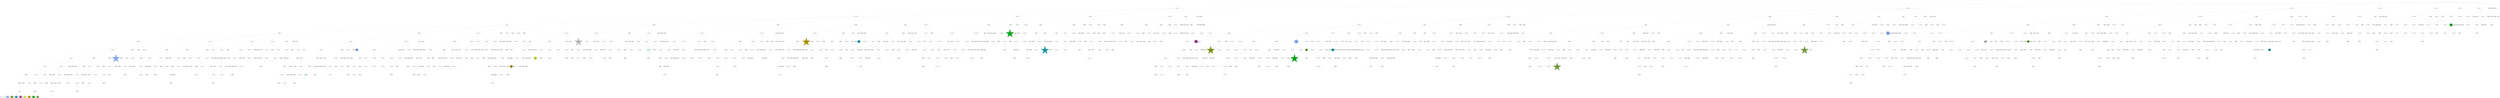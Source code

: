 digraph G { 
rankdir=TB;
5146 -> 5147;
5146 -> 5148;
5146 -> 5150;
5146 -> 5168;
5146 -> 5186;
5146 -> 5220;
5146 -> 5280;
5146 -> 5390;
5146 -> 5595;
5146 -> 5966;
5147 -> 5149;
5147 -> 5153;
5147 -> 5159;
5147 -> 5169;
5147 -> 5221;
5147 -> 5281;
5147 -> 5967;
5148 -> 5151;
5148 -> 5154;
5148 -> 5170;
5148 -> 5187;
5148 -> 5222;
5148 -> 5282;
5148 -> 5391;
5148 -> 5596;
5148 -> 5968;
5149 -> 5152;
5149 -> 5155;
5149 -> 5160;
5149 -> 5171;
5149 -> 5188;
5149 -> 5392;
5150 -> 5156;
5150 -> 5161;
5150 -> 5172;
5150 -> 5189;
5150 -> 5283;
5150 -> 5969;
5151 -> 5157;
5151 -> 5162;
5151 -> 5173;
5151 -> 5190;
5151 -> 5223;
5151 -> 5393;
5151 -> 5597;
5151 -> 5970;
5152 -> 5158;
5152 -> 5163;
5152 -> 5174;
5152 -> 5224;
5152 -> 5284;
5152 -> 5394;
5152 -> 5598;
5152 -> 5971;
5153 -> 5175;
5153 -> 5285;
5153 -> 5395;
5153 -> 5972;
5154 -> 5164;
5154 -> 5176;
5154 -> 5191;
5154 -> 5599;
5154 -> 5973;
5155 -> 5177;
5155 -> 5192;
5155 -> 5225;
5155 -> 5286;
5155 -> 5396;
5155 -> 5600;
5155 -> 5974;
5156 -> 5165;
5156 -> 5193;
5156 -> 5226;
5156 -> 5287;
5156 -> 5397;
5156 -> 5601;
5156 -> 5975;
5157 -> 5166;
5157 -> 5178;
5157 -> 5194;
5157 -> 5227;
5157 -> 5288;
5157 -> 5398;
5157 -> 5602;
5157 -> 5976;
5158 -> 5167;
5158 -> 5179;
5158 -> 5195;
5158 -> 5228;
5158 -> 5289;
5158 -> 5399;
5158 -> 5977;
5159 -> 5196;
5159 -> 5229;
5159 -> 5290;
5159 -> 5400;
5159 -> 5603;
5159 -> 5978;
5160 -> 5180;
5160 -> 5197;
5160 -> 5230;
5160 -> 5604;
5160 -> 5979;
5161 -> 5181;
5161 -> 5198;
5161 -> 5231;
5161 -> 5291;
5161 -> 5605;
5161 -> 5980;
5162 -> 5199;
5162 -> 5232;
5162 -> 5292;
5162 -> 5401;
5163 -> 5182;
5163 -> 5200;
5163 -> 5293;
5163 -> 5981;
5164 -> 5183;
5164 -> 5201;
5164 -> 5233;
5164 -> 5294;
5164 -> 5402;
5164 -> 5606;
5164 -> 5982;
5165 -> 5184;
5165 -> 5202;
5165 -> 5234;
5165 -> 5295;
5165 -> 5403;
5165 -> 5607;
5165 -> 5983;
5166 -> 5203;
5166 -> 5235;
5166 -> 5404;
5166 -> 5608;
5166 -> 5984;
5167 -> 5185;
5167 -> 5296;
5167 -> 5609;
5167 -> 5985;
5168 -> 5204;
5168 -> 5236;
5168 -> 5297;
5168 -> 5405;
5168 -> 5610;
5168 -> 5986;
5169 -> 5205;
5169 -> 5237;
5169 -> 5298;
5169 -> 5406;
5169 -> 5611;
5169 -> 5987;
5170 -> 5206;
5170 -> 5299;
5170 -> 5407;
5170 -> 5612;
5171 -> 5207;
5171 -> 5238;
5171 -> 5300;
5171 -> 5408;
5171 -> 5613;
5171 -> 5988;
5172 -> 5208;
5172 -> 5301;
5172 -> 5614;
5172 -> 5989;
5173 -> 5239;
5173 -> 5409;
5173 -> 5615;
5173 -> 5990;
5174 -> 5209;
5174 -> 5302;
5174 -> 5410;
5174 -> 5616;
5175 -> 5210;
5175 -> 5240;
5175 -> 5303;
5175 -> 5411;
5175 -> 5617;
5175 -> 5991;
5176 -> 5211;
5176 -> 5241;
5176 -> 5618;
5176 -> 5992;
5177 -> 5212;
5177 -> 5242;
5177 -> 5412;
5177 -> 5993;
5178 -> 5213;
5178 -> 5243;
5178 -> 5304;
5178 -> 5413;
5178 -> 5619;
5178 -> 5994;
5179 -> 5214;
5179 -> 5244;
5179 -> 5305;
5179 -> 5414;
5179 -> 5995;
5180 -> 5215;
5180 -> 5245;
5180 -> 5306;
5180 -> 5415;
5180 -> 5620;
5181 -> 5216;
5181 -> 5246;
5181 -> 5416;
5181 -> 5621;
5181 -> 5996;
5182 -> 5217;
5182 -> 5307;
5182 -> 5417;
5182 -> 5622;
5182 -> 5997;
5183 -> 5247;
5183 -> 5308;
5183 -> 5418;
5183 -> 5623;
5183 -> 5998;
5184 -> 5218;
5184 -> 5248;
5184 -> 5309;
5184 -> 5419;
5184 -> 5624;
5184 -> 5999;
5185 -> 5219;
5185 -> 5249;
5185 -> 5310;
5185 -> 5420;
5185 -> 6000;
5186 -> 5250;
5186 -> 5311;
5186 -> 5421;
5186 -> 5625;
5187 -> 5251;
5187 -> 5312;
5187 -> 5422;
5187 -> 5626;
5187 -> 6001;
5188 -> 5252;
5188 -> 5313;
5188 -> 5423;
5188 -> 5627;
5188 -> 6002;
5189 -> 5253;
5189 -> 5314;
5189 -> 5424;
5189 -> 5628;
5189 -> 6003;
5190 -> 5254;
5190 -> 5425;
5190 -> 5629;
5190 -> 6004;
5191 -> 5255;
5191 -> 5315;
5191 -> 5426;
5191 -> 5630;
5191 -> 6005;
5192 -> 5256;
5192 -> 5316;
5192 -> 5427;
5192 -> 5631;
5192 -> 6006;
5193 -> 5257;
5193 -> 5317;
5193 -> 5428;
5193 -> 5632;
5194 -> 5318;
5194 -> 5429;
5194 -> 5633;
5195 -> 5258;
5195 -> 5319;
5195 -> 5430;
5195 -> 5634;
5195 -> 6007;
5196 -> 5259;
5196 -> 5320;
5196 -> 5431;
5197 -> 5260;
5197 -> 5432;
5197 -> 5635;
5197 -> 6008;
5198 -> 5261;
5198 -> 5636;
5199 -> 5262;
5199 -> 5321;
5199 -> 5433;
5199 -> 5637;
5199 -> 6009;
5200 -> 5263;
5200 -> 5322;
5200 -> 5434;
5200 -> 5638;
5200 -> 6010;
5201 -> 5264;
5201 -> 5323;
5201 -> 5435;
5201 -> 5639;
5202 -> 5265;
5202 -> 5324;
5202 -> 5436;
5202 -> 5640;
5203 -> 5266;
5203 -> 5325;
5203 -> 5437;
5203 -> 6011;
5204 -> 5267;
5204 -> 5326;
5204 -> 5438;
5204 -> 5641;
5205 -> 5268;
5205 -> 5327;
5205 -> 5439;
5205 -> 5642;
5205 -> 6012;
5206 -> 5269;
5206 -> 5328;
5206 -> 5440;
5206 -> 5643;
5206 -> 6013;
5207 -> 5270;
5207 -> 5329;
5207 -> 5441;
5207 -> 5644;
5207 -> 6014;
5208 -> 5271;
5208 -> 5330;
5208 -> 5442;
5208 -> 5645;
5208 -> 6015;
5209 -> 5272;
5209 -> 5331;
5209 -> 5443;
5209 -> 5646;
5209 -> 6016;
5210 -> 5273;
5210 -> 5332;
5210 -> 5444;
5210 -> 6017;
5211 -> 5274;
5211 -> 5333;
5211 -> 5445;
5211 -> 5647;
5211 -> 6018;
5212 -> 5275;
5212 -> 5334;
5212 -> 5648;
5212 -> 6019;
5213 -> 5335;
5213 -> 5446;
5213 -> 5649;
5214 -> 5276;
5214 -> 5336;
5214 -> 5650;
5214 -> 6020;
5215 -> 5447;
5216 -> 5337;
5216 -> 5448;
5216 -> 5651;
5216 -> 6021;
5217 -> 5277;
5217 -> 5338;
5217 -> 5449;
5217 -> 5652;
5218 -> 5278;
5218 -> 5339;
5218 -> 5653;
5218 -> 6022;
5219 -> 5279;
5219 -> 5340;
5219 -> 5450;
5219 -> 5654;
5219 -> 6023;
5220 -> 5341;
5220 -> 5451;
5220 -> 5655;
5220 -> 6024;
5221 -> 5342;
5221 -> 5452;
5221 -> 5656;
5222 -> 5343;
5222 -> 5453;
5222 -> 5657;
5222 -> 6025;
5223 -> 5344;
5223 -> 5454;
5223 -> 5658;
5224 -> 5345;
5224 -> 5455;
5224 -> 6026;
5225 -> 5346;
5225 -> 5456;
5225 -> 5659;
5225 -> 6027;
5226 -> 5347;
5226 -> 5457;
5226 -> 5660;
5226 -> 6028;
5227 -> 5348;
5227 -> 5458;
5227 -> 5661;
5228 -> 5349;
5228 -> 5459;
5228 -> 5662;
5228 -> 6029;
5229 -> 5350;
5229 -> 5460;
5229 -> 5663;
5229 -> 6030;
5230 -> 5351;
5230 -> 5461;
5230 -> 6031;
5231 -> 5462;
5231 -> 6032;
5232 -> 5664;
5232 -> 6033;
5233 -> 5352;
5233 -> 5463;
5233 -> 5665;
5233 -> 6034;
5234 -> 5353;
5234 -> 5666;
5234 -> 6035;
5235 -> 5354;
5235 -> 5464;
5235 -> 5667;
5235 -> 6036;
5236 -> 5465;
5236 -> 5668;
5236 -> 6037;
5237 -> 5466;
5237 -> 5669;
5237 -> 6038;
5238 -> 5355;
5238 -> 5467;
5238 -> 6039;
5239 -> 5356;
5239 -> 5468;
5240 -> 5357;
5240 -> 5469;
5240 -> 5670;
5240 -> 6040;
5241 -> 5358;
5241 -> 5470;
5241 -> 5671;
5241 -> 6041;
5242 -> 5359;
5242 -> 5471;
5242 -> 5672;
5242 -> 6042;
5243 -> 5360;
5243 -> 5472;
5243 -> 6043;
5244 -> 5361;
5244 -> 5473;
5244 -> 5673;
5245 -> 5362;
5245 -> 5474;
5245 -> 5674;
5246 -> 5363;
5246 -> 5475;
5246 -> 5675;
5246 -> 6044;
5247 -> 5364;
5247 -> 5676;
5247 -> 6045;
5248 -> 5365;
5248 -> 5476;
5248 -> 6046;
5249 -> 5366;
5249 -> 5477;
5249 -> 6047;
5250 -> 5367;
5250 -> 5478;
5250 -> 5677;
5250 -> 6048;
5251 -> 5479;
5251 -> 5678;
5251 -> 6049;
5252 -> 5368;
5252 -> 5480;
5252 -> 5679;
5252 -> 6050;
5253 -> 5369;
5253 -> 5481;
5253 -> 5680;
5254 -> 5370;
5254 -> 5482;
5254 -> 6051;
5255 -> 5371;
5255 -> 5483;
5255 -> 5681;
5257 -> 5372;
5257 -> 5484;
5257 -> 6052;
5258 -> 5373;
5258 -> 5682;
5258 -> 6053;
5259 -> 5485;
5259 -> 6054;
5260 -> 5374;
5260 -> 5486;
5260 -> 5683;
5260 -> 6055;
5261 -> 5375;
5261 -> 5487;
5261 -> 5684;
5261 -> 6056;
5262 -> 5376;
5262 -> 5488;
5262 -> 5685;
5262 -> 6057;
5263 -> 5377;
5263 -> 5489;
5263 -> 5686;
5263 -> 6058;
5264 -> 5378;
5264 -> 5490;
5264 -> 5687;
5264 -> 6059;
5265 -> 5491;
5265 -> 5688;
5265 -> 6060;
5266 -> 5379;
5266 -> 5492;
5266 -> 5689;
5266 -> 6061;
5267 -> 5380;
5267 -> 5690;
5268 -> 5493;
5268 -> 5691;
5268 -> 6062;
5269 -> 5381;
5269 -> 5692;
5269 -> 6063;
5270 -> 5382;
5270 -> 5494;
5270 -> 5693;
5270 -> 6064;
5271 -> 5383;
5271 -> 5694;
5271 -> 6065;
5272 -> 5384;
5272 -> 5495;
5272 -> 5695;
5273 -> 5496;
5273 -> 5696;
5273 -> 6066;
5274 -> 5385;
5274 -> 5497;
5274 -> 5697;
5274 -> 6067;
5275 -> 5386;
5275 -> 5498;
5275 -> 5698;
5275 -> 6068;
5276 -> 5499;
5276 -> 5699;
5276 -> 6069;
5277 -> 5387;
5277 -> 5500;
5277 -> 5700;
5277 -> 6070;
5278 -> 5388;
5278 -> 5701;
5278 -> 6071;
5279 -> 5389;
5279 -> 5501;
5279 -> 5702;
5279 -> 6072;
5280 -> 5502;
5280 -> 5703;
5280 -> 6073;
5281 -> 5503;
5281 -> 5704;
5281 -> 6074;
5282 -> 5504;
5282 -> 5705;
5282 -> 6075;
5283 -> 5505;
5283 -> 6076;
5284 -> 5506;
5284 -> 6077;
5285 -> 5507;
5285 -> 5706;
5285 -> 6078;
5286 -> 5508;
5286 -> 5707;
5286 -> 6079;
5287 -> 6080;
5288 -> 5509;
5288 -> 5708;
5288 -> 6081;
5289 -> 5510;
5289 -> 6082;
5290 -> 5511;
5290 -> 6083;
5291 -> 5709;
5291 -> 6084;
5292 -> 5512;
5292 -> 5710;
5292 -> 6085;
5293 -> 5513;
5293 -> 5711;
5293 -> 6086;
5294 -> 5514;
5294 -> 5712;
5294 -> 6087;
5295 -> 5515;
5295 -> 5713;
5295 -> 6088;
5296 -> 5516;
5296 -> 5714;
5297 -> 5517;
5297 -> 5715;
5297 -> 6089;
5298 -> 5518;
5298 -> 5716;
5298 -> 6090;
5299 -> 5717;
5299 -> 6091;
5300 -> 5519;
5300 -> 6092;
5301 -> 5520;
5301 -> 5718;
5301 -> 6093;
5302 -> 5521;
5302 -> 5719;
5302 -> 6094;
5303 -> 5522;
5303 -> 5720;
5303 -> 6095;
5304 -> 5523;
5304 -> 5721;
5304 -> 6096;
5305 -> 5524;
5305 -> 5722;
5305 -> 6097;
5306 -> 5525;
5306 -> 5723;
5306 -> 6098;
5307 -> 5526;
5307 -> 5724;
5307 -> 6099;
5308 -> 6100;
5309 -> 5527;
5309 -> 6101;
5310 -> 5528;
5310 -> 5725;
5310 -> 6102;
5311 -> 5529;
5311 -> 5726;
5311 -> 6103;
5312 -> 5530;
5312 -> 6104;
5313 -> 5531;
5313 -> 5727;
5313 -> 6105;
5314 -> 5728;
5314 -> 6106;
5315 -> 5729;
5315 -> 6107;
5316 -> 5532;
5316 -> 5730;
5316 -> 6108;
5317 -> 5533;
5317 -> 5731;
5317 -> 6109;
5318 -> 5534;
5319 -> 5535;
5319 -> 5732;
5319 -> 6110;
5320 -> 5536;
5320 -> 5733;
5320 -> 6111;
5321 -> 5734;
5321 -> 6112;
5322 -> 5537;
5322 -> 5735;
5322 -> 6113;
5323 -> 5538;
5323 -> 5736;
5323 -> 6114;
5324 -> 5539;
5324 -> 5737;
5325 -> 5540;
5325 -> 5738;
5326 -> 5541;
5326 -> 5739;
5326 -> 6115;
5327 -> 5542;
5327 -> 5740;
5327 -> 6116;
5328 -> 5543;
5328 -> 5741;
5329 -> 5544;
5329 -> 5742;
5330 -> 5743;
5330 -> 6117;
5331 -> 5545;
5331 -> 5744;
5331 -> 6118;
5332 -> 5546;
5332 -> 5745;
5333 -> 5547;
5333 -> 5746;
5333 -> 6119;
5334 -> 5548;
5334 -> 5747;
5334 -> 6120;
5335 -> 5549;
5335 -> 5748;
5335 -> 6121;
5336 -> 5749;
5336 -> 6122;
5337 -> 5550;
5337 -> 5750;
5338 -> 5551;
5338 -> 6123;
5339 -> 5552;
5339 -> 5751;
5339 -> 6124;
5340 -> 5553;
5340 -> 5752;
5340 -> 6125;
5341 -> 5753;
5341 -> 6126;
5342 -> 6127;
5343 -> 5554;
5343 -> 5754;
5343 -> 6128;
5344 -> 5555;
5344 -> 5755;
5344 -> 6129;
5345 -> 5556;
5345 -> 5756;
5345 -> 6130;
5346 -> 5557;
5346 -> 5757;
5346 -> 6131;
5347 -> 5558;
5347 -> 5758;
5347 -> 6132;
5348 -> 5559;
5348 -> 5759;
5348 -> 6133;
5349 -> 5760;
5349 -> 6134;
5350 -> 5560;
5350 -> 6135;
5351 -> 5561;
5351 -> 5761;
5351 -> 6136;
5352 -> 5562;
5352 -> 5762;
5353 -> 5563;
5353 -> 5763;
5353 -> 6137;
5354 -> 5564;
5354 -> 6138;
5355 -> 5565;
5355 -> 6139;
5356 -> 5566;
5356 -> 5764;
5356 -> 6140;
5357 -> 5765;
5357 -> 6141;
5358 -> 5567;
5358 -> 5766;
5358 -> 6142;
5359 -> 5767;
5360 -> 5568;
5360 -> 5768;
5360 -> 6143;
5361 -> 5569;
5361 -> 5769;
5361 -> 6144;
5362 -> 5570;
5362 -> 6145;
5363 -> 5770;
5363 -> 6146;
5364 -> 5771;
5365 -> 5571;
5365 -> 5772;
5365 -> 6147;
5366 -> 5572;
5366 -> 6148;
5367 -> 5573;
5367 -> 5773;
5367 -> 6149;
5368 -> 5574;
5368 -> 5774;
5368 -> 6150;
5369 -> 5575;
5369 -> 5775;
5369 -> 6151;
5370 -> 5576;
5370 -> 5776;
5370 -> 6152;
5371 -> 5577;
5371 -> 5777;
5371 -> 6153;
5372 -> 5578;
5372 -> 5778;
5372 -> 6154;
5373 -> 5579;
5373 -> 5779;
5373 -> 6155;
5374 -> 5580;
5374 -> 6156;
5375 -> 5780;
5375 -> 6157;
5376 -> 5581;
5376 -> 5781;
5376 -> 6158;
5377 -> 5582;
5377 -> 5782;
5377 -> 6159;
5378 -> 5583;
5378 -> 5783;
5378 -> 6160;
5379 -> 5584;
5379 -> 5784;
5379 -> 6161;
5380 -> 5585;
5380 -> 6162;
5381 -> 5586;
5381 -> 5785;
5381 -> 6163;
5382 -> 5587;
5382 -> 5786;
5382 -> 6164;
5383 -> 5588;
5383 -> 5787;
5383 -> 6165;
5384 -> 5589;
5384 -> 5788;
5385 -> 5590;
5385 -> 5789;
5385 -> 6166;
5386 -> 5591;
5386 -> 5790;
5386 -> 6167;
5387 -> 5592;
5387 -> 5791;
5387 -> 6168;
5388 -> 5593;
5388 -> 5792;
5388 -> 6169;
5389 -> 5594;
5389 -> 5793;
5389 -> 6170;
5390 -> 5794;
5390 -> 6171;
5391 -> 5795;
5391 -> 6172;
5392 -> 5796;
5392 -> 6173;
5393 -> 5797;
5393 -> 6174;
5394 -> 6175;
5395 -> 5798;
5396 -> 5799;
5396 -> 6176;
5397 -> 5800;
5398 -> 5801;
5398 -> 6177;
5399 -> 5802;
5399 -> 6178;
5400 -> 5803;
5401 -> 5804;
5401 -> 6179;
5402 -> 5805;
5403 -> 5806;
5403 -> 6180;
5404 -> 6181;
5405 -> 5807;
5405 -> 6182;
5406 -> 5808;
5406 -> 6183;
5407 -> 5809;
5407 -> 6184;
5408 -> 5810;
5408 -> 6185;
5409 -> 5811;
5409 -> 6186;
5410 -> 5812;
5410 -> 6187;
5411 -> 6188;
5412 -> 5813;
5412 -> 6189;
5413 -> 5814;
5413 -> 6190;
5414 -> 5815;
5414 -> 6191;
5415 -> 5816;
5415 -> 6192;
5416 -> 6193;
5417 -> 5817;
5417 -> 6194;
5418 -> 5818;
5419 -> 5819;
5419 -> 6195;
5420 -> 6196;
5421 -> 5820;
5421 -> 6197;
5422 -> 6198;
5423 -> 5821;
5423 -> 6199;
5424 -> 5822;
5424 -> 6200;
5425 -> 5823;
5426 -> 5824;
5426 -> 6201;
5427 -> 5825;
5427 -> 6202;
5428 -> 6203;
5429 -> 5826;
5429 -> 6204;
5430 -> 5827;
5430 -> 6205;
5431 -> 5828;
5431 -> 6206;
5432 -> 5829;
5432 -> 6207;
5433 -> 5830;
5434 -> 5831;
5435 -> 5832;
5435 -> 6208;
5436 -> 5833;
5437 -> 5834;
5438 -> 5835;
5439 -> 5836;
5439 -> 6209;
5440 -> 5837;
5440 -> 6210;
5441 -> 5838;
5442 -> 5839;
5442 -> 6211;
5443 -> 5840;
5443 -> 6212;
5444 -> 5841;
5445 -> 5842;
5445 -> 6213;
5446 -> 5843;
5447 -> 5844;
5448 -> 5845;
5448 -> 6214;
5449 -> 6215;
5450 -> 5846;
5450 -> 6216;
5451 -> 5847;
5451 -> 6217;
5452 -> 5848;
5453 -> 6218;
5454 -> 5849;
5454 -> 6219;
5455 -> 5850;
5456 -> 5851;
5456 -> 6220;
5457 -> 5852;
5457 -> 6221;
5458 -> 5853;
5458 -> 6222;
5459 -> 6223;
5460 -> 5854;
5460 -> 6224;
5461 -> 5855;
5461 -> 6225;
5462 -> 5856;
5463 -> 5857;
5464 -> 5858;
5464 -> 6226;
5465 -> 5859;
5465 -> 6227;
5466 -> 5860;
5466 -> 6228;
5467 -> 5861;
5467 -> 6229;
5468 -> 6230;
5469 -> 5862;
5469 -> 6231;
5470 -> 5863;
5471 -> 6232;
5472 -> 5864;
5472 -> 6233;
5473 -> 6234;
5474 -> 5865;
5474 -> 6235;
5475 -> 5866;
5476 -> 5867;
5476 -> 6236;
5477 -> 5868;
5477 -> 6237;
5478 -> 6238;
5479 -> 6239;
5480 -> 5869;
5480 -> 6240;
5481 -> 5870;
5481 -> 6241;
5482 -> 5871;
5482 -> 6242;
5483 -> 5872;
5484 -> 5873;
5484 -> 6243;
5485 -> 5874;
5485 -> 6244;
5486 -> 5875;
5486 -> 6245;
5487 -> 5876;
5487 -> 6246;
5488 -> 5877;
5488 -> 6247;
5489 -> 6248;
5490 -> 5878;
5490 -> 6249;
5492 -> 5879;
5493 -> 5880;
5493 -> 6250;
5494 -> 5881;
5495 -> 5882;
5495 -> 6251;
5496 -> 5883;
5497 -> 5884;
5497 -> 6252;
5498 -> 5885;
5498 -> 6253;
5499 -> 6254;
5500 -> 5886;
5500 -> 6255;
5501 -> 5887;
5501 -> 6256;
5502 -> 5888;
5502 -> 6257;
5503 -> 5889;
5504 -> 6258;
5505 -> 5890;
5506 -> 5891;
5507 -> 5892;
5508 -> 5893;
5509 -> 5894;
5509 -> 6259;
5510 -> 5895;
5510 -> 6260;
5511 -> 5896;
5511 -> 6261;
5512 -> 5897;
5512 -> 6262;
5513 -> 6263;
5514 -> 5898;
5514 -> 6264;
5515 -> 5899;
5515 -> 6265;
5516 -> 5900;
5516 -> 6266;
5517 -> 5901;
5517 -> 6267;
5518 -> 5902;
5518 -> 6268;
5519 -> 5903;
5519 -> 6269;
5520 -> 6270;
5521 -> 5904;
5521 -> 6271;
5522 -> 5905;
5522 -> 6272;
5523 -> 5906;
5523 -> 6273;
5524 -> 5907;
5524 -> 6274;
5525 -> 5908;
5525 -> 6275;
5526 -> 5909;
5526 -> 6276;
5527 -> 5910;
5528 -> 5911;
5528 -> 6277;
5529 -> 5912;
5529 -> 6278;
5530 -> 5913;
5530 -> 6279;
5531 -> 5914;
5531 -> 6280;
5532 -> 5915;
5532 -> 6281;
5533 -> 5916;
5533 -> 6282;
5534 -> 5917;
5534 -> 6283;
5535 -> 5918;
5535 -> 6284;
5536 -> 5919;
5536 -> 6285;
5537 -> 5920;
5537 -> 6286;
5538 -> 5921;
5538 -> 6287;
5539 -> 5922;
5539 -> 6288;
5540 -> 5923;
5541 -> 6289;
5542 -> 5924;
5543 -> 5925;
5544 -> 6290;
5545 -> 5926;
5545 -> 6291;
5546 -> 5927;
5546 -> 6292;
5547 -> 5928;
5548 -> 5929;
5548 -> 6293;
5549 -> 5930;
5549 -> 6294;
5550 -> 5931;
5550 -> 6295;
5551 -> 6296;
5552 -> 5932;
5552 -> 6297;
5553 -> 5933;
5553 -> 6298;
5554 -> 5934;
5554 -> 6299;
5555 -> 5935;
5555 -> 6300;
5556 -> 5936;
5556 -> 6301;
5557 -> 6302;
5558 -> 6303;
5559 -> 5937;
5559 -> 6304;
5560 -> 5938;
5560 -> 6305;
5561 -> 5939;
5561 -> 6306;
5562 -> 6307;
5563 -> 5940;
5563 -> 6308;
5564 -> 5941;
5564 -> 6309;
5565 -> 5942;
5566 -> 5943;
5566 -> 6310;
5567 -> 6311;
5568 -> 6312;
5569 -> 5944;
5569 -> 6313;
5570 -> 5945;
5570 -> 6314;
5571 -> 5946;
5571 -> 6315;
5572 -> 5947;
5572 -> 6316;
5573 -> 5948;
5573 -> 6317;
5574 -> 5949;
5574 -> 6318;
5575 -> 5950;
5575 -> 6319;
5576 -> 5951;
5576 -> 6320;
5577 -> 5952;
5577 -> 6321;
5578 -> 5953;
5578 -> 6322;
5579 -> 5954;
5580 -> 5955;
5581 -> 6323;
5582 -> 5956;
5582 -> 6324;
5583 -> 5957;
5583 -> 6325;
5584 -> 5958;
5585 -> 5959;
5585 -> 6326;
5586 -> 5960;
5587 -> 5961;
5587 -> 6327;
5588 -> 6328;
5589 -> 6329;
5590 -> 5962;
5590 -> 6330;
5591 -> 5963;
5591 -> 6331;
5592 -> 5964;
5592 -> 6332;
5593 -> 5965;
5593 -> 6333;
5594 -> 6334;
5595 -> 6335;
5596 -> 6336;
5597 -> 6337;
5598 -> 6338;
5600 -> 6339;
5601 -> 6340;
5603 -> 6341;
5604 -> 6342;
5609 -> 6343;
5610 -> 6344;
5611 -> 6345;
5613 -> 6346;
5614 -> 6347;
5615 -> 6348;
5616 -> 6349;
5617 -> 6350;
5618 -> 6351;
5619 -> 6352;
5620 -> 6353;
5621 -> 6354;
5623 -> 6355;
5624 -> 6356;
5626 -> 6357;
5627 -> 6358;
5628 -> 6359;
5629 -> 6360;
5630 -> 6361;
5631 -> 6362;
5633 -> 6363;
5634 -> 6364;
5635 -> 6365;
5636 -> 6366;
5637 -> 6367;
5638 -> 6368;
5639 -> 6369;
5640 -> 6370;
5641 -> 6371;
5642 -> 6372;
5643 -> 6373;
5644 -> 6374;
5645 -> 6375;
5646 -> 6376;
5649 -> 6377;
5650 -> 6378;
5651 -> 6379;
5652 -> 6380;
5653 -> 6381;
5654 -> 6382;
5655 -> 6383;
5656 -> 6384;
5657 -> 6385;
5658 -> 6386;
5659 -> 6387;
5660 -> 6388;
5661 -> 6389;
5662 -> 6390;
5663 -> 6391;
5664 -> 6392;
5665 -> 6393;
5666 -> 6394;
5669 -> 6395;
5670 -> 6396;
5671 -> 6397;
5672 -> 6398;
5673 -> 6399;
5674 -> 6400;
5675 -> 6401;
5676 -> 6402;
5677 -> 6403;
5678 -> 6404;
5679 -> 6405;
5680 -> 6406;
5681 -> 6407;
5682 -> 6408;
5683 -> 6409;
5684 -> 6410;
5685 -> 6411;
5686 -> 6412;
5687 -> 6413;
5688 -> 6414;
5690 -> 6415;
5691 -> 6416;
5693 -> 6417;
5694 -> 6418;
5695 -> 6419;
5696 -> 6420;
5697 -> 6421;
5698 -> 6422;
5699 -> 6423;
5700 -> 6424;
5702 -> 6425;
5703 -> 6426;
5704 -> 6427;
5707 -> 6428;
5708 -> 6429;
5709 -> 6430;
5710 -> 6431;
5712 -> 6432;
5713 -> 6433;
5714 -> 6434;
5715 -> 6435;
5716 -> 6436;
5717 -> 6437;
5718 -> 6438;
5719 -> 6439;
5724 -> 6440;
5726 -> 6441;
5727 -> 6442;
5728 -> 6443;
5729 -> 6444;
5730 -> 6445;
5732 -> 6446;
5733 -> 6447;
5734 -> 6448;
5737 -> 6449;
5738 -> 6450;
5739 -> 6451;
5740 -> 6452;
5741 -> 6453;
5742 -> 6454;
5744 -> 6455;
5745 -> 6456;
5746 -> 6457;
5747 -> 6458;
5748 -> 6459;
5749 -> 6460;
5750 -> 6461;
5752 -> 6462;
5753 -> 6463;
5754 -> 6464;
5755 -> 6465;
5756 -> 6466;
5757 -> 6467;
5759 -> 6468;
5760 -> 6469;
5763 -> 6470;
5764 -> 6471;
5766 -> 6472;
5768 -> 6473;
5770 -> 6474;
5771 -> 6475;
5772 -> 6476;
5773 -> 6477;
5774 -> 6478;
5775 -> 6479;
5776 -> 6480;
5777 -> 6481;
5779 -> 6482;
5780 -> 6483;
5782 -> 6484;
5783 -> 6485;
5784 -> 6486;
5785 -> 6487;
5786 -> 6488;
5787 -> 6489;
5788 -> 6490;
5789 -> 6491;
5790 -> 6492;
5792 -> 6493;
5794 -> 6494;
5795 -> 6495;
5796 -> 6496;
5797 -> 6497;
5798 -> 6498;
5799 -> 6499;
5800 -> 6500;
5801 -> 6501;
5802 -> 6502;
5804 -> 6503;
5805 -> 6504;
5806 -> 6505;
5807 -> 6506;
5810 -> 6507;
5811 -> 6508;
5812 -> 6509;
5813 -> 6510;
5814 -> 6511;
5815 -> 6512;
5816 -> 6513;
5817 -> 6514;
5819 -> 6515;
5820 -> 6516;
5821 -> 6517;
5822 -> 6518;
5823 -> 6519;
5824 -> 6520;
5825 -> 6521;
5826 -> 6522;
5828 -> 6523;
5829 -> 6524;
5831 -> 6525;
5833 -> 6526;
5834 -> 6527;
5837 -> 6528;
5838 -> 6529;
5840 -> 6530;
5841 -> 6531;
5842 -> 6532;
5844 -> 6533;
5845 -> 6534;
5846 -> 6535;
5847 -> 6536;
5848 -> 6537;
5849 -> 6538;
5851 -> 6539;
5852 -> 6540;
5853 -> 6541;
5854 -> 6542;
5856 -> 6543;
5857 -> 6544;
5858 -> 6545;
5859 -> 6546;
5861 -> 6547;
5862 -> 6548;
5863 -> 6549;
5864 -> 6550;
5867 -> 6551;
5868 -> 6552;
5869 -> 6553;
5870 -> 6554;
5871 -> 6555;
5872 -> 6556;
5874 -> 6557;
5875 -> 6558;
5876 -> 6559;
5877 -> 6560;
5879 -> 6561;
5880 -> 6562;
5881 -> 6563;
5882 -> 6564;
5883 -> 6565;
5884 -> 6566;
5885 -> 6567;
5886 -> 6568;
5887 -> 6569;
5888 -> 6570;
5889 -> 6571;
5890 -> 6572;
5892 -> 6573;
5893 -> 6574;
5894 -> 6575;
5895 -> 6576;
5896 -> 6577;
5898 -> 6578;
5899 -> 6579;
5900 -> 6580;
5901 -> 6581;
5903 -> 6582;
5905 -> 6583;
5906 -> 6584;
5907 -> 6585;
5909 -> 6586;
5911 -> 6587;
5912 -> 6588;
5914 -> 6589;
5916 -> 6590;
5917 -> 6591;
5918 -> 6592;
5919 -> 6593;
5920 -> 6594;
5922 -> 6595;
5923 -> 6596;
5927 -> 6597;
5928 -> 6598;
5930 -> 6599;
5931 -> 6600;
5933 -> 6601;
5934 -> 6602;
5935 -> 6603;
5936 -> 6604;
5937 -> 6605;
5940 -> 6606;
5942 -> 6607;
5943 -> 6608;
5944 -> 6609;
5945 -> 6610;
5946 -> 6611;
5947 -> 6612;
5948 -> 6613;
5949 -> 6614;
5950 -> 6615;
5951 -> 6616;
5953 -> 6617;
5954 -> 6618;
5955 -> 6619;
5959 -> 6620;
5960 -> 6621;
5961 -> 6622;
5962 -> 6623;
5963 -> 6624;
5965 -> 6625;
6453 [shape=star style=filled fillcolor="#7a9f47" fontname="helvetica-bold" fontsize=42 label="CNV_M6448"];
6088 [shape=circle style=filled fillcolor="#7a9f47" fontname="helvetica-bold" fontsize=56 label="M6083" width=3.1 height=2 ];
6485 [shape=star style=filled fillcolor="#7a9f47" fontname="helvetica-bold" fontsize=42 label="CNV_M6480"];
5814 [shape=circle style=filled fillcolor="#7a9f47" fontname="helvetica-bold" fontsize=56 label="M5809" width=3.3 height=2 ];
6147 [shape=circle style=filled fillcolor=white fontname="helvetica-bold" fontsize=56 label="M6142" width=2.1 height=2 ];
5765 [shape=star style=filled fillcolor=white fontname="helvetica-bold" fontsize=42 label="CNV_M5760"];
6007 [shape=circle style=filled fillcolor=white fontname="helvetica-bold" fontsize=56 label="M6002" width=0.11 height=2 ];
6414 [shape=star style=filled fillcolor=white fontname="helvetica-bold" fontsize=42 label="CNV_M6409"];
5324 [shape=circle style=filled fillcolor=grey fontname="helvetica-bold" fontsize=56 label="M5319" width=0.84 height=2 ];
5161 [shape=star style=filled fillcolor=white fontname="helvetica-bold" fontsize=42 label="CNV_M5156"];
6545 [shape=star style=filled fillcolor=white fontname="helvetica-bold" fontsize=42 label="CNV_M6540"];
5604 [shape=circle style=filled fillcolor=white fontname="helvetica-bold" fontsize=56 label="M5599" width=2.91 height=2 ];
5688 [shape=star style=filled fillcolor=white fontname="helvetica-bold" fontsize=42 label="CNV_M5683"];
5550 [shape=circle style=filled fillcolor=white fontname="helvetica-bold" fontsize=56 label="M5545" width=0.46 height=2 ];
5228 [shape=star style=filled fillcolor=white fontname="helvetica-bold" fontsize=42 label="CNV_M5223"];
5626 [shape=star style=filled fillcolor=white fontname="helvetica-bold" fontsize=42 label="CNV_M5621"];
5543 [shape=star style=filled fillcolor=white fontname="helvetica-bold" fontsize=42 label="CNV_M5538"];
5499 [shape=star style=filled fillcolor=white fontname="helvetica-bold" fontsize=42 label="CNV_M5494"];
5787 [shape=star style=filled fillcolor=white fontname="helvetica-bold" fontsize=42 label="CNV_M5782"];
6348 [shape=circle style=filled fillcolor=white fontname="helvetica-bold" fontsize=56 label="M6343" width=4.64 height=2 ];
6059 [shape=star style=filled fillcolor=white fontname="helvetica-bold" fontsize=42 label="CNV_M6054"];
5750 [shape=circle style=filled fillcolor=white fontname="helvetica-bold" fontsize=56 label="M5745" width=2.73 height=2 ];
6294 [shape=circle style=filled fillcolor=white fontname="helvetica-bold" fontsize=56 label="M6289" width=2.18 height=2 ];
5792 [shape=circle style=filled fillcolor=white fontname="helvetica-bold" fontsize=56 label="M5787" width=3.25 height=2 ];
6625 [shape=circle style=filled fillcolor=white fontname="helvetica-bold" fontsize=56 label="M6620" width=1.69 height=2 ];
5254 [shape=star style=filled fillcolor=white fontname="helvetica-bold" fontsize=42 label="CNV_M5249"];
5297 [shape=circle style=filled fillcolor=white fontname="helvetica-bold" fontsize=56 label="M5292" width=0.84 height=2 ];
6254 [shape=star style=filled fillcolor=white fontname="helvetica-bold" fontsize=42 label="CNV_M6249"];
6213 [shape=circle style=filled fillcolor=white fontname="helvetica-bold" fontsize=56 label="M6208" width=1.25 height=2 ];
5621 [shape=star style=filled fillcolor=white fontname="helvetica-bold" fontsize=42 label="CNV_M5616"];
6117 [shape=circle style=filled fillcolor=white fontname="helvetica-bold" fontsize=56 label="M6112" width=3.88 height=2 ];
5450 [shape=circle style=filled fillcolor=white fontname="helvetica-bold" fontsize=56 label="M5445" width=3.4 height=2 ];
5926 [shape=star style=filled fillcolor=white fontname="helvetica-bold" fontsize=42 label="CNV_M5921"];
5882 [shape=circle style=filled fillcolor=white fontname="helvetica-bold" fontsize=56 label="M5877" width=0.5 height=2 ];
5305 [shape=circle style=filled fillcolor=white fontname="helvetica-bold" fontsize=56 label="M5300" width=3.41 height=2 ];
5585 [shape=circle style=filled fillcolor=white fontname="helvetica-bold" fontsize=56 label="M5580" width=1.52 height=2 ];
6217 [shape=circle style=filled fillcolor=white fontname="helvetica-bold" fontsize=56 label="M6212" width=2.19 height=2 ];
5147 [shape=star style=filled fillcolor=white fontname="helvetica-bold" fontsize=42 label="CNV_M5142"];
6190 [shape=star style=filled fillcolor=white fontname="helvetica-bold" fontsize=42 label="CNV_M6185"];
5565 [shape=circle style=filled fillcolor=white fontname="helvetica-bold" fontsize=56 label="M5560" width=2.07 height=2 ];
5547 [shape=circle style=filled fillcolor=white fontname="helvetica-bold" fontsize=56 label="M5542" width=1.1 height=2 ];
5823 [shape=circle style=filled fillcolor=white fontname="helvetica-bold" fontsize=56 label="M5818" width=2.89 height=2 ];
6205 [shape=circle style=filled fillcolor=white fontname="helvetica-bold" fontsize=56 label="M6200" width=2.01 height=2 ];
6564 [shape=star style=filled fillcolor=white fontname="helvetica-bold" fontsize=42 label="CNV_M6559"];
6178 [shape=circle style=filled fillcolor=white fontname="helvetica-bold" fontsize=56 label="M6173" width=3.99 height=2 ];
5556 [shape=circle style=filled fillcolor=white fontname="helvetica-bold" fontsize=56 label="M5551" width=3.29 height=2 ];
5358 [shape=star style=filled fillcolor=white fontname="helvetica-bold" fontsize=42 label="CNV_M5353"];
6324 [shape=star style=filled fillcolor=white fontname="helvetica-bold" fontsize=42 label="CNV_M6319"];
5997 [shape=circle style=filled fillcolor="#8cb2f4" fontname="helvetica-bold" fontsize=56 label="M5992" width=1.2 height=2 ];
6138 [shape=circle style=filled fillcolor=white fontname="helvetica-bold" fontsize=56 label="M6133" width=3.43 height=2 ];
6310 [shape=circle style=filled fillcolor=white fontname="helvetica-bold" fontsize=56 label="M6305" width=3.16 height=2 ];
5158 [shape=circle style=filled fillcolor=white fontname="helvetica-bold" fontsize=56 label="M5153" width=2.96 height=2 ];
6478 [shape=circle style=filled fillcolor=white fontname="helvetica-bold" fontsize=56 label="M6473" width=3.14 height=2 ];
5505 [shape=circle style=filled fillcolor=white fontname="helvetica-bold" fontsize=56 label="M5500" width=2.6 height=2 ];
6243 [shape=circle style=filled fillcolor=white fontname="helvetica-bold" fontsize=56 label="M6238" width=3.67 height=2 ];
5974 [shape=circle style=filled fillcolor=white fontname="helvetica-bold" fontsize=56 label="M5969" width=1.08 height=2 ];
5764 [shape=circle style=filled fillcolor=white fontname="helvetica-bold" fontsize=56 label="M5759" width=3.87 height=2 ];
5663 [shape=star style=filled fillcolor=white fontname="helvetica-bold" fontsize=42 label="CNV_M5658"];
5184 [shape=star style=filled fillcolor=white fontname="helvetica-bold" fontsize=42 label="CNV_M5179"];
6222 [shape=circle style=filled fillcolor=white fontname="helvetica-bold" fontsize=56 label="M6217" width=2.44 height=2 ];
6044 [shape=circle style=filled fillcolor=white fontname="helvetica-bold" fontsize=56 label="M6039" width=1.04 height=2 ];
5415 [shape=circle style=filled fillcolor=white fontname="helvetica-bold" fontsize=56 label="M5410" width=1.54 height=2 ];
6286 [shape=circle style=filled fillcolor=white fontname="helvetica-bold" fontsize=56 label="M6281" width=1.06 height=2 ];
6297 [shape=star style=filled fillcolor=white fontname="helvetica-bold" fontsize=42 label="CNV_M6292"];
6590 [shape=circle style=filled fillcolor=white fontname="helvetica-bold" fontsize=56 label="M6585" width=0.69 height=2 ];
6376 [shape=circle style=filled fillcolor=white fontname="helvetica-bold" fontsize=56 label="M6371" width=1.53 height=2 ];
5527 [shape=star style=filled fillcolor=white fontname="helvetica-bold" fontsize=42 label="CNV_M5522"];
5416 [shape=star style=filled fillcolor=white fontname="helvetica-bold" fontsize=42 label="CNV_M5411"];
6393 [shape=star style=filled fillcolor=white fontname="helvetica-bold" fontsize=42 label="CNV_M6388"];
5654 [shape=circle style=filled fillcolor=white fontname="helvetica-bold" fontsize=56 label="M5649" width=1.97 height=2 ];
6140 [shape=circle style=filled fillcolor=white fontname="helvetica-bold" fontsize=56 label="M6135" width=2.88 height=2 ];
5552 [shape=star style=filled fillcolor=white fontname="helvetica-bold" fontsize=42 label="CNV_M5547"];
5599 [shape=circle style=filled fillcolor=white fontname="helvetica-bold" fontsize=56 label="M5594" width=1.66 height=2 ];
5447 [shape=star style=filled fillcolor=white fontname="helvetica-bold" fontsize=42 label="CNV_M5442"];
5563 [shape=circle style=filled fillcolor=white fontname="helvetica-bold" fontsize=56 label="M5558" width=3.23 height=2 ];
5403 [shape=circle style=filled fillcolor=white fontname="helvetica-bold" fontsize=56 label="M5398" width=4.4 height=2 ];
5173 [shape=circle style=filled fillcolor=white fontname="helvetica-bold" fontsize=56 label="M5168" width=2.98 height=2 ];
5394 [shape=circle style=filled fillcolor=white fontname="helvetica-bold" fontsize=56 label="M5389" width=2.27 height=2 ];
6404 [shape=star style=filled fillcolor=white fontname="helvetica-bold" fontsize=42 label="CNV_M6399"];
5846 [shape=circle style=filled fillcolor=white fontname="helvetica-bold" fontsize=56 label="M5841" width=0.63 height=2 ];
5200 [shape=star style=filled fillcolor=white fontname="helvetica-bold" fontsize=42 label="CNV_M5195"];
5657 [shape=circle style=filled fillcolor=white fontname="helvetica-bold" fontsize=56 label="M5652" width=0.96 height=2 ];
6292 [shape=star style=filled fillcolor=white fontname="helvetica-bold" fontsize=42 label="CNV_M6287"];
6373 [shape=circle style=filled fillcolor=white fontname="helvetica-bold" fontsize=56 label="M6368" width=1.4 height=2 ];
6170 [shape=star style=filled fillcolor=white fontname="helvetica-bold" fontsize=42 label="CNV_M6165"];
5500 [shape=circle style=filled fillcolor=white fontname="helvetica-bold" fontsize=56 label="M5495" width=0.9 height=2 ];
6293 [shape=circle style=filled fillcolor=white fontname="helvetica-bold" fontsize=56 label="M6288" width=0.18 height=2 ];
6593 [shape=star style=filled fillcolor=white fontname="helvetica-bold" fontsize=42 label="CNV_M6588"];
6196 [shape=circle style=filled fillcolor=white fontname="helvetica-bold" fontsize=56 label="M6191" width=1.53 height=2 ];
5854 [shape=star style=filled fillcolor=white fontname="helvetica-bold" fontsize=42 label="CNV_M5849"];
6413 [shape=star style=filled fillcolor=white fontname="helvetica-bold" fontsize=42 label="CNV_M6408"];
5701 [shape=star style=filled fillcolor=white fontname="helvetica-bold" fontsize=42 label="CNV_M5696"];
5474 [shape=circle style=filled fillcolor=white fontname="helvetica-bold" fontsize=56 label="M5469" width=2.61 height=2 ];
6027 [shape=circle style=filled fillcolor=white fontname="helvetica-bold" fontsize=56 label="M6022" width=1.29 height=2 ];
5665 [shape=circle style=filled fillcolor=white fontname="helvetica-bold" fontsize=56 label="M5660" width=4.98 height=2 ];
5645 [shape=star style=filled fillcolor=white fontname="helvetica-bold" fontsize=42 label="CNV_M5640"];
6444 [shape=star style=filled fillcolor=white fontname="helvetica-bold" fontsize=42 label="CNV_M6439"];
5504 [shape=star style=filled fillcolor=white fontname="helvetica-bold" fontsize=42 label="CNV_M5499"];
6596 [shape=circle style=filled fillcolor=white fontname="helvetica-bold" fontsize=56 label="M6591" width=4.71 height=2 ];
5532 [shape=star style=filled fillcolor=white fontname="helvetica-bold" fontsize=42 label="CNV_M5527"];
6230 [shape=circle style=filled fillcolor=white fontname="helvetica-bold" fontsize=56 label="M6225" width=1.87 height=2 ];
6519 [shape=circle style=filled fillcolor=white fontname="helvetica-bold" fontsize=56 label="M6514" width=0.39 height=2 ];
6200 [shape=circle style=filled fillcolor=white fontname="helvetica-bold" fontsize=56 label="M6195" width=3.97 height=2 ];
5744 [shape=circle style=filled fillcolor=white fontname="helvetica-bold" fontsize=56 label="M5739" width=0.52 height=2 ];
5717 [shape=star style=filled fillcolor=white fontname="helvetica-bold" fontsize=42 label="CNV_M5712"];
6151 [shape=circle style=filled fillcolor=white fontname="helvetica-bold" fontsize=56 label="M6146" width=0.09 height=2 ];
6060 [shape=star style=filled fillcolor=white fontname="helvetica-bold" fontsize=42 label="CNV_M6055"];
6216 [shape=circle style=filled fillcolor=white fontname="helvetica-bold" fontsize=56 label="M6211" width=1.21 height=2 ];
5183 [shape=circle style=filled fillcolor=white fontname="helvetica-bold" fontsize=56 label="M5178" width=0.23 height=2 ];
5591 [shape=star style=filled fillcolor=white fontname="helvetica-bold" fontsize=42 label="CNV_M5586"];
6282 [shape=circle style=filled fillcolor=white fontname="helvetica-bold" fontsize=56 label="M6277" width=1.06 height=2 ];
6605 [shape=circle style=filled fillcolor=white fontname="helvetica-bold" fontsize=56 label="M6600" width=2.8 height=2 ];
5266 [shape=circle style=filled fillcolor=white fontname="helvetica-bold" fontsize=56 label="M5261" width=0.42 height=2 ];
6347 [shape=circle style=filled fillcolor=white fontname="helvetica-bold" fontsize=56 label="M6342" width=0.17 height=2 ];
5757 [shape=star style=filled fillcolor=white fontname="helvetica-bold" fontsize=42 label="CNV_M5752"];
5867 [shape=circle style=filled fillcolor=white fontname="helvetica-bold" fontsize=56 label="M5862" width=1.25 height=2 ];
5819 [shape=circle style=filled fillcolor=white fontname="helvetica-bold" fontsize=56 label="M5814" width=2.82 height=2 ];
6013 [shape=star style=filled fillcolor=white fontname="helvetica-bold" fontsize=42 label="CNV_M6008"];
5267 [shape=circle style=filled fillcolor=white fontname="helvetica-bold" fontsize=56 label="M5262" width=0.82 height=2 ];
5589 [shape=star style=filled fillcolor=white fontname="helvetica-bold" fontsize=42 label="CNV_M5584"];
5461 [shape=circle style=filled fillcolor=white fontname="helvetica-bold" fontsize=56 label="M5456" width=3.92 height=2 ];
5927 [shape=star style=filled fillcolor=white fontname="helvetica-bold" fontsize=42 label="CNV_M5922"];
6208 [shape=circle style=filled fillcolor=white fontname="helvetica-bold" fontsize=56 label="M6203" width=2.81 height=2 ];
6029 [shape=star style=filled fillcolor=white fontname="helvetica-bold" fontsize=42 label="CNV_M6024"];
5923 [shape=star style=filled fillcolor=white fontname="helvetica-bold" fontsize=42 label="CNV_M5918"];
6087 [shape=circle style=filled fillcolor=white fontname="helvetica-bold" fontsize=56 label="M6082" width=4.78 height=2 ];
6594 [shape=circle style=filled fillcolor=white fontname="helvetica-bold" fontsize=56 label="M6589" width=4.76 height=2 ];
5549 [shape=star style=filled fillcolor=white fontname="helvetica-bold" fontsize=42 label="CNV_M5544"];
5949 [shape=star style=filled fillcolor=white fontname="helvetica-bold" fontsize=42 label="CNV_M5944"];
6126 [shape=circle style=filled fillcolor=white fontname="helvetica-bold" fontsize=56 label="M6121" width=2.95 height=2 ];
5821 [shape=star style=filled fillcolor=white fontname="helvetica-bold" fontsize=42 label="CNV_M5816"];
5931 [shape=star style=filled fillcolor=white fontname="helvetica-bold" fontsize=42 label="CNV_M5926"];
5482 [shape=circle style=filled fillcolor=white fontname="helvetica-bold" fontsize=56 label="M5477" width=4.27 height=2 ];
5838 [shape=star style=filled fillcolor=white fontname="helvetica-bold" fontsize=42 label="CNV_M5833"];
5991 [shape=circle style=filled fillcolor=white fontname="helvetica-bold" fontsize=56 label="M5986" width=3.08 height=2 ];
6304 [shape=circle style=filled fillcolor=white fontname="helvetica-bold" fontsize=56 label="M6299" width=2.47 height=2 ];
5956 [shape=circle style=filled fillcolor=white fontname="helvetica-bold" fontsize=56 label="M5951" width=1.57 height=2 ];
5639 [shape=circle style=filled fillcolor=white fontname="helvetica-bold" fontsize=56 label="M5634" width=4.45 height=2 ];
5853 [shape=circle style=filled fillcolor=white fontname="helvetica-bold" fontsize=56 label="M5848" width=0.61 height=2 ];
5456 [shape=circle style=filled fillcolor=white fontname="helvetica-bold" fontsize=56 label="M5451" width=2.91 height=2 ];
6554 [shape=circle style=filled fillcolor="#229fa5" fontname="helvetica-bold" fontsize=56 label="M6549" width=3.06 height=2 ];
5666 [shape=star style=filled fillcolor=white fontname="helvetica-bold" fontsize=42 label="CNV_M5661"];
6568 [shape=circle style=filled fillcolor=white fontname="helvetica-bold" fontsize=56 label="M6563" width=1.65 height=2 ];
6053 [shape=circle style=filled fillcolor=white fontname="helvetica-bold" fontsize=56 label="M6048" width=4.16 height=2 ];
5687 [shape=star style=filled fillcolor=white fontname="helvetica-bold" fontsize=42 label="CNV_M5682"];
5692 [shape=circle style=filled fillcolor=white fontname="helvetica-bold" fontsize=56 label="M5687" width=4.84 height=2 ];
5590 [shape=circle style=filled fillcolor=white fontname="helvetica-bold" fontsize=56 label="M5585" width=4.89 height=2 ];
5190 [shape=star style=filled fillcolor=white fontname="helvetica-bold" fontsize=42 label="CNV_M5185"];
6525 [shape=circle style=filled fillcolor=white fontname="helvetica-bold" fontsize=56 label="M6520" width=4.53 height=2 ];
6020 [shape=circle style=filled fillcolor=white fontname="helvetica-bold" fontsize=56 label="M6015" width=3.99 height=2 ];
6014 [shape=circle style=filled fillcolor=white fontname="helvetica-bold" fontsize=56 label="M6009" width=4.18 height=2 ];
5839 [shape=star style=filled fillcolor=white fontname="helvetica-bold" fontsize=42 label="CNV_M5834"];
5273 [shape=star style=filled fillcolor=white fontname="helvetica-bold" fontsize=42 label="CNV_M5268"];
6135 [shape=star style=filled fillcolor=white fontname="helvetica-bold" fontsize=42 label="CNV_M6130"];
5480 [shape=circle style=filled fillcolor=white fontname="helvetica-bold" fontsize=56 label="M5475" width=3.29 height=2 ];
5993 [shape=circle style=filled fillcolor=white fontname="helvetica-bold" fontsize=56 label="M5988" width=3.48 height=2 ];
5261 [shape=circle style=filled fillcolor=white fontname="helvetica-bold" fontsize=56 label="M5256" width=4.73 height=2 ];
5151 [shape=circle style=filled fillcolor=white fontname="helvetica-bold" fontsize=56 label="M5146" width=3.93 height=2 ];
6037 [shape=circle style=filled fillcolor=white fontname="helvetica-bold" fontsize=56 label="M6032" width=2.26 height=2 ];
5357 [shape=star style=filled fillcolor=white fontname="helvetica-bold" fontsize=42 label="CNV_M5352"];
6389 [shape=circle style=filled fillcolor=white fontname="helvetica-bold" fontsize=56 label="M6384" width=1.92 height=2 ];
6613 [shape=circle style=filled fillcolor=white fontname="helvetica-bold" fontsize=56 label="M6608" width=4.72 height=2 ];
6244 [shape=circle style=filled fillcolor=white fontname="helvetica-bold" fontsize=56 label="M6239" width=2.38 height=2 ];
5709 [shape=star style=filled fillcolor=white fontname="helvetica-bold" fontsize=42 label="CNV_M5704"];
5536 [shape=circle style=filled fillcolor=white fontname="helvetica-bold" fontsize=56 label="M5531" width=1.74 height=2 ];
5720 [shape=circle style=filled fillcolor=white fontname="helvetica-bold" fontsize=56 label="M5715" width=3.47 height=2 ];
6537 [shape=circle style=filled fillcolor=white fontname="helvetica-bold" fontsize=56 label="M6532" width=0.33 height=2 ];
6423 [shape=circle style=filled fillcolor=white fontname="helvetica-bold" fontsize=56 label="M6418" width=1.36 height=2 ];
6398 [shape=star style=filled fillcolor=white fontname="helvetica-bold" fontsize=42 label="CNV_M6393"];
5419 [shape=star style=filled fillcolor=white fontname="helvetica-bold" fontsize=42 label="CNV_M5414"];
5555 [shape=star style=filled fillcolor=white fontname="helvetica-bold" fontsize=42 label="CNV_M5550"];
6289 [shape=star style=filled fillcolor=white fontname="helvetica-bold" fontsize=42 label="CNV_M6284"];
5342 [shape=circle style=filled fillcolor=white fontname="helvetica-bold" fontsize=56 label="M5337" width=1.27 height=2 ];
5313 [shape=circle style=filled fillcolor=white fontname="helvetica-bold" fontsize=56 label="M5308" width=3.52 height=2 ];
6351 [shape=circle style=filled fillcolor=white fontname="helvetica-bold" fontsize=56 label="M6346" width=0.33 height=2 ];
6509 [shape=circle style=filled fillcolor=white fontname="helvetica-bold" fontsize=56 label="M6504" width=4.52 height=2 ];
6378 [shape=star style=filled fillcolor=white fontname="helvetica-bold" fontsize=42 label="CNV_M6373"];
6301 [shape=circle style=filled fillcolor=white fontname="helvetica-bold" fontsize=56 label="M6296" width=0.11 height=2 ];
5970 [shape=circle style=filled fillcolor=white fontname="helvetica-bold" fontsize=56 label="M5965" width=3.53 height=2 ];
5897 [shape=circle style=filled fillcolor=white fontname="helvetica-bold" fontsize=56 label="M5892" width=4.57 height=2 ];
5241 [shape=circle style=filled fillcolor=white fontname="helvetica-bold" fontsize=56 label="M5236" width=3.78 height=2 ];
6116 [shape=circle style=filled fillcolor=white fontname="helvetica-bold" fontsize=56 label="M6111" width=0.44 height=2 ];
5286 [shape=star style=filled fillcolor=white fontname="helvetica-bold" fontsize=42 label="CNV_M5281"];
5206 [shape=circle style=filled fillcolor=white fontname="helvetica-bold" fontsize=56 label="M5201" width=2.58 height=2 ];
5443 [shape=circle style=filled fillcolor=white fontname="helvetica-bold" fontsize=56 label="M5438" width=1.33 height=2 ];
5246 [shape=circle style=filled fillcolor=white fontname="helvetica-bold" fontsize=56 label="M5241" width=0.5 height=2 ];
6406 [shape=circle style=filled fillcolor=white fontname="helvetica-bold" fontsize=56 label="M6401" width=3.75 height=2 ];
6114 [shape=circle style=filled fillcolor=white fontname="helvetica-bold" fontsize=56 label="M6109" width=2.4 height=2 ];
6484 [shape=circle style=filled fillcolor=white fontname="helvetica-bold" fontsize=56 label="M6479" width=0.6 height=2 ];
6295 [shape=star style=filled fillcolor=white fontname="helvetica-bold" fontsize=42 label="CNV_M6290"];
6385 [shape=star style=filled fillcolor=white fontname="helvetica-bold" fontsize=42 label="CNV_M6380"];
6505 [shape=star style=filled fillcolor=white fontname="helvetica-bold" fontsize=42 label="CNV_M6500"];
5644 [shape=star style=filled fillcolor=white fontname="helvetica-bold" fontsize=42 label="CNV_M5639"];
6562 [shape=star style=filled fillcolor=white fontname="helvetica-bold" fontsize=42 label="CNV_M6557"];
6494 [shape=circle style=filled fillcolor=white fontname="helvetica-bold" fontsize=56 label="M6489" width=1.75 height=2 ];
5881 [shape=circle style=filled fillcolor=white fontname="helvetica-bold" fontsize=56 label="M5876" width=1.26 height=2 ];
5164 [shape=circle style=filled fillcolor=white fontname="helvetica-bold" fontsize=56 label="M5159" width=1.13 height=2 ];
6225 [shape=circle style=filled fillcolor=white fontname="helvetica-bold" fontsize=56 label="M6220" width=1.19 height=2 ];
6076 [shape=star style=filled fillcolor=white fontname="helvetica-bold" fontsize=42 label="CNV_M6071"];
6210 [shape=circle style=filled fillcolor=white fontname="helvetica-bold" fontsize=56 label="M6205" width=3.87 height=2 ];
5468 [shape=circle style=filled fillcolor=white fontname="helvetica-bold" fontsize=56 label="M5463" width=2.56 height=2 ];
5613 [shape=circle style=filled fillcolor=white fontname="helvetica-bold" fontsize=56 label="M5608" width=1.81 height=2 ];
5651 [shape=circle style=filled fillcolor=white fontname="helvetica-bold" fontsize=56 label="M5646" width=4.6 height=2 ];
5950 [shape=circle style=filled fillcolor=white fontname="helvetica-bold" fontsize=56 label="M5945" width=0.73 height=2 ];
6434 [shape=circle style=filled fillcolor=white fontname="helvetica-bold" fontsize=56 label="M6429" width=0.81 height=2 ];
6477 [shape=circle style=filled fillcolor=white fontname="helvetica-bold" fontsize=56 label="M6472" width=1.65 height=2 ];
6287 [shape=circle style=filled fillcolor=white fontname="helvetica-bold" fontsize=56 label="M6282" width=1.97 height=2 ];
5962 [shape=star style=filled fillcolor=white fontname="helvetica-bold" fontsize=42 label="CNV_M5957"];
6356 [shape=star style=filled fillcolor=white fontname="helvetica-bold" fontsize=42 label="CNV_M6351"];
5900 [shape=star style=filled fillcolor=white fontname="helvetica-bold" fontsize=42 label="CNV_M5895"];
6521 [shape=star style=filled fillcolor=white fontname="helvetica-bold" fontsize=42 label="CNV_M6516"];
6386 [shape=circle style=filled fillcolor=white fontname="helvetica-bold" fontsize=56 label="M6381" width=1.94 height=2 ];
5243 [shape=circle style=filled fillcolor=white fontname="helvetica-bold" fontsize=56 label="M5238" width=3.93 height=2 ];
5859 [shape=circle style=filled fillcolor=white fontname="helvetica-bold" fontsize=56 label="M5854" width=1.52 height=2 ];
5367 [shape=star style=filled fillcolor=white fontname="helvetica-bold" fontsize=42 label="CNV_M5362"];
5742 [shape=circle style=filled fillcolor=white fontname="helvetica-bold" fontsize=56 label="M5737" width=3.59 height=2 ];
5849 [shape=star style=filled fillcolor=white fontname="helvetica-bold" fontsize=42 label="CNV_M5844"];
5192 [shape=star style=filled fillcolor=white fontname="helvetica-bold" fontsize=42 label="CNV_M5187"];
5234 [shape=star style=filled fillcolor=white fontname="helvetica-bold" fontsize=42 label="CNV_M5229"];
5295 [shape=star style=filled fillcolor=white fontname="helvetica-bold" fontsize=42 label="CNV_M5290"];
6502 [shape=circle style=filled fillcolor=white fontname="helvetica-bold" fontsize=56 label="M6497" width=0.99 height=2 ];
6511 [shape=circle style=filled fillcolor=white fontname="helvetica-bold" fontsize=56 label="M6506" width=1.68 height=2 ];
5715 [shape=circle style=filled fillcolor=white fontname="helvetica-bold" fontsize=56 label="M5710" width=1.23 height=2 ];
5641 [shape=star style=filled fillcolor=white fontname="helvetica-bold" fontsize=42 label="CNV_M5636"];
5562 [shape=star style=filled fillcolor=white fontname="helvetica-bold" fontsize=42 label="CNV_M5557"];
5309 [shape=circle style=filled fillcolor=white fontname="helvetica-bold" fontsize=56 label="M5304" width=3.38 height=2 ];
6033 [shape=star style=filled fillcolor=white fontname="helvetica-bold" fontsize=42 label="CNV_M6028"];
6000 [shape=circle style=filled fillcolor=white fontname="helvetica-bold" fontsize=56 label="M5995" width=3.3 height=2 ];
6433 [shape=circle style=filled fillcolor=white fontname="helvetica-bold" fontsize=56 label="M6428" width=2.61 height=2 ];
6547 [shape=circle style=filled fillcolor=white fontname="helvetica-bold" fontsize=56 label="M6542" width=0.78 height=2 ];
5444 [shape=circle style=filled fillcolor=white fontname="helvetica-bold" fontsize=56 label="M5439" width=1.25 height=2 ];
6281 [shape=star style=filled fillcolor=white fontname="helvetica-bold" fontsize=42 label="CNV_M6276"];
6148 [shape=circle style=filled fillcolor=white fontname="helvetica-bold" fontsize=56 label="M6143" width=2.39 height=2 ];
5964 [shape=circle style=filled fillcolor=white fontname="helvetica-bold" fontsize=56 label="M5959" width=3.86 height=2 ];
6470 [shape=circle style=filled fillcolor=white fontname="helvetica-bold" fontsize=56 label="M6465" width=4.63 height=2 ];
5530 [shape=star style=filled fillcolor=white fontname="helvetica-bold" fontsize=42 label="CNV_M5525"];
6175 [shape=star style=filled fillcolor=white fontname="helvetica-bold" fontsize=42 label="CNV_M6170"];
6133 [shape=circle style=filled fillcolor=white fontname="helvetica-bold" fontsize=56 label="M6128" width=0.86 height=2 ];
5276 [shape=star style=filled fillcolor=white fontname="helvetica-bold" fontsize=42 label="CNV_M5271"];
5699 [shape=circle style=filled fillcolor=white fontname="helvetica-bold" fontsize=56 label="M5694" width=0.91 height=2 ];
5638 [shape=star style=filled fillcolor=white fontname="helvetica-bold" fontsize=42 label="CNV_M5633"];
6181 [shape=star style=filled fillcolor=white fontname="helvetica-bold" fontsize=42 label="CNV_M6176"];
6251 [shape=star style=filled fillcolor=white fontname="helvetica-bold" fontsize=42 label="CNV_M6246"];
6315 [shape=circle style=filled fillcolor=white fontname="helvetica-bold" fontsize=56 label="M6310" width=2.1 height=2 ];
5913 [shape=circle style=filled fillcolor=white fontname="helvetica-bold" fontsize=56 label="M5908" width=4.6 height=2 ];
5498 [shape=circle style=filled fillcolor=white fontname="helvetica-bold" fontsize=56 label="M5493" width=2.73 height=2 ];
5442 [shape=circle style=filled fillcolor=white fontname="helvetica-bold" fontsize=56 label="M5437" width=2.88 height=2 ];
6518 [shape=circle style=filled fillcolor=white fontname="helvetica-bold" fontsize=56 label="M6513" width=0.45 height=2 ];
5237 [shape=circle style=filled fillcolor=white fontname="helvetica-bold" fontsize=56 label="M5232" width=3.59 height=2 ];
6099 [shape=circle style=filled fillcolor=white fontname="helvetica-bold" fontsize=56 label="M6094" width=2.26 height=2 ];
5916 [shape=star style=filled fillcolor=white fontname="helvetica-bold" fontsize=42 label="CNV_M5911"];
6309 [shape=circle style=filled fillcolor=white fontname="helvetica-bold" fontsize=56 label="M6304" width=0.32 height=2 ];
5843 [shape=circle style=filled fillcolor=white fontname="helvetica-bold" fontsize=56 label="M5838" width=0.25 height=2 ];
5933 [shape=circle style=filled fillcolor=white fontname="helvetica-bold" fontsize=56 label="M5928" width=4.86 height=2 ];
6051 [shape=circle style=filled fillcolor=white fontname="helvetica-bold" fontsize=56 label="M6046" width=1.66 height=2 ];
5312 [shape=circle style=filled fillcolor=white fontname="helvetica-bold" fontsize=56 label="M5307" width=3.48 height=2 ];
5566 [shape=star style=filled fillcolor=white fontname="helvetica-bold" fontsize=42 label="CNV_M5561"];
5661 [shape=circle style=filled fillcolor=white fontname="helvetica-bold" fontsize=56 label="M5656" width=3.91 height=2 ];
5226 [shape=circle style=filled fillcolor=white fontname="helvetica-bold" fontsize=56 label="M5221" width=2.27 height=2 ];
5509 [shape=star style=filled fillcolor=white fontname="helvetica-bold" fontsize=42 label="CNV_M5504"];
6068 [shape=star style=filled fillcolor=white fontname="helvetica-bold" fontsize=42 label="CNV_M6063"];
6546 [shape=circle style=filled fillcolor=white fontname="helvetica-bold" fontsize=56 label="M6541" width=0.06 height=2 ];
6266 [shape=circle style=filled fillcolor=white fontname="helvetica-bold" fontsize=56 label="M6261" width=3.57 height=2 ];
6459 [shape=circle style=filled fillcolor=white fontname="helvetica-bold" fontsize=56 label="M6454" width=3.1 height=2 ];
6579 [shape=circle style=filled fillcolor=white fontname="helvetica-bold" fontsize=56 label="M6574" width=3.61 height=2 ];
5995 [shape=star style=filled fillcolor=white fontname="helvetica-bold" fontsize=42 label="CNV_M5990"];
5889 [shape=star style=filled fillcolor=white fontname="helvetica-bold" fontsize=42 label="CNV_M5884"];
6486 [shape=star style=filled fillcolor=white fontname="helvetica-bold" fontsize=42 label="CNV_M6481"];
6016 [shape=circle style=filled fillcolor=white fontname="helvetica-bold" fontsize=56 label="M6011" width=1.32 height=2 ];
6600 [shape=circle style=filled fillcolor=white fontname="helvetica-bold" fontsize=56 label="M6595" width=1.65 height=2 ];
5732 [shape=circle style=filled fillcolor=white fontname="helvetica-bold" fontsize=56 label="M5727" width=1.74 height=2 ];
5784 [shape=star style=filled fillcolor=white fontname="helvetica-bold" fontsize=42 label="CNV_M5779"];
5607 [shape=circle style=filled fillcolor=white fontname="helvetica-bold" fontsize=56 label="M5602" width=0.85 height=2 ];
6569 [shape=circle style=filled fillcolor=white fontname="helvetica-bold" fontsize=56 label="M6564" width=0.64 height=2 ];
5262 [shape=circle style=filled fillcolor=white fontname="helvetica-bold" fontsize=56 label="M5257" width=0.78 height=2 ];
5146 [label="GL" fontname="arial-bold" fontsize=56 width=5 height=5];
5800 [shape=star style=filled fillcolor=white fontname="helvetica-bold" fontsize=42 label="CNV_M5795"];
5355 [shape=circle style=filled fillcolor=white fontname="helvetica-bold" fontsize=56 label="M5350" width=3.38 height=2 ];
5595 [shape=circle style=filled fillcolor=white fontname="helvetica-bold" fontsize=56 label="M5590" width=1.8 height=2 ];
5435 [shape=circle style=filled fillcolor=white fontname="helvetica-bold" fontsize=56 label="M5430" width=2.38 height=2 ];
5452 [shape=circle style=filled fillcolor=white fontname="helvetica-bold" fontsize=56 label="M5447" width=1.47 height=2 ];
6529 [shape=circle style=filled fillcolor=white fontname="helvetica-bold" fontsize=56 label="M6524" width=3.99 height=2 ];
5939 [shape=circle style=filled fillcolor=white fontname="helvetica-bold" fontsize=56 label="M5934" width=1.86 height=2 ];
6583 [shape=circle style=filled fillcolor=white fontname="helvetica-bold" fontsize=56 label="M6578" width=3.07 height=2 ];
5229 [shape=circle style=filled fillcolor=white fontname="helvetica-bold" fontsize=56 label="M5224" width=3.26 height=2 ];
5989 [shape=circle style=filled fillcolor=white fontname="helvetica-bold" fontsize=56 label="M5984" width=3.62 height=2 ];
5558 [shape=star style=filled fillcolor=white fontname="helvetica-bold" fontsize=42 label="CNV_M5553"];
5388 [shape=star style=filled fillcolor=white fontname="helvetica-bold" fontsize=42 label="CNV_M5383"];
6576 [shape=circle style=filled fillcolor=white fontname="helvetica-bold" fontsize=56 label="M6571" width=3.54 height=2 ];
6462 [shape=circle style=filled fillcolor=white fontname="helvetica-bold" fontsize=56 label="M6457" width=0.68 height=2 ];
6167 [shape=circle style=filled fillcolor=white fontname="helvetica-bold" fontsize=56 label="M6162" width=4.12 height=2 ];
6145 [shape=circle style=filled fillcolor=white fontname="helvetica-bold" fontsize=56 label="M6140" width=0.59 height=2 ];
5488 [shape=circle style=filled fillcolor=white fontname="helvetica-bold" fontsize=56 label="M5483" width=1.9 height=2 ];
6431 [shape=star style=filled fillcolor=white fontname="helvetica-bold" fontsize=42 label="CNV_M6426"];
5525 [shape=circle style=filled fillcolor=white fontname="helvetica-bold" fontsize=56 label="M5520" width=3.85 height=2 ];
6103 [shape=star style=filled fillcolor=white fontname="helvetica-bold" fontsize=42 label="CNV_M6098"];
5400 [shape=star style=filled fillcolor=white fontname="helvetica-bold" fontsize=42 label="CNV_M5395"];
5454 [shape=circle style=filled fillcolor=white fontname="helvetica-bold" fontsize=56 label="M5449" width=2.08 height=2 ];
5537 [shape=star style=filled fillcolor=white fontname="helvetica-bold" fontsize=42 label="CNV_M5532"];
5755 [shape=star style=filled fillcolor=white fontname="helvetica-bold" fontsize=42 label="CNV_M5750"];
5446 [shape=circle style=filled fillcolor=white fontname="helvetica-bold" fontsize=56 label="M5441" width=1.6 height=2 ];
5581 [shape=circle style=filled fillcolor=white fontname="helvetica-bold" fontsize=56 label="M5576" width=1.29 height=2 ];
6329 [shape=circle style=filled fillcolor=white fontname="helvetica-bold" fontsize=56 label="M6324" width=1.35 height=2 ];
5242 [shape=circle style=filled fillcolor=white fontname="helvetica-bold" fontsize=56 label="M5237" width=0.9 height=2 ];
5898 [shape=circle style=filled fillcolor=white fontname="helvetica-bold" fontsize=56 label="M5893" width=2.88 height=2 ];
6371 [shape=star style=filled fillcolor=white fontname="helvetica-bold" fontsize=42 label="CNV_M6366"];
5564 [shape=circle style=filled fillcolor=white fontname="helvetica-bold" fontsize=56 label="M5559" width=0.05 height=2 ];
5771 [shape=circle style=filled fillcolor=white fontname="helvetica-bold" fontsize=56 label="M5766" width=0.44 height=2 ];
5811 [shape=star style=filled fillcolor=white fontname="helvetica-bold" fontsize=42 label="CNV_M5806"];
5944 [shape=circle style=filled fillcolor=white fontname="helvetica-bold" fontsize=56 label="M5939" width=3.26 height=2 ];
6050 [shape=star style=filled fillcolor=white fontname="helvetica-bold" fontsize=42 label="CNV_M6045"];
6581 [shape=circle style=filled fillcolor=white fontname="helvetica-bold" fontsize=56 label="M6576" width=2.26 height=2 ];
5470 [shape=circle style=filled fillcolor=white fontname="helvetica-bold" fontsize=56 label="M5465" width=1.11 height=2 ];
6010 [shape=circle style=filled fillcolor=white fontname="helvetica-bold" fontsize=56 label="M6005" width=0.55 height=2 ];
6012 [shape=star style=filled fillcolor=white fontname="helvetica-bold" fontsize=42 label="CNV_M6007"];
6079 [shape=star style=filled fillcolor=white fontname="helvetica-bold" fontsize=42 label="CNV_M6074"];
5257 [shape=circle style=filled fillcolor=white fontname="helvetica-bold" fontsize=56 label="M5252" width=1.81 height=2 ];
6490 [shape=circle style=filled fillcolor=white fontname="helvetica-bold" fontsize=56 label="M6485" width=4.71 height=2 ];
5328 [shape=circle style=filled fillcolor=white fontname="helvetica-bold" fontsize=56 label="M5323" width=0.86 height=2 ];
5945 [shape=circle style=filled fillcolor=white fontname="helvetica-bold" fontsize=56 label="M5940" width=1.93 height=2 ];
5829 [shape=star style=filled fillcolor=white fontname="helvetica-bold" fontsize=42 label="CNV_M5824"];
5781 [shape=circle style=filled fillcolor=white fontname="helvetica-bold" fontsize=56 label="M5776" width=3.25 height=2 ];
6352 [shape=star style=filled fillcolor=white fontname="helvetica-bold" fontsize=42 label="CNV_M6347"];
5907 [shape=circle style=filled fillcolor=white fontname="helvetica-bold" fontsize=56 label="M5902" width=1.28 height=2 ];
6476 [shape=circle style=filled fillcolor=white fontname="helvetica-bold" fontsize=56 label="M6471" width=2.8 height=2 ];
5985 [shape=star style=filled fillcolor=white fontname="helvetica-bold" fontsize=42 label="CNV_M5980"];
6318 [shape=circle style=filled fillcolor=white fontname="helvetica-bold" fontsize=56 label="M6313" width=3.68 height=2 ];
6142 [shape=star style=filled fillcolor=white fontname="helvetica-bold" fontsize=42 label="CNV_M6137"];
5706 [shape=star style=filled fillcolor="#02aa1b" fontname="helvetica-bold" fontsize=42 label="CNV_M5701"];
6284 [shape=circle style=filled fillcolor=white fontname="helvetica-bold" fontsize=56 label="M6279" width=0.02 height=2 ];
5269 [shape=circle style=filled fillcolor=white fontname="helvetica-bold" fontsize=56 label="M5264" width=2.39 height=2 ];
6306 [shape=circle style=filled fillcolor=white fontname="helvetica-bold" fontsize=56 label="M6301" width=0.93 height=2 ];
6559 [shape=circle style=filled fillcolor=white fontname="helvetica-bold" fontsize=56 label="M6554" width=4.85 height=2 ];
6047 [shape=star style=filled fillcolor=white fontname="helvetica-bold" fontsize=42 label="CNV_M6042"];
5635 [shape=star style=filled fillcolor=white fontname="helvetica-bold" fontsize=42 label="CNV_M5630"];
5198 [shape=circle style=filled fillcolor=white fontname="helvetica-bold" fontsize=56 label="M5193" width=1.46 height=2 ];
5875 [shape=star style=filled fillcolor=white fontname="helvetica-bold" fontsize=42 label="CNV_M5870"];
5925 [shape=star style=filled fillcolor=white fontname="helvetica-bold" fontsize=42 label="CNV_M5920"];
6457 [shape=circle style=filled fillcolor=white fontname="helvetica-bold" fontsize=56 label="M6452" width=3.45 height=2 ];
6374 [shape=star style=filled fillcolor=white fontname="helvetica-bold" fontsize=42 label="CNV_M6369"];
5773 [shape=circle style=filled fillcolor=white fontname="helvetica-bold" fontsize=56 label="M5768" width=2.07 height=2 ];
5512 [shape=circle style=filled fillcolor=white fontname="helvetica-bold" fontsize=56 label="M5507" width=4.61 height=2 ];
5788 [shape=circle style=filled fillcolor=white fontname="helvetica-bold" fontsize=56 label="M5783" width=3.01 height=2 ];
5877 [shape=star style=filled fillcolor=white fontname="helvetica-bold" fontsize=42 label="CNV_M5872"];
6487 [shape=star style=filled fillcolor=white fontname="helvetica-bold" fontsize=42 label="CNV_M6482"];
5176 [shape=circle style=filled fillcolor=white fontname="helvetica-bold" fontsize=56 label="M5171" width=4.61 height=2 ];
5694 [shape=circle style=filled fillcolor=white fontname="helvetica-bold" fontsize=56 label="M5689" width=3.39 height=2 ];
6180 [shape=circle style=filled fillcolor=white fontname="helvetica-bold" fontsize=56 label="M6175" width=3.22 height=2 ];
6448 [shape=circle style=filled fillcolor=white fontname="helvetica-bold" fontsize=56 label="M6443" width=3.5 height=2 ];
5895 [shape=circle style=filled fillcolor=white fontname="helvetica-bold" fontsize=56 label="M5890" width=3.49 height=2 ];
5399 [shape=circle style=filled fillcolor=white fontname="helvetica-bold" fontsize=56 label="M5394" width=1.02 height=2 ];
6187 [shape=circle style=filled fillcolor=white fontname="helvetica-bold" fontsize=56 label="M6182" width=4.55 height=2 ];
6311 [shape=circle style=filled fillcolor=white fontname="helvetica-bold" fontsize=56 label="M6306" width=3.99 height=2 ];
5265 [shape=star style=filled fillcolor=white fontname="helvetica-bold" fontsize=42 label="CNV_M5260"];
6504 [shape=circle style=filled fillcolor=white fontname="helvetica-bold" fontsize=56 label="M6499" width=1.06 height=2 ];
6381 [shape=star style=filled fillcolor=white fontname="helvetica-bold" fontsize=42 label="CNV_M6376"];
6430 [shape=circle style=filled fillcolor=white fontname="helvetica-bold" fontsize=56 label="M6425" width=3.6 height=2 ];
6026 [shape=circle style=filled fillcolor=white fontname="helvetica-bold" fontsize=56 label="M6021" width=1.84 height=2 ];
5681 [shape=circle style=filled fillcolor=white fontname="helvetica-bold" fontsize=56 label="M5676" width=3.4 height=2 ];
5434 [shape=circle style=filled fillcolor=white fontname="helvetica-bold" fontsize=56 label="M5429" width=2.05 height=2 ];
5307 [shape=circle style=filled fillcolor=white fontname="helvetica-bold" fontsize=56 label="M5302" width=1.94 height=2 ];
6165 [shape=star style=filled fillcolor=white fontname="helvetica-bold" fontsize=42 label="CNV_M6160"];
6071 [shape=star style=filled fillcolor=white fontname="helvetica-bold" fontsize=42 label="CNV_M6066"];
6108 [shape=circle style=filled fillcolor=white fontname="helvetica-bold" fontsize=56 label="M6103" width=2.29 height=2 ];
5361 [shape=star style=filled fillcolor=white fontname="helvetica-bold" fontsize=42 label="CNV_M5356"];
6584 [shape=circle style=filled fillcolor=white fontname="helvetica-bold" fontsize=56 label="M6579" width=2.86 height=2 ];
6475 [shape=circle style=filled fillcolor=white fontname="helvetica-bold" fontsize=56 label="M6470" width=4.15 height=2 ];
5802 [shape=star style=filled fillcolor=white fontname="helvetica-bold" fontsize=42 label="CNV_M5797"];
5822 [shape=star style=filled fillcolor=white fontname="helvetica-bold" fontsize=42 label="CNV_M5817"];
6361 [shape=circle style=filled fillcolor=white fontname="helvetica-bold" fontsize=56 label="M6356" width=3.25 height=2 ];
6513 [shape=star style=filled fillcolor=white fontname="helvetica-bold" fontsize=42 label="CNV_M6508"];
5542 [shape=circle style=filled fillcolor=white fontname="helvetica-bold" fontsize=56 label="M5537" width=1.29 height=2 ];
5888 [shape=star style=filled fillcolor=white fontname="helvetica-bold" fontsize=42 label="CNV_M5883"];
5714 [shape=star style=filled fillcolor=white fontname="helvetica-bold" fontsize=42 label="CNV_M5709"];
5653 [shape=circle style=filled fillcolor=white fontname="helvetica-bold" fontsize=56 label="M5648" width=0.57 height=2 ];
5972 [shape=star style=filled fillcolor=white fontname="helvetica-bold" fontsize=42 label="CNV_M5967"];
6234 [shape=circle style=filled fillcolor=white fontname="helvetica-bold" fontsize=56 label="M6229" width=4.43 height=2 ];
5795 [shape=star style=filled fillcolor=white fontname="helvetica-bold" fontsize=42 label="CNV_M5790"];
5281 [shape=circle style=filled fillcolor=white fontname="helvetica-bold" fontsize=56 label="M5276" width=2.49 height=2 ];
5354 [shape=circle style=filled fillcolor=white fontname="helvetica-bold" fontsize=56 label="M5349" width=2.42 height=2 ];
6380 [shape=circle style=filled fillcolor=white fontname="helvetica-bold" fontsize=56 label="M6375" width=0.55 height=2 ];
5965 [shape=star style=filled fillcolor=white fontname="helvetica-bold" fontsize=42 label="CNV_M5960"];
6111 [shape=star style=filled fillcolor=white fontname="helvetica-bold" fontsize=42 label="CNV_M6106"];
6065 [shape=circle style=filled fillcolor=white fontname="helvetica-bold" fontsize=56 label="M6060" width=1.12 height=2 ];
5519 [shape=circle style=filled fillcolor=white fontname="helvetica-bold" fontsize=56 label="M5514" width=4.91 height=2 ];
5596 [shape=circle style=filled fillcolor=white fontname="helvetica-bold" fontsize=56 label="M5591" width=4.31 height=2 ];
6567 [shape=circle style=filled fillcolor=white fontname="helvetica-bold" fontsize=56 label="M6562" width=1.54 height=2 ];
6132 [shape=circle style=filled fillcolor=white fontname="helvetica-bold" fontsize=56 label="M6127" width=4.63 height=2 ];
5329 [shape=star style=filled fillcolor="#af970d" fontname="helvetica-bold" fontsize=42 label="CNV_M5324"];
5431 [shape=circle style=filled fillcolor=white fontname="helvetica-bold" fontsize=56 label="M5426" width=3.77 height=2 ];
5921 [shape=star style=filled fillcolor=white fontname="helvetica-bold" fontsize=42 label="CNV_M5916"];
5782 [shape=circle style=filled fillcolor=white fontname="helvetica-bold" fontsize=56 label="M5777" width=1.78 height=2 ];
6586 [shape=star style=filled fillcolor=white fontname="helvetica-bold" fontsize=42 label="CNV_M6581"];
5490 [shape=circle style=filled fillcolor=white fontname="helvetica-bold" fontsize=56 label="M5485" width=0.62 height=2 ];
6283 [shape=circle style=filled fillcolor=white fontname="helvetica-bold" fontsize=56 label="M6278" width=1.33 height=2 ];
6174 [shape=circle style=filled fillcolor=white fontname="helvetica-bold" fontsize=56 label="M6169" width=3.33 height=2 ];
5380 [shape=circle style=filled fillcolor=white fontname="helvetica-bold" fontsize=56 label="M5375" width=0.67 height=2 ];
5327 [shape=star style=filled fillcolor=white fontname="helvetica-bold" fontsize=42 label="CNV_M5322"];
6619 [shape=circle style=filled fillcolor=white fontname="helvetica-bold" fontsize=56 label="M6614" width=4.93 height=2 ];
6384 [shape=star style=filled fillcolor=white fontname="helvetica-bold" fontsize=42 label="CNV_M6379"];
6496 [shape=star style=filled fillcolor=white fontname="helvetica-bold" fontsize=42 label="CNV_M6491"];
5929 [shape=circle style=filled fillcolor=white fontname="helvetica-bold" fontsize=56 label="M5924" width=4.32 height=2 ];
5959 [shape=circle style=filled fillcolor=white fontname="helvetica-bold" fontsize=56 label="M5954" width=0.59 height=2 ];
6603 [shape=circle style=filled fillcolor=white fontname="helvetica-bold" fontsize=56 label="M6598" width=4.32 height=2 ];
6451 [shape=circle style=filled fillcolor=white fontname="helvetica-bold" fontsize=56 label="M6446" width=2.76 height=2 ];
6515 [shape=circle style=filled fillcolor=white fontname="helvetica-bold" fontsize=56 label="M6510" width=3.28 height=2 ];
5789 [shape=circle style=filled fillcolor=white fontname="helvetica-bold" fontsize=56 label="M5784" width=0.77 height=2 ];
6246 [shape=circle style=filled fillcolor=white fontname="helvetica-bold" fontsize=56 label="M6241" width=2.41 height=2 ];
5497 [shape=circle style=filled fillcolor=white fontname="helvetica-bold" fontsize=56 label="M5492" width=2.57 height=2 ];
5855 [shape=circle style=filled fillcolor=white fontname="helvetica-bold" fontsize=56 label="M5850" width=0.67 height=2 ];
6520 [shape=star style=filled fillcolor=white fontname="helvetica-bold" fontsize=42 label="CNV_M6515"];
6308 [shape=star style=filled fillcolor=white fontname="helvetica-bold" fontsize=42 label="CNV_M6303"];
6463 [shape=star style=filled fillcolor=white fontname="helvetica-bold" fontsize=42 label="CNV_M6458"];
5374 [shape=circle style=filled fillcolor=white fontname="helvetica-bold" fontsize=56 label="M5369" width=1.88 height=2 ];
5847 [shape=circle style=filled fillcolor=white fontname="helvetica-bold" fontsize=56 label="M5842" width=2.29 height=2 ];
6086 [shape=circle style=filled fillcolor=white fontname="helvetica-bold" fontsize=56 label="M6081" width=0.42 height=2 ];
6045 [shape=circle style=filled fillcolor=white fontname="helvetica-bold" fontsize=56 label="M6040" width=3.03 height=2 ];
5832 [shape=star style=filled fillcolor=white fontname="helvetica-bold" fontsize=42 label="CNV_M5827"];
5356 [shape=circle style=filled fillcolor=white fontname="helvetica-bold" fontsize=56 label="M5351" width=2.71 height=2 ];
5627 [shape=circle style=filled fillcolor=white fontname="helvetica-bold" fontsize=56 label="M5622" width=1.49 height=2 ];
5232 [shape=circle style=filled fillcolor=white fontname="helvetica-bold" fontsize=56 label="M5227" width=1.9 height=2 ];
6446 [shape=star style=filled fillcolor=white fontname="helvetica-bold" fontsize=42 label="CNV_M6441"];
5496 [shape=star style=filled fillcolor=white fontname="helvetica-bold" fontsize=42 label="CNV_M5491"];
6365 [shape=circle style=filled fillcolor=white fontname="helvetica-bold" fontsize=56 label="M6360" width=2.12 height=2 ];
5368 [shape=circle style=filled fillcolor=white fontname="helvetica-bold" fontsize=56 label="M5363" width=3.02 height=2 ];
6248 [shape=star style=filled fillcolor=white fontname="helvetica-bold" fontsize=42 label="CNV_M6243"];
6258 [shape=star style=filled fillcolor=white fontname="helvetica-bold" fontsize=42 label="CNV_M6253"];
6085 [shape=circle style=filled fillcolor=white fontname="helvetica-bold" fontsize=56 label="M6080" width=0.07 height=2 ];
6078 [shape=circle style=filled fillcolor=white fontname="helvetica-bold" fontsize=56 label="M6073" width=1.97 height=2 ];
5634 [shape=circle style=filled fillcolor=white fontname="helvetica-bold" fontsize=56 label="M5629" width=3.3 height=2 ];
5631 [shape=circle style=filled fillcolor=white fontname="helvetica-bold" fontsize=56 label="M5626" width=3.9 height=2 ];
5186 [shape=star style=filled fillcolor=white fontname="helvetica-bold" fontsize=42 label="CNV_M5181"];
5664 [shape=circle style=filled fillcolor=white fontname="helvetica-bold" fontsize=56 label="M5659" width=0.54 height=2 ];
5941 [shape=star style=filled fillcolor=white fontname="helvetica-bold" fontsize=42 label="CNV_M5936"];
6334 [shape=star style=filled fillcolor=white fontname="helvetica-bold" fontsize=42 label="CNV_M6329"];
6291 [shape=circle style=filled fillcolor=white fontname="helvetica-bold" fontsize=56 label="M6286" width=2.43 height=2 ];
5806 [shape=circle style=filled fillcolor=white fontname="helvetica-bold" fontsize=56 label="M5801" width=4.01 height=2 ];
6021 [shape=circle style=filled fillcolor=white fontname="helvetica-bold" fontsize=56 label="M6016" width=4.49 height=2 ];
5708 [shape=circle style=filled fillcolor=white fontname="helvetica-bold" fontsize=56 label="M5703" width=4.02 height=2 ];
5333 [shape=star style=filled fillcolor=white fontname="helvetica-bold" fontsize=42 label="CNV_M5328"];
6372 [shape=star style=filled fillcolor=white fontname="helvetica-bold" fontsize=42 label="CNV_M6367"];
6588 [shape=circle style=filled fillcolor=white fontname="helvetica-bold" fontsize=56 label="M6583" width=3.23 height=2 ];
5767 [shape=circle style=filled fillcolor="#d3e14b" fontname="helvetica-bold" fontsize=56 label="M5762" width=4.17 height=2 ];
6541 [shape=circle style=filled fillcolor=white fontname="helvetica-bold" fontsize=56 label="M6536" width=3.45 height=2 ];
5797 [shape=circle style=filled fillcolor=white fontname="helvetica-bold" fontsize=56 label="M5792" width=3.27 height=2 ];
5423 [shape=circle style=filled fillcolor=white fontname="helvetica-bold" fontsize=56 label="M5418" width=2.17 height=2 ];
5275 [shape=circle style=filled fillcolor=white fontname="helvetica-bold" fontsize=56 label="M5270" width=4.13 height=2 ];
6609 [shape=circle style=filled fillcolor=white fontname="helvetica-bold" fontsize=56 label="M6604" width=4.67 height=2 ];
5208 [shape=star style=filled fillcolor=white fontname="helvetica-bold" fontsize=42 label="CNV_M5203"];
6534 [shape=circle style=filled fillcolor=white fontname="helvetica-bold" fontsize=56 label="M6529" width=4.61 height=2 ];
6458 [shape=circle style=filled fillcolor=white fontname="helvetica-bold" fontsize=56 label="M6453" width=2.38 height=2 ];
5279 [shape=star style=filled fillcolor=white fontname="helvetica-bold" fontsize=42 label="CNV_M5274"];
6119 [shape=circle style=filled fillcolor=white fontname="helvetica-bold" fontsize=56 label="M6114" width=3.97 height=2 ];
6035 [shape=star style=filled fillcolor=white fontname="helvetica-bold" fontsize=42 label="CNV_M6030"];
6209 [shape=circle style=filled fillcolor=white fontname="helvetica-bold" fontsize=56 label="M6204" width=2.71 height=2 ];
5217 [shape=circle style=filled fillcolor=white fontname="helvetica-bold" fontsize=56 label="M5212" width=0.15 height=2 ];
6270 [shape=circle style=filled fillcolor=white fontname="helvetica-bold" fontsize=56 label="M6265" width=1.83 height=2 ];
6442 [shape=circle style=filled fillcolor=white fontname="helvetica-bold" fontsize=56 label="M6437" width=1.41 height=2 ];
5815 [shape=circle style=filled fillcolor=white fontname="helvetica-bold" fontsize=56 label="M5810" width=1.08 height=2 ];
6156 [shape=star style=filled fillcolor=white fontname="helvetica-bold" fontsize=42 label="CNV_M6151"];
6403 [shape=star style=filled fillcolor=white fontname="helvetica-bold" fontsize=42 label="CNV_M6398"];
6531 [shape=star style=filled fillcolor=white fontname="helvetica-bold" fontsize=42 label="CNV_M6526"];
5928 [shape=circle style=filled fillcolor=white fontname="helvetica-bold" fontsize=56 label="M5923" width=1.71 height=2 ];
5395 [shape=star style=filled fillcolor=white fontname="helvetica-bold" fontsize=42 label="CNV_M5390"];
6241 [shape=circle style=filled fillcolor=white fontname="helvetica-bold" fontsize=56 label="M6236" width=1.51 height=2 ];
5940 [shape=circle style=filled fillcolor=white fontname="helvetica-bold" fontsize=56 label="M5935" width=0.89 height=2 ];
5745 [shape=circle style=filled fillcolor=white fontname="helvetica-bold" fontsize=56 label="M5740" width=4.73 height=2 ];
5934 [shape=star style=filled fillcolor=white fontname="helvetica-bold" fontsize=42 label="CNV_M5929"];
5739 [shape=star style=filled fillcolor=white fontname="helvetica-bold" fontsize=42 label="CNV_M5734"];
6137 [shape=circle style=filled fillcolor=white fontname="helvetica-bold" fontsize=56 label="M6132" width=2.04 height=2 ];
6483 [shape=star style=filled fillcolor=white fontname="helvetica-bold" fontsize=42 label="CNV_M6478"];
5935 [shape=circle style=filled fillcolor=white fontname="helvetica-bold" fontsize=56 label="M5930" width=2.08 height=2 ];
6118 [shape=circle style=filled fillcolor=white fontname="helvetica-bold" fontsize=56 label="M6113" width=3.87 height=2 ];
6003 [shape=circle style=filled fillcolor=white fontname="helvetica-bold" fontsize=56 label="M5998" width=0.52 height=2 ];
6582 [shape=star style=filled fillcolor=white fontname="helvetica-bold" fontsize=42 label="CNV_M6577"];
5999 [shape=star style=filled fillcolor=white fontname="helvetica-bold" fontsize=42 label="CNV_M5994"];
5256 [shape=star style=filled fillcolor=grey fontname="helvetica-bold" fontsize=42 label="CNV_M5251"];
5180 [shape=star style=filled fillcolor=white fontname="helvetica-bold" fontsize=42 label="CNV_M5175"];
6231 [shape=circle style=filled fillcolor=white fontname="helvetica-bold" fontsize=56 label="M6226" width=0.2 height=2 ];
5181 [shape=circle style=filled fillcolor=white fontname="helvetica-bold" fontsize=56 label="M5176" width=3.72 height=2 ];
5518 [shape=circle style=filled fillcolor=white fontname="helvetica-bold" fontsize=56 label="M5513" width=2.05 height=2 ];
5917 [shape=star style=filled fillcolor=white fontname="helvetica-bold" fontsize=42 label="CNV_M5912"];
5455 [shape=circle style=filled fillcolor=white fontname="helvetica-bold" fontsize=56 label="M5450" width=1.43 height=2 ];
6242 [shape=star style=filled fillcolor=white fontname="helvetica-bold" fontsize=42 label="CNV_M6237"];
5332 [shape=circle style=filled fillcolor=white fontname="helvetica-bold" fontsize=56 label="M5327" width=0.85 height=2 ];
5958 [shape=circle style=filled fillcolor=white fontname="helvetica-bold" fontsize=56 label="M5953" width=1.09 height=2 ];
6062 [shape=circle style=filled fillcolor=white fontname="helvetica-bold" fontsize=56 label="M6057" width=2.42 height=2 ];
6572 [shape=circle style=filled fillcolor=white fontname="helvetica-bold" fontsize=56 label="M6567" width=4.23 height=2 ];
6229 [shape=circle style=filled fillcolor=white fontname="helvetica-bold" fontsize=56 label="M6224" width=4.15 height=2 ];
5240 [shape=star style=filled fillcolor=white fontname="helvetica-bold" fontsize=42 label="CNV_M5235"];
5160 [shape=circle style=filled fillcolor=white fontname="helvetica-bold" fontsize=56 label="M5155" width=2.81 height=2 ];
6302 [shape=star style=filled fillcolor=white fontname="helvetica-bold" fontsize=42 label="CNV_M6297"];
5611 [shape=star style=filled fillcolor=white fontname="helvetica-bold" fontsize=42 label="CNV_M5606"];
5511 [shape=circle style=filled fillcolor=white fontname="helvetica-bold" fontsize=56 label="M5506" width=2.24 height=2 ];
5727 [shape=circle style=filled fillcolor=white fontname="helvetica-bold" fontsize=56 label="M5722" width=3.07 height=2 ];
5703 [shape=star style=filled fillcolor=white fontname="helvetica-bold" fontsize=42 label="CNV_M5698"];
5904 [shape=star style=filled fillcolor=white fontname="helvetica-bold" fontsize=42 label="CNV_M5899"];
6008 [shape=circle style=filled fillcolor=white fontname="helvetica-bold" fontsize=56 label="M6003" width=1.11 height=2 ];
5534 [shape=circle style=filled fillcolor=white fontname="helvetica-bold" fontsize=56 label="M5529" width=3.91 height=2 ];
5796 [shape=star style=filled fillcolor=white fontname="helvetica-bold" fontsize=42 label="CNV_M5791"];
5860 [shape=circle style=filled fillcolor=white fontname="helvetica-bold" fontsize=56 label="M5855" width=4.4 height=2 ];
5920 [shape=star style=filled fillcolor=white fontname="helvetica-bold" fontsize=42 label="CNV_M5915"];
6479 [shape=circle style=filled fillcolor=white fontname="helvetica-bold" fontsize=56 label="M6474" width=2.46 height=2 ];
6339 [shape=circle style=filled fillcolor=white fontname="helvetica-bold" fontsize=56 label="M6334" width=4.1 height=2 ];
6432 [shape=star style=filled fillcolor=white fontname="helvetica-bold" fontsize=42 label="CNV_M6427"];
5251 [shape=star style=filled fillcolor=white fontname="helvetica-bold" fontsize=42 label="CNV_M5246"];
6399 [shape=circle style=filled fillcolor=white fontname="helvetica-bold" fontsize=56 label="M6394" width=4.05 height=2 ];
5375 [shape=star style=filled fillcolor=white fontname="helvetica-bold" fontsize=42 label="CNV_M5370"];
6410 [shape=circle style=filled fillcolor=white fontname="helvetica-bold" fontsize=56 label="M6405" width=1.16 height=2 ];
6333 [shape=circle style=filled fillcolor=white fontname="helvetica-bold" fontsize=56 label="M6328" width=1.71 height=2 ];
5793 [shape=circle style=filled fillcolor=white fontname="helvetica-bold" fontsize=56 label="M5788" width=4.91 height=2 ];
6563 [shape=circle style=filled fillcolor=white fontname="helvetica-bold" fontsize=56 label="M6558" width=3.06 height=2 ];
5168 [shape=star style=filled fillcolor=white fontname="helvetica-bold" fontsize=42 label="CNV_M5163"];
5747 [shape=circle style=filled fillcolor=white fontname="helvetica-bold" fontsize=56 label="M5742" width=3.17 height=2 ];
6441 [shape=circle style=filled fillcolor=white fontname="helvetica-bold" fontsize=56 label="M6436" width=3.15 height=2 ];
5557 [shape=circle style=filled fillcolor=white fontname="helvetica-bold" fontsize=56 label="M5552" width=1.92 height=2 ];
6238 [shape=star style=filled fillcolor=white fontname="helvetica-bold" fontsize=42 label="CNV_M6233"];
5223 [shape=circle style=filled fillcolor=white fontname="helvetica-bold" fontsize=56 label="M5218" width=2.88 height=2 ];
5219 [shape=star style=filled fillcolor=white fontname="helvetica-bold" fontsize=42 label="CNV_M5214"];
5316 [shape=star style=filled fillcolor=white fontname="helvetica-bold" fontsize=42 label="CNV_M5311"];
5628 [shape=circle style=filled fillcolor=white fontname="helvetica-bold" fontsize=56 label="M5623" width=0.98 height=2 ];
5790 [shape=circle style=filled fillcolor=white fontname="helvetica-bold" fontsize=56 label="M5785" width=3.51 height=2 ];
6343 [shape=star style=filled fillcolor=white fontname="helvetica-bold" fontsize=42 label="CNV_M6338"];
5899 [shape=star style=filled fillcolor=white fontname="helvetica-bold" fontsize=42 label="CNV_M5894"];
5737 [shape=circle style=filled fillcolor=white fontname="helvetica-bold" fontsize=56 label="M5732" width=4.22 height=2 ];
6454 [shape=circle style=filled fillcolor=white fontname="helvetica-bold" fontsize=56 label="M6449" width=4.15 height=2 ];
5870 [shape=circle style=filled fillcolor=white fontname="helvetica-bold" fontsize=56 label="M5865" width=0.56 height=2 ];
6493 [shape=star style=filled fillcolor=white fontname="helvetica-bold" fontsize=42 label="CNV_M6488"];
5568 [shape=star style=filled fillcolor=white fontname="helvetica-bold" fontsize=42 label="CNV_M5563"];
5753 [shape=circle style=filled fillcolor=white fontname="helvetica-bold" fontsize=56 label="M5748" width=3.35 height=2 ];
6160 [shape=circle style=filled fillcolor=white fontname="helvetica-bold" fontsize=56 label="M6155" width=4.39 height=2 ];
5874 [shape=circle style=filled fillcolor=white fontname="helvetica-bold" fontsize=56 label="M5869" width=2.14 height=2 ];
6105 [shape=circle style=filled fillcolor=white fontname="helvetica-bold" fontsize=56 label="M6100" width=1.52 height=2 ];
5633 [shape=star style=filled fillcolor=white fontname="helvetica-bold" fontsize=42 label="CNV_M5628"];
6469 [shape=circle style=filled fillcolor=white fontname="helvetica-bold" fontsize=56 label="M6464" width=4.3 height=2 ];
6544 [shape=star style=filled fillcolor=white fontname="helvetica-bold" fontsize=42 label="CNV_M6539"];
6492 [shape=star style=filled fillcolor=white fontname="helvetica-bold" fontsize=42 label="CNV_M6487"];
5828 [shape=circle style=filled fillcolor=white fontname="helvetica-bold" fontsize=56 label="M5823" width=0.38 height=2 ];
5248 [shape=circle style=filled fillcolor=white fontname="helvetica-bold" fontsize=56 label="M5243" width=2.72 height=2 ];
5439 [shape=circle style=filled fillcolor=white fontname="helvetica-bold" fontsize=56 label="M5434" width=0.17 height=2 ];
5531 [shape=circle style=filled fillcolor=white fontname="helvetica-bold" fontsize=56 label="M5526" width=4.48 height=2 ];
5448 [shape=star style=filled fillcolor=white fontname="helvetica-bold" fontsize=42 label="CNV_M5443"];
5576 [shape=circle style=filled fillcolor=white fontname="helvetica-bold" fontsize=56 label="M5571" width=3.74 height=2 ];
6589 [shape=star style=filled fillcolor=white fontname="helvetica-bold" fontsize=42 label="CNV_M6584"];
5472 [shape=circle style=filled fillcolor=white fontname="helvetica-bold" fontsize=56 label="M5467" width=2.55 height=2 ];
5947 [shape=star style=filled fillcolor=white fontname="helvetica-bold" fontsize=42 label="CNV_M5942"];
6158 [shape=circle style=filled fillcolor=white fontname="helvetica-bold" fontsize=56 label="M6153" width=3.59 height=2 ];
5721 [shape=star style=filled fillcolor=white fontname="helvetica-bold" fontsize=42 label="CNV_M5716"];
6344 [shape=circle style=filled fillcolor=white fontname="helvetica-bold" fontsize=56 label="M6339" width=1.07 height=2 ];
5334 [shape=star style=filled fillcolor=white fontname="helvetica-bold" fontsize=42 label="CNV_M5329"];
5658 [shape=circle style=filled fillcolor=white fontname="helvetica-bold" fontsize=56 label="M5653" width=3.53 height=2 ];
6481 [shape=star style=filled fillcolor=white fontname="helvetica-bold" fontsize=42 label="CNV_M6476"];
6211 [shape=circle style=filled fillcolor=white fontname="helvetica-bold" fontsize=56 label="M6206" width=3.29 height=2 ];
5417 [shape=star style=filled fillcolor=white fontname="helvetica-bold" fontsize=42 label="CNV_M5412"];
6408 [shape=circle style=filled fillcolor=white fontname="helvetica-bold" fontsize=56 label="M6403" width=0.28 height=2 ];
5987 [shape=circle style=filled fillcolor=white fontname="helvetica-bold" fontsize=56 label="M5982" width=0.54 height=2 ];
5288 [shape=star style=filled fillcolor=white fontname="helvetica-bold" fontsize=42 label="CNV_M5283"];
5936 [shape=circle style=filled fillcolor=white fontname="helvetica-bold" fontsize=56 label="M5931" width=3.79 height=2 ];
5535 [shape=star style=filled fillcolor=white fontname="helvetica-bold" fontsize=42 label="CNV_M5530"];
5608 [shape=star style=filled fillcolor=white fontname="helvetica-bold" fontsize=42 label="CNV_M5603"];
6539 [shape=circle style=filled fillcolor=white fontname="helvetica-bold" fontsize=56 label="M6534" width=2.96 height=2 ];
5486 [shape=star style=filled fillcolor=white fontname="helvetica-bold" fontsize=42 label="CNV_M5481"];
5526 [shape=star style=filled fillcolor=white fontname="helvetica-bold" fontsize=42 label="CNV_M5521"];
6532 [shape=star style=filled fillcolor=white fontname="helvetica-bold" fontsize=42 label="CNV_M6527"];
5876 [shape=star style=filled fillcolor=white fontname="helvetica-bold" fontsize=42 label="CNV_M5871"];
6497 [shape=star style=filled fillcolor=white fontname="helvetica-bold" fontsize=42 label="CNV_M6492"];
5587 [shape=star style=filled fillcolor=white fontname="helvetica-bold" fontsize=42 label="CNV_M5582"];
5513 [shape=circle style=filled fillcolor=white fontname="helvetica-bold" fontsize=56 label="M5508" width=4.42 height=2 ];
5695 [shape=circle style=filled fillcolor=white fontname="helvetica-bold" fontsize=56 label="M5690" width=4.08 height=2 ];
5365 [shape=circle style=filled fillcolor=white fontname="helvetica-bold" fontsize=56 label="M5360" width=2.95 height=2 ];
6279 [shape=circle style=filled fillcolor=white fontname="helvetica-bold" fontsize=56 label="M6274" width=1.82 height=2 ];
5691 [shape=star style=filled fillcolor=white fontname="helvetica-bold" fontsize=42 label="CNV_M5686"];
5984 [shape=star style=filled fillcolor=white fontname="helvetica-bold" fontsize=42 label="CNV_M5979"];
5244 [shape=circle style=filled fillcolor=white fontname="helvetica-bold" fontsize=56 label="M5239" width=3.69 height=2 ];
5830 [shape=circle style=filled fillcolor=white fontname="helvetica-bold" fontsize=56 label="M5825" width=1.08 height=2 ];
5848 [shape=circle style=filled fillcolor=white fontname="helvetica-bold" fontsize=56 label="M5843" width=0.74 height=2 ];
6070 [shape=star style=filled fillcolor=white fontname="helvetica-bold" fontsize=42 label="CNV_M6065"];
5902 [shape=circle style=filled fillcolor=white fontname="helvetica-bold" fontsize=56 label="M5897" width=3.54 height=2 ];
5622 [shape=circle style=filled fillcolor=white fontname="helvetica-bold" fontsize=56 label="M5617" width=3.6 height=2 ];
5252 [shape=circle style=filled fillcolor=white fontname="helvetica-bold" fontsize=56 label="M5247" width=4.23 height=2 ];
6467 [shape=circle style=filled fillcolor=white fontname="helvetica-bold" fontsize=56 label="M6462" width=1.44 height=2 ];
6249 [shape=circle style=filled fillcolor=white fontname="helvetica-bold" fontsize=56 label="M6244" width=1.96 height=2 ];
6072 [shape=circle style=filled fillcolor=white fontname="helvetica-bold" fontsize=56 label="M6067" width=1.74 height=2 ];
5954 [shape=star style=filled fillcolor=white fontname="helvetica-bold" fontsize=42 label="CNV_M5949"];
6538 [shape=circle style=filled fillcolor=white fontname="helvetica-bold" fontsize=56 label="M6533" width=1.58 height=2 ];
6030 [shape=circle style=filled fillcolor=white fontname="helvetica-bold" fontsize=56 label="M6025" width=0.12 height=2 ];
6325 [shape=star style=filled fillcolor=white fontname="helvetica-bold" fontsize=42 label="CNV_M6320"];
6146 [shape=circle style=filled fillcolor=white fontname="helvetica-bold" fontsize=56 label="M6141" width=3.46 height=2 ];
5263 [shape=circle style=filled fillcolor=white fontname="helvetica-bold" fontsize=56 label="M5258" width=2.3 height=2 ];
5924 [shape=star style=filled fillcolor=white fontname="helvetica-bold" fontsize=42 label="CNV_M5919"];
5879 [shape=star style=filled fillcolor=white fontname="helvetica-bold" fontsize=42 label="CNV_M5874"];
5725 [shape=star style=filled fillcolor=white fontname="helvetica-bold" fontsize=42 label="CNV_M5720"];
5492 [shape=star style=filled fillcolor=white fontname="helvetica-bold" fontsize=42 label="CNV_M5487"];
5820 [shape=star style=filled fillcolor=white fontname="helvetica-bold" fontsize=42 label="CNV_M5815"];
5432 [shape=star style=filled fillcolor=white fontname="helvetica-bold" fontsize=42 label="CNV_M5427"];
5322 [shape=circle style=filled fillcolor=white fontname="helvetica-bold" fontsize=56 label="M5317" width=0.2 height=2 ];
6192 [shape=circle style=filled fillcolor=white fontname="helvetica-bold" fontsize=56 label="M6187" width=4.78 height=2 ];
5386 [shape=circle style=filled fillcolor=white fontname="helvetica-bold" fontsize=56 label="M5381" width=4.43 height=2 ];
5149 [shape=star style=filled fillcolor=white fontname="helvetica-bold" fontsize=42 label="CNV_M5144"];
6387 [shape=star style=filled fillcolor=white fontname="helvetica-bold" fontsize=42 label="CNV_M6382"];
6031 [shape=circle style=filled fillcolor=white fontname="helvetica-bold" fontsize=56 label="M6026" width=3.92 height=2 ];
6452 [shape=circle style=filled fillcolor=white fontname="helvetica-bold" fontsize=56 label="M6447" width=0.1 height=2 ];
6455 [shape=circle style=filled fillcolor=white fontname="helvetica-bold" fontsize=56 label="M6450" width=2.47 height=2 ];
5338 [shape=circle style=filled fillcolor=white fontname="helvetica-bold" fontsize=56 label="M5333" width=0.89 height=2 ];
6206 [shape=circle style=filled fillcolor=white fontname="helvetica-bold" fontsize=56 label="M6201" width=2.08 height=2 ];
5320 [shape=circle style=filled fillcolor=white fontname="helvetica-bold" fontsize=56 label="M5315" width=1.53 height=2 ];
5325 [shape=circle style=filled fillcolor=white fontname="helvetica-bold" fontsize=56 label="M5320" width=2.65 height=2 ];
5805 [shape=circle style=filled fillcolor=white fontname="helvetica-bold" fontsize=56 label="M5800" width=3.03 height=2 ];
5756 [shape=circle style=filled fillcolor=white fontname="helvetica-bold" fontsize=56 label="M5751" width=0.31 height=2 ];
5207 [shape=star style=filled fillcolor=white fontname="helvetica-bold" fontsize=42 label="CNV_M5202"];
6585 [shape=star style=filled fillcolor=white fontname="helvetica-bold" fontsize=42 label="CNV_M6580"];
5528 [shape=circle style=filled fillcolor=white fontname="helvetica-bold" fontsize=56 label="M5523" width=1.86 height=2 ];
5239 [shape=star style=filled fillcolor=white fontname="helvetica-bold" fontsize=42 label="CNV_M5234"];
5610 [shape=circle style=filled fillcolor=white fontname="helvetica-bold" fontsize=56 label="M5605" width=3.59 height=2 ];
5932 [shape=circle style=filled fillcolor=white fontname="helvetica-bold" fontsize=56 label="M5927" width=0.67 height=2 ];
5227 [shape=circle style=filled fillcolor=white fontname="helvetica-bold" fontsize=56 label="M5222" width=2.46 height=2 ];
5586 [shape=circle style=filled fillcolor=white fontname="helvetica-bold" fontsize=56 label="M5581" width=2.72 height=2 ];
5220 [shape=circle style=filled fillcolor=white fontname="helvetica-bold" fontsize=56 label="M5215" width=4.28 height=2 ];
5886 [shape=circle style=filled fillcolor=white fontname="helvetica-bold" fontsize=56 label="M5881" width=3.14 height=2 ];
6416 [shape=circle style=filled fillcolor=white fontname="helvetica-bold" fontsize=56 label="M6411" width=3.48 height=2 ];
5969 [shape=circle style=filled fillcolor=white fontname="helvetica-bold" fontsize=56 label="M5964" width=3.01 height=2 ];
6359 [shape=circle style=filled fillcolor=white fontname="helvetica-bold" fontsize=56 label="M6354" width=1.78 height=2 ];
5345 [shape=star style=filled fillcolor=white fontname="helvetica-bold" fontsize=42 label="CNV_M5340"];
6288 [shape=circle style=filled fillcolor=white fontname="helvetica-bold" fontsize=56 label="M6283" width=4.36 height=2 ];
5743 [shape=star style=filled fillcolor=white fontname="helvetica-bold" fontsize=42 label="CNV_M5738"];
6049 [shape=star style=filled fillcolor=white fontname="helvetica-bold" fontsize=42 label="CNV_M6044"];
5501 [shape=star style=filled fillcolor=white fontname="helvetica-bold" fontsize=42 label="CNV_M5496"];
5427 [shape=circle style=filled fillcolor=white fontname="helvetica-bold" fontsize=56 label="M5422" width=4.1 height=2 ];
5203 [shape=circle style=filled fillcolor=white fontname="helvetica-bold" fontsize=56 label="M5198" width=0.14 height=2 ];
5253 [shape=star style=filled fillcolor=white fontname="helvetica-bold" fontsize=42 label="CNV_M5248"];
5862 [shape=circle style=filled fillcolor=white fontname="helvetica-bold" fontsize=56 label="M5857" width=2.01 height=2 ];
5892 [shape=star style=filled fillcolor=white fontname="helvetica-bold" fontsize=42 label="CNV_M5887"];
5259 [shape=star style=filled fillcolor=white fontname="helvetica-bold" fontsize=42 label="CNV_M5254"];
5359 [shape=circle style=filled fillcolor=white fontname="helvetica-bold" fontsize=56 label="M5354" width=1.72 height=2 ];
6523 [shape=star style=filled fillcolor="#229fa5" fontname="helvetica-bold" fontsize=42 label="CNV_M6518"];
6548 [shape=star style=filled fillcolor=white fontname="helvetica-bold" fontsize=42 label="CNV_M6543"];
5197 [shape=star style=filled fillcolor=white fontname="helvetica-bold" fontsize=42 label="CNV_M5192"];
5844 [shape=circle style=filled fillcolor=white fontname="helvetica-bold" fontsize=56 label="M5839" width=2.58 height=2 ];
5863 [shape=circle style=filled fillcolor=white fontname="helvetica-bold" fontsize=56 label="M5858" width=2.36 height=2 ];
6419 [shape=circle style=filled fillcolor=white fontname="helvetica-bold" fontsize=56 label="M6414" width=3.15 height=2 ];
5154 [shape=circle style=filled fillcolor=white fontname="helvetica-bold" fontsize=56 label="M5149" width=1.85 height=2 ];
5948 [shape=star style=filled fillcolor=white fontname="helvetica-bold" fontsize=42 label="CNV_M5943"];
5648 [shape=circle style=filled fillcolor=white fontname="helvetica-bold" fontsize=56 label="M5643" width=2.29 height=2 ];
5301 [shape=star style=filled fillcolor=white fontname="helvetica-bold" fontsize=42 label="CNV_M5296"];
5182 [shape=circle style=filled fillcolor=white fontname="helvetica-bold" fontsize=56 label="M5177" width=2.49 height=2 ];
5868 [shape=circle style=filled fillcolor=white fontname="helvetica-bold" fontsize=56 label="M5863" width=4.75 height=2 ];
6161 [shape=star style=filled fillcolor=white fontname="helvetica-bold" fontsize=42 label="CNV_M6156"];
5553 [shape=circle style=filled fillcolor=white fontname="helvetica-bold" fontsize=56 label="M5548" width=3.42 height=2 ];
6390 [shape=circle style=filled fillcolor=white fontname="helvetica-bold" fontsize=56 label="M6385" width=1.09 height=2 ];
5218 [shape=circle style=filled fillcolor=white fontname="helvetica-bold" fontsize=56 label="M5213" width=2.9 height=2 ];
5722 [shape=star style=filled fillcolor=white fontname="helvetica-bold" fontsize=42 label="CNV_M5717"];
5937 [shape=circle style=filled fillcolor=white fontname="helvetica-bold" fontsize=56 label="M5932" width=0.03 height=2 ];
6345 [shape=circle style=filled fillcolor=white fontname="helvetica-bold" fontsize=56 label="M6340" width=3.08 height=2 ];
5594 [shape=circle style=filled fillcolor=white fontname="helvetica-bold" fontsize=56 label="M5589" width=2.02 height=2 ];
5236 [shape=star style=filled fillcolor=white fontname="helvetica-bold" fontsize=42 label="CNV_M5231"];
5177 [shape=star style=filled fillcolor=white fontname="helvetica-bold" fontsize=42 label="CNV_M5172"];
5649 [shape=star style=filled fillcolor=white fontname="helvetica-bold" fontsize=42 label="CNV_M5644"];
6558 [shape=star style=filled fillcolor=white fontname="helvetica-bold" fontsize=42 label="CNV_M6553"];
5523 [shape=star style=filled fillcolor=white fontname="helvetica-bold" fontsize=42 label="CNV_M5518"];
5438 [shape=circle style=filled fillcolor=white fontname="helvetica-bold" fontsize=56 label="M5433" width=4.67 height=2 ];
6530 [shape=star style=filled fillcolor=white fontname="helvetica-bold" fontsize=42 label="CNV_M6525"];
6247 [shape=circle style=filled fillcolor=white fontname="helvetica-bold" fontsize=56 label="M6242" width=1.08 height=2 ];
5212 [shape=circle style=filled fillcolor=white fontname="helvetica-bold" fontsize=56 label="M5207" width=1.66 height=2 ];
5772 [shape=circle style=filled fillcolor=white fontname="helvetica-bold" fontsize=56 label="M5767" width=2.66 height=2 ];
5693 [shape=circle style=filled fillcolor=white fontname="helvetica-bold" fontsize=56 label="M5688" width=1.73 height=2 ];
6067 [shape=star style=filled fillcolor=white fontname="helvetica-bold" fontsize=42 label="CNV_M6062"];
5477 [shape=star style=filled fillcolor=white fontname="helvetica-bold" fontsize=42 label="CNV_M5472"];
6042 [shape=star style=filled fillcolor=white fontname="helvetica-bold" fontsize=42 label="CNV_M6037"];
5347 [shape=circle style=filled fillcolor=white fontname="helvetica-bold" fontsize=56 label="M5342" width=0.64 height=2 ];
5749 [shape=star style=filled fillcolor=white fontname="helvetica-bold" fontsize=42 label="CNV_M5744"];
6491 [shape=star style=filled fillcolor=white fontname="helvetica-bold" fontsize=42 label="CNV_M6486"];
5640 [shape=circle style=filled fillcolor=white fontname="helvetica-bold" fontsize=56 label="M5635" width=2.31 height=2 ];
5836 [shape=star style=filled fillcolor=white fontname="helvetica-bold" fontsize=42 label="CNV_M5831"];
5762 [shape=circle style=filled fillcolor=white fontname="helvetica-bold" fontsize=56 label="M5757" width=2.76 height=2 ];
5471 [shape=star style=filled fillcolor=white fontname="helvetica-bold" fontsize=42 label="CNV_M5466"];
5546 [shape=circle style=filled fillcolor=white fontname="helvetica-bold" fontsize=56 label="M5541" width=3.88 height=2 ];
5798 [shape=circle style=filled fillcolor=white fontname="helvetica-bold" fontsize=56 label="M5793" width=3.03 height=2 ];
6587 [shape=circle style=filled fillcolor=white fontname="helvetica-bold" fontsize=56 label="M6582" width=0.8 height=2 ];
5572 [shape=circle style=filled fillcolor=white fontname="helvetica-bold" fontsize=56 label="M5567" width=1.38 height=2 ];
5730 [shape=circle style=filled fillcolor=white fontname="helvetica-bold" fontsize=56 label="M5725" width=0.62 height=2 ];
6517 [shape=circle style=filled fillcolor=white fontname="helvetica-bold" fontsize=56 label="M6512" width=0.06 height=2 ];
5872 [shape=star style=filled fillcolor=white fontname="helvetica-bold" fontsize=42 label="CNV_M5867"];
5960 [shape=star style=filled fillcolor=white fontname="helvetica-bold" fontsize=42 label="CNV_M5955"];
5216 [shape=circle style=filled fillcolor=white fontname="helvetica-bold" fontsize=56 label="M5211" width=1.8 height=2 ];
6328 [shape=circle style=filled fillcolor=white fontname="helvetica-bold" fontsize=56 label="M6323" width=2.35 height=2 ];
6177 [shape=circle style=filled fillcolor=white fontname="helvetica-bold" fontsize=56 label="M6172" width=1.95 height=2 ];
6508 [shape=circle style=filled fillcolor=white fontname="helvetica-bold" fontsize=56 label="M6503" width=2.69 height=2 ];
5677 [shape=star style=filled fillcolor=white fontname="helvetica-bold" fontsize=42 label="CNV_M5672"];
6367 [shape=star style=filled fillcolor=white fontname="helvetica-bold" fontsize=42 label="CNV_M6362"];
5493 [shape=star style=filled fillcolor=white fontname="helvetica-bold" fontsize=42 label="CNV_M5488"];
5719 [shape=circle style=filled fillcolor=white fontname="helvetica-bold" fontsize=56 label="M5714" width=4.6 height=2 ];
5540 [shape=circle style=filled fillcolor=white fontname="helvetica-bold" fontsize=56 label="M5535" width=2.71 height=2 ];
5326 [shape=star style=filled fillcolor=white fontname="helvetica-bold" fontsize=42 label="CNV_M5321"];
5686 [shape=star style=filled fillcolor=white fontname="helvetica-bold" fontsize=42 label="CNV_M5681"];
6172 [shape=circle style=filled fillcolor=white fontname="helvetica-bold" fontsize=56 label="M6167" width=2.15 height=2 ];
5891 [shape=circle style=filled fillcolor=white fontname="helvetica-bold" fontsize=56 label="M5886" width=0.12 height=2 ];
5408 [shape=circle style=filled fillcolor=white fontname="helvetica-bold" fontsize=56 label="M5403" width=0.24 height=2 ];
5741 [shape=circle style=filled fillcolor=white fontname="helvetica-bold" fontsize=56 label="M5736" width=1.4 height=2 ];
5401 [shape=star style=filled fillcolor=white fontname="helvetica-bold" fontsize=42 label="CNV_M5396"];
5982 [shape=circle style=filled fillcolor=white fontname="helvetica-bold" fontsize=56 label="M5977" width=1.56 height=2 ];
5202 [shape=circle style=filled fillcolor=white fontname="helvetica-bold" fontsize=56 label="M5197" width=4.81 height=2 ];
6391 [shape=circle style=filled fillcolor=white fontname="helvetica-bold" fontsize=56 label="M6386" width=0.23 height=2 ];
5835 [shape=circle style=filled fillcolor=white fontname="helvetica-bold" fontsize=56 label="M5830" width=3.75 height=2 ];
5507 [shape=star style=filled fillcolor=white fontname="helvetica-bold" fontsize=42 label="CNV_M5502"];
6024 [shape=circle style=filled fillcolor=white fontname="helvetica-bold" fontsize=56 label="M6019" width=0.12 height=2 ];
5952 [shape=star style=filled fillcolor=white fontname="helvetica-bold" fontsize=42 label="CNV_M5947"];
6113 [shape=circle style=filled fillcolor=white fontname="helvetica-bold" fontsize=56 label="M6108" width=0.24 height=2 ];
6316 [shape=circle style=filled fillcolor=white fontname="helvetica-bold" fontsize=56 label="M6311" width=1.37 height=2 ];
6616 [shape=circle style=filled fillcolor=white fontname="helvetica-bold" fontsize=56 label="M6611" width=3.25 height=2 ];
6379 [shape=circle style=filled fillcolor=white fontname="helvetica-bold" fontsize=56 label="M6374" width=1.52 height=2 ];
5885 [shape=circle style=filled fillcolor=white fontname="helvetica-bold" fontsize=56 label="M5880" width=4.71 height=2 ];
5646 [shape=circle style=filled fillcolor=white fontname="helvetica-bold" fontsize=56 label="M5641" width=4.49 height=2 ];
6271 [shape=circle style=filled fillcolor=white fontname="helvetica-bold" fontsize=56 label="M6266" width=2.78 height=2 ];
5679 [shape=circle style=filled fillcolor=white fontname="helvetica-bold" fontsize=56 label="M5674" width=2.75 height=2 ];
5883 [shape=circle style=filled fillcolor=white fontname="helvetica-bold" fontsize=56 label="M5878" width=3.49 height=2 ];
5412 [shape=circle style=filled fillcolor=white fontname="helvetica-bold" fontsize=56 label="M5407" width=4.77 height=2 ];
6574 [shape=circle style=filled fillcolor=white fontname="helvetica-bold" fontsize=56 label="M6569" width=4.3 height=2 ];
6245 [shape=star style=filled fillcolor=white fontname="helvetica-bold" fontsize=42 label="CNV_M6240"];
6330 [shape=circle style=filled fillcolor=white fontname="helvetica-bold" fontsize=56 label="M6325" width=1.39 height=2 ];
6516 [shape=star style=filled fillcolor=white fontname="helvetica-bold" fontsize=42 label="CNV_M6511"];
6157 [shape=star style=filled fillcolor=white fontname="helvetica-bold" fontsize=42 label="CNV_M6152"];
6326 [shape=star style=filled fillcolor=white fontname="helvetica-bold" fontsize=42 label="CNV_M6321"];
5893 [shape=star style=filled fillcolor="#eafbf8" fontname="helvetica-bold" fontsize=42 label="CNV_M5888"];
5603 [shape=star style=filled fillcolor=white fontname="helvetica-bold" fontsize=42 label="CNV_M5598"];
5680 [shape=circle style=filled fillcolor=white fontname="helvetica-bold" fontsize=56 label="M5675" width=2.07 height=2 ];
5831 [shape=circle style=filled fillcolor=white fontname="helvetica-bold" fontsize=56 label="M5826" width=0.97 height=2 ];
5165 [shape=circle style=filled fillcolor=white fontname="helvetica-bold" fontsize=56 label="M5160" width=0.25 height=2 ];
6438 [shape=circle style=filled fillcolor=white fontname="helvetica-bold" fontsize=56 label="M6433" width=1.43 height=2 ];
5339 [shape=star style=filled fillcolor=white fontname="helvetica-bold" fontsize=42 label="CNV_M5334"];
5370 [shape=circle style=filled fillcolor=white fontname="helvetica-bold" fontsize=56 label="M5365" width=2.54 height=2 ];
6624 [shape=star style=filled fillcolor=white fontname="helvetica-bold" fontsize=42 label="CNV_M6619"];
5522 [shape=circle style=filled fillcolor=white fontname="helvetica-bold" fontsize=56 label="M5517" width=3.42 height=2 ];
6107 [shape=circle style=filled fillcolor=white fontname="helvetica-bold" fontsize=56 label="M6102" width=0.47 height=2 ];
5404 [shape=circle style=filled fillcolor=white fontname="helvetica-bold" fontsize=56 label="M5399" width=2.06 height=2 ];
5850 [shape=circle style=filled fillcolor=white fontname="helvetica-bold" fontsize=56 label="M5845" width=3.79 height=2 ];
5517 [shape=star style=filled fillcolor=white fontname="helvetica-bold" fontsize=42 label="CNV_M5512"];
6223 [shape=star style=filled fillcolor=white fontname="helvetica-bold" fontsize=42 label="CNV_M6218"];
5824 [shape=circle style=filled fillcolor=white fontname="helvetica-bold" fontsize=56 label="M5819" width=0.92 height=2 ];
5583 [shape=star style=filled fillcolor=white fontname="helvetica-bold" fontsize=42 label="CNV_M5578"];
5351 [shape=circle style=filled fillcolor=white fontname="helvetica-bold" fontsize=56 label="M5346" width=2.17 height=2 ];
5284 [shape=star style=filled fillcolor=white fontname="helvetica-bold" fontsize=42 label="CNV_M5279"];
6307 [shape=circle style=filled fillcolor=white fontname="helvetica-bold" fontsize=56 label="M6302" width=1.5 height=2 ];
6268 [shape=star style=filled fillcolor=white fontname="helvetica-bold" fontsize=42 label="CNV_M6263"];
5222 [shape=circle style=filled fillcolor=white fontname="helvetica-bold" fontsize=56 label="M5217" width=3.06 height=2 ];
6039 [shape=star style=filled fillcolor=white fontname="helvetica-bold" fontsize=42 label="CNV_M6034"];
6168 [shape=circle style=filled fillcolor=white fontname="helvetica-bold" fontsize=56 label="M6163" width=2.16 height=2 ];
6397 [shape=star style=filled fillcolor=white fontname="helvetica-bold" fontsize=42 label="CNV_M6392"];
5630 [shape=circle style=filled fillcolor=white fontname="helvetica-bold" fontsize=56 label="M5625" width=3.88 height=2 ];
5988 [shape=circle style=filled fillcolor=white fontname="helvetica-bold" fontsize=56 label="M5983" width=1.85 height=2 ];
5494 [shape=circle style=filled fillcolor=white fontname="helvetica-bold" fontsize=56 label="M5489" width=2.19 height=2 ];
5632 [shape=circle style=filled fillcolor=white fontname="helvetica-bold" fontsize=56 label="M5627" width=0.83 height=2 ];
5979 [shape=circle style=filled fillcolor=white fontname="helvetica-bold" fontsize=56 label="M5974" width=0.87 height=2 ];
5409 [shape=circle style=filled fillcolor=white fontname="helvetica-bold" fontsize=56 label="M5404" width=1.74 height=2 ];
6300 [shape=star style=filled fillcolor=white fontname="helvetica-bold" fontsize=42 label="CNV_M6295"];
6401 [shape=star style=filled fillcolor=white fontname="helvetica-bold" fontsize=42 label="CNV_M6396"];
5943 [shape=circle style=filled fillcolor=white fontname="helvetica-bold" fontsize=56 label="M5938" width=1.74 height=2 ];
5407 [shape=star style=filled fillcolor=white fontname="helvetica-bold" fontsize=42 label="CNV_M5402"];
6090 [shape=star style=filled fillcolor=white fontname="helvetica-bold" fontsize=42 label="CNV_M6085"];
6447 [shape=star style=filled fillcolor=white fontname="helvetica-bold" fontsize=42 label="CNV_M6442"];
5986 [shape=circle style=filled fillcolor=white fontname="helvetica-bold" fontsize=56 label="M5981" width=0.94 height=2 ];
6112 [shape=circle style=filled fillcolor=white fontname="helvetica-bold" fontsize=56 label="M6107" width=4.34 height=2 ];
5976 [shape=circle style=filled fillcolor=white fontname="helvetica-bold" fontsize=56 label="M5971" width=1.42 height=2 ];
6395 [shape=circle style=filled fillcolor=white fontname="helvetica-bold" fontsize=56 label="M6390" width=4.8 height=2 ];
5159 [shape=circle style=filled fillcolor=white fontname="helvetica-bold" fontsize=56 label="M5154" width=0.1 height=2 ];
6041 [shape=star style=filled fillcolor=white fontname="helvetica-bold" fontsize=42 label="CNV_M6036"];
6285 [shape=circle style=filled fillcolor=white fontname="helvetica-bold" fontsize=56 label="M6280" width=1.04 height=2 ];
5769 [shape=star style=filled fillcolor=white fontname="helvetica-bold" fontsize=42 label="CNV_M5764"];
6280 [shape=star style=filled fillcolor=white fontname="helvetica-bold" fontsize=42 label="CNV_M6275"];
5548 [shape=circle style=filled fillcolor=white fontname="helvetica-bold" fontsize=56 label="M5543" width=4.88 height=2 ];
5912 [shape=star style=filled fillcolor=white fontname="helvetica-bold" fontsize=42 label="CNV_M5907"];
5304 [shape=circle style=filled fillcolor="#8cb2f4" fontname="helvetica-bold" fontsize=56 label="M5299" width=4.97 height=2 ];
6350 [shape=circle style=filled fillcolor=white fontname="helvetica-bold" fontsize=56 label="M6345" width=3.54 height=2 ];
5724 [shape=circle style=filled fillcolor=white fontname="helvetica-bold" fontsize=56 label="M5719" width=0.39 height=2 ];
5779 [shape=star style=filled fillcolor=white fontname="helvetica-bold" fontsize=42 label="CNV_M5774"];
6130 [shape=circle style=filled fillcolor=white fontname="helvetica-bold" fontsize=56 label="M6125" width=0.54 height=2 ];
6608 [shape=star style=filled fillcolor=white fontname="helvetica-bold" fontsize=42 label="CNV_M6603"];
6473 [shape=star style=filled fillcolor=white fontname="helvetica-bold" fontsize=42 label="CNV_M6468"];
5618 [shape=circle style=filled fillcolor=white fontname="helvetica-bold" fontsize=56 label="M5613" width=0.35 height=2 ];
6150 [shape=circle style=filled fillcolor=white fontname="helvetica-bold" fontsize=56 label="M6145" width=4.92 height=2 ];
6527 [shape=circle style=filled fillcolor=white fontname="helvetica-bold" fontsize=56 label="M6522" width=1.43 height=2 ];
6253 [shape=circle style=filled fillcolor="#af970d" fontname="helvetica-bold" fontsize=56 label="M6248" width=0.27 height=2 ];
5729 [shape=star style=filled fillcolor=white fontname="helvetica-bold" fontsize=42 label="CNV_M5724"];
5421 [shape=circle style=filled fillcolor=white fontname="helvetica-bold" fontsize=56 label="M5416" width=4.69 height=2 ];
6173 [shape=circle style=filled fillcolor=white fontname="helvetica-bold" fontsize=56 label="M6168" width=0.14 height=2 ];
6019 [shape=circle style=filled fillcolor=white fontname="helvetica-bold" fontsize=56 label="M6014" width=2.54 height=2 ];
5189 [shape=circle style=filled fillcolor=white fontname="helvetica-bold" fontsize=56 label="M5184" width=0.64 height=2 ];
5495 [shape=circle style=filled fillcolor=white fontname="helvetica-bold" fontsize=56 label="M5490" width=1.21 height=2 ];
5441 [shape=circle style=filled fillcolor=white fontname="helvetica-bold" fontsize=56 label="M5436" width=3.59 height=2 ];
6017 [shape=star style=filled fillcolor=white fontname="helvetica-bold" fontsize=42 label="CNV_M6012"];
6066 [shape=circle style=filled fillcolor=white fontname="helvetica-bold" fontsize=56 label="M6061" width=4.98 height=2 ];
6096 [shape=star style=filled fillcolor=white fontname="helvetica-bold" fontsize=42 label="CNV_M6091"];
6570 [shape=star style=filled fillcolor=white fontname="helvetica-bold" fontsize=42 label="CNV_M6565"];
5153 [shape=star style=filled fillcolor=white fontname="helvetica-bold" fontsize=42 label="CNV_M5148"];
6125 [shape=circle style=filled fillcolor=white fontname="helvetica-bold" fontsize=56 label="M6120" width=1.52 height=2 ];
5179 [shape=star style=filled fillcolor=white fontname="helvetica-bold" fontsize=42 label="CNV_M5174"];
5690 [shape=circle style=filled fillcolor=white fontname="helvetica-bold" fontsize=56 label="M5685" width=4.51 height=2 ];
6480 [shape=star style=filled fillcolor=white fontname="helvetica-bold" fontsize=42 label="CNV_M6475"];
5336 [shape=star style=filled fillcolor=white fontname="helvetica-bold" fontsize=42 label="CNV_M5331"];
5274 [shape=circle style=filled fillcolor=white fontname="helvetica-bold" fontsize=56 label="M5269" width=4.04 height=2 ];
5728 [shape=circle style=filled fillcolor=white fontname="helvetica-bold" fontsize=56 label="M5723" width=2.75 height=2 ];
5310 [shape=circle style=filled fillcolor=white fontname="helvetica-bold" fontsize=56 label="M5305" width=4.81 height=2 ];
6124 [shape=circle style=filled fillcolor=white fontname="helvetica-bold" fontsize=56 label="M6119" width=4.49 height=2 ];
5656 [shape=circle style=filled fillcolor=white fontname="helvetica-bold" fontsize=56 label="M5651" width=2.51 height=2 ];
5560 [shape=circle style=filled fillcolor=white fontname="helvetica-bold" fontsize=56 label="M5555" width=3.25 height=2 ];
6305 [shape=star style=filled fillcolor=white fontname="helvetica-bold" fontsize=42 label="CNV_M6300"];
5340 [shape=star style=filled fillcolor=white fontname="helvetica-bold" fontsize=42 label="CNV_M5335"];
5214 [shape=circle style=filled fillcolor=white fontname="helvetica-bold" fontsize=56 label="M5209" width=0.04 height=2 ];
6272 [shape=circle style=filled fillcolor=white fontname="helvetica-bold" fontsize=56 label="M6267" width=2.59 height=2 ];
6025 [shape=circle style=filled fillcolor=white fontname="helvetica-bold" fontsize=56 label="M6020" width=1.27 height=2 ];
5637 [shape=circle style=filled fillcolor=white fontname="helvetica-bold" fontsize=56 label="M5632" width=1.28 height=2 ];
6298 [shape=circle style=filled fillcolor=white fontname="helvetica-bold" fontsize=56 label="M6293" width=4.05 height=2 ];
5366 [shape=circle style=filled fillcolor=white fontname="helvetica-bold" fontsize=56 label="M5361" width=2.77 height=2 ];
6335 [shape=circle style=filled fillcolor=white fontname="helvetica-bold" fontsize=56 label="M6330" width=4.4 height=2 ];
6615 [shape=star style=filled fillcolor=white fontname="helvetica-bold" fontsize=42 label="CNV_M6610"];
5713 [shape=circle style=filled fillcolor=white fontname="helvetica-bold" fontsize=56 label="M5708" width=4.47 height=2 ];
5283 [shape=star style=filled fillcolor=white fontname="helvetica-bold" fontsize=42 label="CNV_M5278"];
6524 [shape=circle style=filled fillcolor=white fontname="helvetica-bold" fontsize=56 label="M6519" width=2.33 height=2 ];
5166 [shape=circle style=filled fillcolor=white fontname="helvetica-bold" fontsize=56 label="M5161" width=2.24 height=2 ];
6555 [shape=star style=filled fillcolor=white fontname="helvetica-bold" fontsize=42 label="CNV_M6550"];
6083 [shape=star style=filled fillcolor=white fontname="helvetica-bold" fontsize=42 label="CNV_M6078"];
5615 [shape=circle style=filled fillcolor=white fontname="helvetica-bold" fontsize=56 label="M5610" width=4.36 height=2 ];
6219 [shape=star style=filled fillcolor=white fontname="helvetica-bold" fontsize=42 label="CNV_M6214"];
5554 [shape=circle style=filled fillcolor=white fontname="helvetica-bold" fontsize=56 label="M5549" width=1.63 height=2 ];
5231 [shape=circle style=filled fillcolor=white fontname="helvetica-bold" fontsize=56 label="M5226" width=4.19 height=2 ];
5812 [shape=circle style=filled fillcolor=white fontname="helvetica-bold" fontsize=56 label="M5807" width=1.26 height=2 ];
6139 [shape=star style=filled fillcolor=white fontname="helvetica-bold" fontsize=42 label="CNV_M6134"];
6420 [shape=star style=filled fillcolor=white fontname="helvetica-bold" fontsize=42 label="CNV_M6415"];
5601 [shape=star style=filled fillcolor=white fontname="helvetica-bold" fontsize=42 label="CNV_M5596"];
5914 [shape=star style=filled fillcolor=white fontname="helvetica-bold" fontsize=42 label="CNV_M5909"];
6077 [shape=circle style=filled fillcolor=white fontname="helvetica-bold" fontsize=56 label="M6072" width=2.61 height=2 ];
5676 [shape=circle style=filled fillcolor=white fontname="helvetica-bold" fontsize=56 label="M5671" width=0.35 height=2 ];
5193 [shape=circle style=filled fillcolor=white fontname="helvetica-bold" fontsize=56 label="M5188" width=4.83 height=2 ];
5551 [shape=circle style=filled fillcolor=white fontname="helvetica-bold" fontsize=56 label="M5546" width=0.13 height=2 ];
5731 [shape=star style=filled fillcolor=white fontname="helvetica-bold" fontsize=42 label="CNV_M5726"];
5436 [shape=circle style=filled fillcolor=white fontname="helvetica-bold" fontsize=56 label="M5431" width=0.37 height=2 ];
5321 [shape=circle style=filled fillcolor=white fontname="helvetica-bold" fontsize=56 label="M5316" width=4.44 height=2 ];
5807 [shape=circle style=filled fillcolor=white fontname="helvetica-bold" fontsize=56 label="M5802" width=2.7 height=2 ];
6153 [shape=star style=filled fillcolor=white fontname="helvetica-bold" fontsize=42 label="CNV_M6148"];
5299 [shape=star style=filled fillcolor=white fontname="helvetica-bold" fontsize=42 label="CNV_M5294"];
5636 [shape=circle style=filled fillcolor=white fontname="helvetica-bold" fontsize=56 label="M5631" width=3.25 height=2 ];
6501 [shape=star style=filled fillcolor=white fontname="helvetica-bold" fontsize=42 label="CNV_M6496"];
6136 [shape=circle style=filled fillcolor=white fontname="helvetica-bold" fontsize=56 label="M6131" width=4.58 height=2 ];
6607 [shape=circle style=filled fillcolor=white fontname="helvetica-bold" fontsize=56 label="M6602" width=2.59 height=2 ];
6526 [shape=circle style=filled fillcolor=white fontname="helvetica-bold" fontsize=56 label="M6521" width=4.72 height=2 ];
6198 [shape=star style=filled fillcolor=white fontname="helvetica-bold" fontsize=42 label="CNV_M6193"];
6259 [shape=circle style=filled fillcolor=white fontname="helvetica-bold" fontsize=56 label="M6254" width=3.21 height=2 ];
5578 [shape=circle style=filled fillcolor=white fontname="helvetica-bold" fontsize=56 label="M5573" width=1.37 height=2 ];
6221 [shape=star style=filled fillcolor=white fontname="helvetica-bold" fontsize=42 label="CNV_M6216"];
5319 [shape=star style=filled fillcolor=white fontname="helvetica-bold" fontsize=42 label="CNV_M5314"];
5592 [shape=star style=filled fillcolor=white fontname="helvetica-bold" fontsize=42 label="CNV_M5587"];
6176 [shape=circle style=filled fillcolor=white fontname="helvetica-bold" fontsize=56 label="M6171" width=1.49 height=2 ];
6338 [shape=star style=filled fillcolor=white fontname="helvetica-bold" fontsize=42 label="CNV_M6333"];
5922 [shape=star style=filled fillcolor=white fontname="helvetica-bold" fontsize=42 label="CNV_M5917"];
5682 [shape=circle style=filled fillcolor=white fontname="helvetica-bold" fontsize=56 label="M5677" width=4.65 height=2 ];
5869 [shape=star style=filled fillcolor=white fontname="helvetica-bold" fontsize=42 label="CNV_M5864"];
5285 [shape=circle style=filled fillcolor=white fontname="helvetica-bold" fontsize=56 label="M5280" width=4.75 height=2 ];
5625 [shape=star style=filled fillcolor=white fontname="helvetica-bold" fontsize=42 label="CNV_M5620"];
5768 [shape=star style=filled fillcolor=white fontname="helvetica-bold" fontsize=42 label="CNV_M5763"];
6620 [shape=circle style=filled fillcolor=white fontname="helvetica-bold" fontsize=56 label="M6615" width=2.35 height=2 ];
5818 [shape=circle style=filled fillcolor=white fontname="helvetica-bold" fontsize=56 label="M5813" width=1.14 height=2 ];
5975 [shape=star style=filled fillcolor=white fontname="helvetica-bold" fontsize=42 label="CNV_M5970"];
5734 [shape=circle style=filled fillcolor=white fontname="helvetica-bold" fontsize=56 label="M5729" width=3.39 height=2 ];
5362 [shape=circle style=filled fillcolor=white fontname="helvetica-bold" fontsize=56 label="M5357" width=1.26 height=2 ];
5466 [shape=star style=filled fillcolor=white fontname="helvetica-bold" fontsize=42 label="CNV_M5461"];
6606 [shape=circle style=filled fillcolor=white fontname="helvetica-bold" fontsize=56 label="M6601" width=4.64 height=2 ];
6004 [shape=circle style=filled fillcolor=white fontname="helvetica-bold" fontsize=56 label="M5999" width=4.53 height=2 ];
5733 [shape=circle style=filled fillcolor=white fontname="helvetica-bold" fontsize=56 label="M5728" width=3.8 height=2 ];
6184 [shape=circle style=filled fillcolor=white fontname="helvetica-bold" fontsize=56 label="M6179" width=2.29 height=2 ];
5597 [shape=circle style=filled fillcolor=white fontname="helvetica-bold" fontsize=56 label="M5592" width=4.91 height=2 ];
6095 [shape=circle style=filled fillcolor=white fontname="helvetica-bold" fontsize=56 label="M6090" width=3.33 height=2 ];
5369 [shape=star style=filled fillcolor=white fontname="helvetica-bold" fontsize=42 label="CNV_M5364"];
5652 [shape=circle style=filled fillcolor=white fontname="helvetica-bold" fontsize=56 label="M5647" width=3.94 height=2 ];
5678 [shape=circle style=filled fillcolor=white fontname="helvetica-bold" fontsize=56 label="M5673" width=4.04 height=2 ];
5674 [shape=circle style=filled fillcolor=white fontname="helvetica-bold" fontsize=56 label="M5669" width=4.52 height=2 ];
5156 [shape=circle style=filled fillcolor=white fontname="helvetica-bold" fontsize=56 label="M5151" width=4.66 height=2 ];
5406 [shape=circle style=filled fillcolor=white fontname="helvetica-bold" fontsize=56 label="M5401" width=3.24 height=2 ];
5910 [shape=circle style=filled fillcolor=white fontname="helvetica-bold" fontsize=56 label="M5905" width=4.01 height=2 ];
5700 [shape=star style=filled fillcolor=white fontname="helvetica-bold" fontsize=42 label="CNV_M5695"];
5185 [shape=star style=filled fillcolor=white fontname="helvetica-bold" fontsize=42 label="CNV_M5180"];
5840 [shape=star style=filled fillcolor=white fontname="helvetica-bold" fontsize=42 label="CNV_M5835"];
6058 [shape=star style=filled fillcolor=white fontname="helvetica-bold" fontsize=42 label="CNV_M6053"];
5194 [shape=star style=filled fillcolor=white fontname="helvetica-bold" fontsize=42 label="CNV_M5189"];
6152 [shape=star style=filled fillcolor=white fontname="helvetica-bold" fontsize=42 label="CNV_M6147"];
5503 [shape=circle style=filled fillcolor=white fontname="helvetica-bold" fontsize=56 label="M5498" width=1.56 height=2 ];
5716 [shape=circle style=filled fillcolor=white fontname="helvetica-bold" fontsize=56 label="M5711" width=4.32 height=2 ];
5485 [shape=star style=filled fillcolor=white fontname="helvetica-bold" fontsize=42 label="CNV_M5480"];
6081 [shape=star style=filled fillcolor=white fontname="helvetica-bold" fontsize=42 label="CNV_M6076"];
6057 [shape=circle style=filled fillcolor=white fontname="helvetica-bold" fontsize=56 label="M6052" width=1.39 height=2 ];
5813 [shape=star style=filled fillcolor=white fontname="helvetica-bold" fontsize=42 label="CNV_M5808"];
5258 [shape=circle style=filled fillcolor=white fontname="helvetica-bold" fontsize=56 label="M5253" width=3.69 height=2 ];
5776 [shape=circle style=filled fillcolor=white fontname="helvetica-bold" fontsize=56 label="M5771" width=2.31 height=2 ];
6056 [shape=circle style=filled fillcolor=white fontname="helvetica-bold" fontsize=56 label="M6051" width=2.66 height=2 ];
6164 [shape=circle style=filled fillcolor=white fontname="helvetica-bold" fontsize=56 label="M6159" width=1.03 height=2 ];
5462 [shape=circle style=filled fillcolor=white fontname="helvetica-bold" fontsize=56 label="M5457" width=2.49 height=2 ];
6227 [shape=circle style=filled fillcolor=white fontname="helvetica-bold" fontsize=56 label="M6222" width=0.86 height=2 ];
6400 [shape=star style=filled fillcolor=white fontname="helvetica-bold" fontsize=42 label="CNV_M6395"];
5671 [shape=circle style=filled fillcolor=white fontname="helvetica-bold" fontsize=56 label="M5666" width=3.37 height=2 ];
5157 [shape=star style=filled fillcolor=white fontname="helvetica-bold" fontsize=42 label="CNV_M5152"];
6055 [shape=circle style=filled fillcolor=white fontname="helvetica-bold" fontsize=56 label="M6050" width=1.33 height=2 ];
5825 [shape=circle style=filled fillcolor=white fontname="helvetica-bold" fontsize=56 label="M5820" width=1.33 height=2 ];
6394 [shape=circle style=filled fillcolor=white fontname="helvetica-bold" fontsize=56 label="M6389" width=4.89 height=2 ];
5225 [shape=circle style=filled fillcolor=white fontname="helvetica-bold" fontsize=56 label="M5220" width=0.17 height=2 ];
6332 [shape=star style=filled fillcolor=white fontname="helvetica-bold" fontsize=42 label="CNV_M6327"];
5469 [shape=circle style=filled fillcolor=white fontname="helvetica-bold" fontsize=56 label="M5464" width=0.91 height=2 ];
6417 [shape=circle style=filled fillcolor=white fontname="helvetica-bold" fontsize=56 label="M6412" width=3.16 height=2 ];
6499 [shape=star style=filled fillcolor=white fontname="helvetica-bold" fontsize=42 label="CNV_M6494"];
6428 [shape=circle style=filled fillcolor=white fontname="helvetica-bold" fontsize=56 label="M6423" width=4.43 height=2 ];
6342 [shape=circle style=filled fillcolor=white fontname="helvetica-bold" fontsize=56 label="M6337" width=3.83 height=2 ];
5298 [shape=circle style=filled fillcolor=white fontname="helvetica-bold" fontsize=56 label="M5293" width=2.88 height=2 ];
6411 [shape=circle style=filled fillcolor=white fontname="helvetica-bold" fontsize=56 label="M6406" width=3.01 height=2 ];
6110 [shape=circle style=filled fillcolor=white fontname="helvetica-bold" fontsize=56 label="M6105" width=0.89 height=2 ];
5390 [shape=circle style=filled fillcolor=white fontname="helvetica-bold" fontsize=56 label="M5385" width=0.93 height=2 ];
6129 [shape=circle style=filled fillcolor=white fontname="helvetica-bold" fontsize=56 label="M6124" width=3.82 height=2 ];
5624 [shape=circle style=filled fillcolor=white fontname="helvetica-bold" fontsize=56 label="M5619" width=3.54 height=2 ];
5475 [shape=star style=filled fillcolor=white fontname="helvetica-bold" fontsize=42 label="CNV_M5470"];
5994 [shape=star style=filled fillcolor=white fontname="helvetica-bold" fontsize=42 label="CNV_M5989"];
5775 [shape=circle style=filled fillcolor=white fontname="helvetica-bold" fontsize=56 label="M5770" width=1.47 height=2 ];
6341 [shape=circle style=filled fillcolor=white fontname="helvetica-bold" fontsize=56 label="M6336" width=1.66 height=2 ];
6565 [shape=circle style=filled fillcolor=white fontname="helvetica-bold" fontsize=56 label="M6560" width=1.02 height=2 ];
6437 [shape=star style=filled fillcolor=white fontname="helvetica-bold" fontsize=42 label="CNV_M6432"];
6089 [shape=circle style=filled fillcolor=white fontname="helvetica-bold" fontsize=56 label="M6084" width=0.89 height=2 ];
5391 [shape=star style=filled fillcolor=white fontname="helvetica-bold" fontsize=42 label="CNV_M5386"];
6396 [shape=circle style=filled fillcolor=white fontname="helvetica-bold" fontsize=56 label="M6391" width=4.45 height=2 ];
6468 [shape=star style=filled fillcolor=white fontname="helvetica-bold" fontsize=42 label="CNV_M6463"];
6120 [shape=circle style=filled fillcolor=white fontname="helvetica-bold" fontsize=56 label="M6115" width=0.1 height=2 ];
6188 [shape=star style=filled fillcolor=white fontname="helvetica-bold" fontsize=42 label="CNV_M6183"];
6134 [shape=star style=filled fillcolor=white fontname="helvetica-bold" fontsize=42 label="CNV_M6129"];
5777 [shape=star style=filled fillcolor=white fontname="helvetica-bold" fontsize=42 label="CNV_M5772"];
6203 [shape=circle style=filled fillcolor=white fontname="helvetica-bold" fontsize=56 label="M6198" width=2.93 height=2 ];
5300 [shape=star style=filled fillcolor=white fontname="helvetica-bold" fontsize=42 label="CNV_M5295"];
5277 [shape=circle style=filled fillcolor=white fontname="helvetica-bold" fontsize=56 label="M5272" width=4.73 height=2 ];
5963 [shape=circle style=filled fillcolor=white fontname="helvetica-bold" fontsize=56 label="M5958" width=3.22 height=2 ];
5710 [shape=circle style=filled fillcolor=white fontname="helvetica-bold" fontsize=56 label="M5705" width=4.78 height=2 ];
6303 [shape=circle style=filled fillcolor=white fontname="helvetica-bold" fontsize=56 label="M6298" width=3.49 height=2 ];
6127 [shape=circle style=filled fillcolor=white fontname="helvetica-bold" fontsize=56 label="M6122" width=2.06 height=2 ];
6471 [shape=star style=filled fillcolor=white fontname="helvetica-bold" fontsize=42 label="CNV_M6466"];
6267 [shape=star style=filled fillcolor=white fontname="helvetica-bold" fontsize=42 label="CNV_M6262"];
6550 [shape=circle style=filled fillcolor=white fontname="helvetica-bold" fontsize=56 label="M6545" width=1.28 height=2 ];
5736 [shape=circle style=filled fillcolor=white fontname="helvetica-bold" fontsize=56 label="M5731" width=3.38 height=2 ];
6236 [shape=circle style=filled fillcolor=white fontname="helvetica-bold" fontsize=56 label="M6231" width=1.95 height=2 ];
5467 [shape=circle style=filled fillcolor=white fontname="helvetica-bold" fontsize=56 label="M5462" width=2.27 height=2 ];
6199 [shape=star style=filled fillcolor=white fontname="helvetica-bold" fontsize=42 label="CNV_M6194"];
6128 [shape=circle style=filled fillcolor=white fontname="helvetica-bold" fontsize=56 label="M6123" width=2.96 height=2 ];
5816 [shape=circle style=filled fillcolor=white fontname="helvetica-bold" fontsize=56 label="M5811" width=1.93 height=2 ];
5575 [shape=star style=filled fillcolor=white fontname="helvetica-bold" fontsize=42 label="CNV_M5570"];
5331 [shape=circle style=filled fillcolor=white fontname="helvetica-bold" fontsize=56 label="M5326" width=1.76 height=2 ];
5398 [shape=circle style=filled fillcolor=white fontname="helvetica-bold" fontsize=56 label="M5393" width=3.87 height=2 ];
5428 [shape=circle style=filled fillcolor=white fontname="helvetica-bold" fontsize=56 label="M5423" width=1.47 height=2 ];
6577 [shape=circle style=filled fillcolor=white fontname="helvetica-bold" fontsize=56 label="M6572" width=0.2 height=2 ];
5953 [shape=star style=filled fillcolor=white fontname="helvetica-bold" fontsize=42 label="CNV_M5948"];
6560 [shape=circle style=filled fillcolor=white fontname="helvetica-bold" fontsize=56 label="M6555" width=1.01 height=2 ];
6299 [shape=circle style=filled fillcolor=white fontname="helvetica-bold" fontsize=56 label="M6294" width=4.04 height=2 ];
6143 [shape=circle style=filled fillcolor=white fontname="helvetica-bold" fontsize=56 label="M6138" width=2.44 height=2 ];
5612 [shape=circle style=filled fillcolor=white fontname="helvetica-bold" fontsize=56 label="M5607" width=1.04 height=2 ];
5541 [shape=star style=filled fillcolor=white fontname="helvetica-bold" fontsize=42 label="CNV_M5536"];
6183 [shape=star style=filled fillcolor=white fontname="helvetica-bold" fontsize=42 label="CNV_M6178"];
5808 [shape=circle style=filled fillcolor=white fontname="helvetica-bold" fontsize=56 label="M5803" width=2.16 height=2 ];
5464 [shape=star style=filled fillcolor="#81941b" fontname="helvetica-bold" fontsize=42 label="CNV_M5459"];
5981 [shape=circle style=filled fillcolor=white fontname="helvetica-bold" fontsize=56 label="M5976" width=4.89 height=2 ];
5783 [shape=circle style=filled fillcolor=white fontname="helvetica-bold" fontsize=56 label="M5778" width=1.26 height=2 ];
6621 [shape=circle style=filled fillcolor=white fontname="helvetica-bold" fontsize=56 label="M6616" width=1.42 height=2 ];
6377 [shape=circle style=filled fillcolor=white fontname="helvetica-bold" fontsize=56 label="M6372" width=1.65 height=2 ];
6046 [shape=circle style=filled fillcolor=white fontname="helvetica-bold" fontsize=56 label="M6041" width=0.23 height=2 ];
5508 [shape=star style=filled fillcolor=white fontname="helvetica-bold" fontsize=42 label="CNV_M5503"];
5514 [shape=circle style=filled fillcolor=white fontname="helvetica-bold" fontsize=56 label="M5509" width=1.81 height=2 ];
5306 [shape=star style=filled fillcolor=white fontname="helvetica-bold" fontsize=42 label="CNV_M5301"];
6121 [shape=star style=filled fillcolor=white fontname="helvetica-bold" fontsize=42 label="CNV_M6116"];
5864 [shape=circle style=filled fillcolor=white fontname="helvetica-bold" fontsize=56 label="M5859" width=1.49 height=2 ];
5425 [shape=star style=filled fillcolor=white fontname="helvetica-bold" fontsize=42 label="CNV_M5420"];
5337 [shape=star style=filled fillcolor=white fontname="helvetica-bold" fontsize=42 label="CNV_M5332"];
5465 [shape=star style=filled fillcolor=white fontname="helvetica-bold" fontsize=42 label="CNV_M5460"];
5344 [shape=star style=filled fillcolor=white fontname="helvetica-bold" fontsize=42 label="CNV_M5339"];
6317 [shape=star style=filled fillcolor=white fontname="helvetica-bold" fontsize=42 label="CNV_M6312"];
6214 [shape=circle style=filled fillcolor=white fontname="helvetica-bold" fontsize=56 label="M6209" width=3.71 height=2 ];
5506 [shape=circle style=filled fillcolor=white fontname="helvetica-bold" fontsize=56 label="M5501" width=3.89 height=2 ];
5577 [shape=circle style=filled fillcolor=white fontname="helvetica-bold" fontsize=56 label="M5572" width=4.36 height=2 ];
5381 [shape=circle style=filled fillcolor=white fontname="helvetica-bold" fontsize=56 label="M5376" width=2.9 height=2 ];
5378 [shape=star style=filled fillcolor=white fontname="helvetica-bold" fontsize=42 label="CNV_M5373"];
6383 [shape=star style=filled fillcolor=white fontname="helvetica-bold" fontsize=42 label="CNV_M6378"];
6262 [shape=star style=filled fillcolor=white fontname="helvetica-bold" fontsize=42 label="CNV_M6257"];
6495 [shape=star style=filled fillcolor=white fontname="helvetica-bold" fontsize=42 label="CNV_M6490"];
5573 [shape=star style=filled fillcolor=white fontname="helvetica-bold" fontsize=42 label="CNV_M5568"];
5738 [shape=circle style=filled fillcolor=white fontname="helvetica-bold" fontsize=56 label="M5733" width=0.71 height=2 ];
5476 [shape=star style=filled fillcolor=white fontname="helvetica-bold" fontsize=42 label="CNV_M5471"];
6011 [shape=circle style=filled fillcolor=white fontname="helvetica-bold" fontsize=56 label="M6006" width=2.87 height=2 ];
5487 [shape=circle style=filled fillcolor=white fontname="helvetica-bold" fontsize=56 label="M5482" width=2.99 height=2 ];
5696 [shape=circle style=filled fillcolor=white fontname="helvetica-bold" fontsize=56 label="M5691" width=4.31 height=2 ];
5704 [shape=circle style=filled fillcolor=white fontname="helvetica-bold" fontsize=56 label="M5699" width=3.24 height=2 ];
6204 [shape=circle style=filled fillcolor="#229fa5" fontname="helvetica-bold" fontsize=56 label="M6199" width=1.26 height=2 ];
6102 [shape=circle style=filled fillcolor=white fontname="helvetica-bold" fontsize=56 label="M6097" width=4.83 height=2 ];
6540 [shape=circle style=filled fillcolor=white fontname="helvetica-bold" fontsize=56 label="M6535" width=1.43 height=2 ];
6063 [shape=circle style=filled fillcolor=white fontname="helvetica-bold" fontsize=56 label="M6058" width=4.34 height=2 ];
6364 [shape=circle style=filled fillcolor=white fontname="helvetica-bold" fontsize=56 label="M6359" width=1.91 height=2 ];
6354 [shape=star style=filled fillcolor=white fontname="helvetica-bold" fontsize=42 label="CNV_M6349"];
6273 [shape=star style=filled fillcolor="#02aa1b" fontname="helvetica-bold" fontsize=42 label="CNV_M6268"];
6500 [shape=circle style=filled fillcolor=white fontname="helvetica-bold" fontsize=56 label="M6495" width=2.82 height=2 ];
6617 [shape=circle style=filled fillcolor=white fontname="helvetica-bold" fontsize=56 label="M6612" width=4.78 height=2 ];
5901 [shape=star style=filled fillcolor=white fontname="helvetica-bold" fontsize=42 label="CNV_M5896"];
5906 [shape=circle style=filled fillcolor=white fontname="helvetica-bold" fontsize=56 label="M5901" width=4.38 height=2 ];
5827 [shape=star style=filled fillcolor=white fontname="helvetica-bold" fontsize=42 label="CNV_M5822"];
5502 [shape=circle style=filled fillcolor=white fontname="helvetica-bold" fontsize=56 label="M5497" width=0.63 height=2 ];
5260 [shape=circle style=filled fillcolor=white fontname="helvetica-bold" fontsize=56 label="M5255" width=4.02 height=2 ];
5272 [shape=circle style=filled fillcolor=white fontname="helvetica-bold" fontsize=56 label="M5267" width=4.86 height=2 ];
5420 [shape=star style=filled fillcolor="#8cb2f4" fontname="helvetica-bold" fontsize=42 label="CNV_M5415"];
5459 [shape=star style=filled fillcolor=white fontname="helvetica-bold" fontsize=42 label="CNV_M5454"];
5280 [shape=star style=filled fillcolor=white fontname="helvetica-bold" fontsize=42 label="CNV_M5275"];
5938 [shape=circle style=filled fillcolor=white fontname="helvetica-bold" fontsize=56 label="M5933" width=3.92 height=2 ];
5255 [shape=circle style=filled fillcolor=white fontname="helvetica-bold" fontsize=56 label="M5250" width=3.31 height=2 ];
6207 [shape=circle style=filled fillcolor=white fontname="helvetica-bold" fontsize=56 label="M6202" width=4.97 height=2 ];
6250 [shape=circle style=filled fillcolor=white fontname="helvetica-bold" fontsize=56 label="M6245" width=0.16 height=2 ];
6353 [shape=star style=filled fillcolor=white fontname="helvetica-bold" fontsize=42 label="CNV_M6348"];
5966 [shape=circle style=filled fillcolor=white fontname="helvetica-bold" fontsize=56 label="M5961" width=3.51 height=2 ];
5402 [shape=circle style=filled fillcolor=white fontname="helvetica-bold" fontsize=56 label="M5397" width=3.61 height=2 ];
6571 [shape=circle style=filled fillcolor="#9b4590" fontname="helvetica-bold" fontsize=56 label="M6566" width=4.28 height=2 ];
6422 [shape=circle style=filled fillcolor=white fontname="helvetica-bold" fontsize=56 label="M6417" width=1.51 height=2 ];
5833 [shape=star style=filled fillcolor=white fontname="helvetica-bold" fontsize=42 label="CNV_M5828"];
5343 [shape=star style=filled fillcolor=white fontname="helvetica-bold" fontsize=42 label="CNV_M5338"];
6522 [shape=star style=filled fillcolor=white fontname="helvetica-bold" fontsize=42 label="CNV_M6517"];
5887 [shape=circle style=filled fillcolor=white fontname="helvetica-bold" fontsize=56 label="M5882" width=0.37 height=2 ];
6556 [shape=circle style=filled fillcolor=white fontname="helvetica-bold" fontsize=56 label="M6551" width=0.37 height=2 ];
6449 [shape=star style=filled fillcolor=white fontname="helvetica-bold" fontsize=42 label="CNV_M6444"];
6604 [shape=circle style=filled fillcolor=white fontname="helvetica-bold" fontsize=56 label="M6599" width=2.8 height=2 ];
6256 [shape=star style=filled fillcolor=white fontname="helvetica-bold" fontsize=42 label="CNV_M6251"];
5247 [shape=star style=filled fillcolor=white fontname="helvetica-bold" fontsize=42 label="CNV_M5242"];
6466 [shape=circle style=filled fillcolor=white fontname="helvetica-bold" fontsize=56 label="M6461" width=2.19 height=2 ];
6618 [shape=circle style=filled fillcolor=white fontname="helvetica-bold" fontsize=56 label="M6613" width=2.7 height=2 ];
6506 [shape=circle style=filled fillcolor=white fontname="helvetica-bold" fontsize=56 label="M6501" width=1.26 height=2 ];
6472 [shape=circle style=filled fillcolor=white fontname="helvetica-bold" fontsize=56 label="M6467" width=0.52 height=2 ];
5760 [shape=circle style=filled fillcolor=white fontname="helvetica-bold" fontsize=56 label="M5755" width=0.27 height=2 ];
6369 [shape=circle style=filled fillcolor=white fontname="helvetica-bold" fontsize=56 label="M6364" width=3.75 height=2 ];
5191 [shape=circle style=filled fillcolor=white fontname="helvetica-bold" fontsize=56 label="M5186" width=2.69 height=2 ];
6023 [shape=circle style=filled fillcolor=white fontname="helvetica-bold" fontsize=56 label="M6018" width=2.83 height=2 ];
6424 [shape=circle style=filled fillcolor="#eafbf8" fontname="helvetica-bold" fontsize=56 label="M6419" width=3.91 height=2 ];
6092 [shape=circle style=filled fillcolor=white fontname="helvetica-bold" fontsize=56 label="M6087" width=3.11 height=2 ];
5372 [shape=circle style=filled fillcolor=white fontname="helvetica-bold" fontsize=56 label="M5367" width=3.2 height=2 ];
5271 [shape=circle style=filled fillcolor=white fontname="helvetica-bold" fontsize=56 label="M5266" width=4.33 height=2 ];
5314 [shape=star style=filled fillcolor=white fontname="helvetica-bold" fontsize=42 label="CNV_M5309"];
5629 [shape=circle style=filled fillcolor=white fontname="helvetica-bold" fontsize=56 label="M5624" width=2.15 height=2 ];
5210 [shape=star style=filled fillcolor=white fontname="helvetica-bold" fontsize=42 label="CNV_M5205"];
5705 [shape=star style=filled fillcolor=white fontname="helvetica-bold" fontsize=42 label="CNV_M5700"];
5392 [shape=star style=filled fillcolor=white fontname="helvetica-bold" fontsize=42 label="CNV_M5387"];
5363 [shape=circle style=filled fillcolor=white fontname="helvetica-bold" fontsize=56 label="M5358" width=4.8 height=2 ];
5707 [shape=star style=filled fillcolor=white fontname="helvetica-bold" fontsize=42 label="CNV_M5702"];
6549 [shape=circle style=filled fillcolor=white fontname="helvetica-bold" fontsize=56 label="M6544" width=3.81 height=2 ];
5405 [shape=circle style=filled fillcolor=white fontname="helvetica-bold" fontsize=56 label="M5400" width=3.71 height=2 ];
6370 [shape=circle style=filled fillcolor=white fontname="helvetica-bold" fontsize=56 label="M6365" width=3.43 height=2 ];
6575 [shape=circle style=filled fillcolor=white fontname="helvetica-bold" fontsize=56 label="M6570" width=3.87 height=2 ];
6194 [shape=circle style=filled fillcolor=white fontname="helvetica-bold" fontsize=56 label="M6189" width=3.33 height=2 ];
6349 [shape=circle style=filled fillcolor=white fontname="helvetica-bold" fontsize=56 label="M6344" width=0.09 height=2 ];
6263 [shape=circle style=filled fillcolor=white fontname="helvetica-bold" fontsize=56 label="M6258" width=4.49 height=2 ];
5570 [shape=star style=filled fillcolor=white fontname="helvetica-bold" fontsize=42 label="CNV_M5565"];
5574 [shape=circle style=filled fillcolor=white fontname="helvetica-bold" fontsize=56 label="M5569" width=1.06 height=2 ];
5235 [shape=circle style=filled fillcolor=white fontname="helvetica-bold" fontsize=56 label="M5230" width=3.41 height=2 ];
5213 [shape=circle style=filled fillcolor=white fontname="helvetica-bold" fontsize=56 label="M5208" width=4.81 height=2 ];
5341 [shape=star style=filled fillcolor=white fontname="helvetica-bold" fontsize=42 label="CNV_M5336"];
6005 [shape=circle style=filled fillcolor=white fontname="helvetica-bold" fontsize=56 label="M6000" width=4.17 height=2 ];
6439 [shape=star style=filled fillcolor=white fontname="helvetica-bold" fontsize=42 label="CNV_M6434"];
6034 [shape=circle style=filled fillcolor=white fontname="helvetica-bold" fontsize=56 label="M6029" width=0.42 height=2 ];
6482 [shape=star style=filled fillcolor=white fontname="helvetica-bold" fontsize=42 label="CNV_M6477"];
6512 [shape=circle style=filled fillcolor=white fontname="helvetica-bold" fontsize=56 label="M6507" width=0.73 height=2 ];
5761 [shape=star style=filled fillcolor=white fontname="helvetica-bold" fontsize=42 label="CNV_M5756"];
5794 [shape=circle style=filled fillcolor=white fontname="helvetica-bold" fontsize=56 label="M5789" width=4.26 height=2 ];
6320 [shape=star style=filled fillcolor=white fontname="helvetica-bold" fontsize=42 label="CNV_M6315"];
5942 [shape=star style=filled fillcolor=white fontname="helvetica-bold" fontsize=42 label="CNV_M5937"];
6610 [shape=star style=filled fillcolor=white fontname="helvetica-bold" fontsize=42 label="CNV_M6605"];
5842 [shape=circle style=filled fillcolor=white fontname="helvetica-bold" fontsize=56 label="M5837" width=1.43 height=2 ];
5384 [shape=circle style=filled fillcolor=white fontname="helvetica-bold" fontsize=56 label="M5379" width=0.82 height=2 ];
6296 [shape=circle style=filled fillcolor=white fontname="helvetica-bold" fontsize=56 label="M6291" width=1.76 height=2 ];
5371 [shape=circle style=filled fillcolor=white fontname="helvetica-bold" fontsize=56 label="M5366" width=1.5 height=2 ];
6510 [shape=circle style=filled fillcolor=white fontname="helvetica-bold" fontsize=56 label="M6505" width=0.94 height=2 ];
6064 [shape=circle style=filled fillcolor=white fontname="helvetica-bold" fontsize=56 label="M6059" width=2.15 height=2 ];
5896 [shape=star style=filled fillcolor=white fontname="helvetica-bold" fontsize=42 label="CNV_M5891"];
5623 [shape=circle style=filled fillcolor=white fontname="helvetica-bold" fontsize=56 label="M5618" width=3.01 height=2 ];
6440 [shape=star style=filled fillcolor=white fontname="helvetica-bold" fontsize=42 label="CNV_M6435"];
6450 [shape=circle style=filled fillcolor=white fontname="helvetica-bold" fontsize=56 label="M6445" width=1.89 height=2 ];
5810 [shape=circle style=filled fillcolor="#229fa5" fontname="helvetica-bold" fontsize=56 label="M5805" width=1.63 height=2 ];
5740 [shape=circle style=filled fillcolor=white fontname="helvetica-bold" fontsize=56 label="M5735" width=1.03 height=2 ];
6465 [shape=circle style=filled fillcolor=white fontname="helvetica-bold" fontsize=56 label="M6460" width=1.84 height=2 ];
6226 [shape=circle style=filled fillcolor=white fontname="helvetica-bold" fontsize=56 label="M6221" width=2.89 height=2 ];
5426 [shape=star style=filled fillcolor=white fontname="helvetica-bold" fontsize=42 label="CNV_M5421"];
5817 [shape=circle style=filled fillcolor=white fontname="helvetica-bold" fontsize=56 label="M5812" width=4.6 height=2 ];
5866 [shape=circle style=filled fillcolor=white fontname="helvetica-bold" fontsize=56 label="M5861" width=2.87 height=2 ];
6002 [shape=circle style=filled fillcolor=white fontname="helvetica-bold" fontsize=56 label="M5997" width=4.19 height=2 ];
5308 [shape=circle style=filled fillcolor=white fontname="helvetica-bold" fontsize=56 label="M5303" width=2.23 height=2 ];
6290 [shape=circle style=filled fillcolor=white fontname="helvetica-bold" fontsize=56 label="M6285" width=1.44 height=2 ];
6552 [shape=star style=filled fillcolor=white fontname="helvetica-bold" fontsize=42 label="CNV_M6547"];
6069 [shape=circle style=filled fillcolor=white fontname="helvetica-bold" fontsize=56 label="M6064" width=2.01 height=2 ];
5785 [shape=circle style=filled fillcolor=white fontname="helvetica-bold" fontsize=56 label="M5780" width=2.02 height=2 ];
6405 [shape=circle style=filled fillcolor=white fontname="helvetica-bold" fontsize=56 label="M6400" width=1.2 height=2 ];
6622 [shape=star style=filled fillcolor=white fontname="helvetica-bold" fontsize=42 label="CNV_M6617"];
6375 [shape=star style=filled fillcolor=white fontname="helvetica-bold" fontsize=42 label="CNV_M6370"];
5175 [shape=circle style=filled fillcolor=white fontname="helvetica-bold" fontsize=56 label="M5170" width=0.54 height=2 ];
5178 [shape=star style=filled fillcolor=white fontname="helvetica-bold" fontsize=42 label="CNV_M5173"];
5520 [shape=star style=filled fillcolor=white fontname="helvetica-bold" fontsize=42 label="CNV_M5515"];
6503 [shape=circle style=filled fillcolor=white fontname="helvetica-bold" fontsize=56 label="M6498" width=0.6 height=2 ];
5429 [shape=circle style=filled fillcolor=white fontname="helvetica-bold" fontsize=56 label="M5424" width=1.39 height=2 ];
5748 [shape=star style=filled fillcolor=white fontname="helvetica-bold" fontsize=42 label="CNV_M5743"];
6498 [shape=circle style=filled fillcolor=white fontname="helvetica-bold" fontsize=56 label="M6493" width=1.74 height=2 ];
6159 [shape=star style=filled fillcolor=white fontname="helvetica-bold" fontsize=42 label="CNV_M6154"];
6592 [shape=circle style=filled fillcolor=white fontname="helvetica-bold" fontsize=56 label="M6587" width=3.91 height=2 ];
5584 [shape=circle style=filled fillcolor=white fontname="helvetica-bold" fontsize=56 label="M5579" width=1.5 height=2 ];
6388 [shape=circle style=filled fillcolor=white fontname="helvetica-bold" fontsize=56 label="M6383" width=3.16 height=2 ];
6368 [shape=circle style=filled fillcolor=white fontname="helvetica-bold" fontsize=56 label="M6363" width=0.56 height=2 ];
5387 [shape=circle style=filled fillcolor=white fontname="helvetica-bold" fontsize=56 label="M5382" width=0.11 height=2 ];
5484 [shape=star style=filled fillcolor=white fontname="helvetica-bold" fontsize=42 label="CNV_M5479"];
5397 [shape=circle style=filled fillcolor=white fontname="helvetica-bold" fontsize=56 label="M5392" width=2.8 height=2 ];
5616 [shape=star style=filled fillcolor=white fontname="helvetica-bold" fontsize=42 label="CNV_M5611"];
5396 [shape=circle style=filled fillcolor=white fontname="helvetica-bold" fontsize=56 label="M5391" width=1.19 height=2 ];
6162 [shape=circle style=filled fillcolor=white fontname="helvetica-bold" fontsize=56 label="M6157" width=3.62 height=2 ];
5221 [shape=circle style=filled fillcolor=white fontname="helvetica-bold" fontsize=56 label="M5216" width=4.87 height=2 ];
6314 [shape=circle style=filled fillcolor=white fontname="helvetica-bold" fontsize=56 label="M6309" width=3.52 height=2 ];
6313 [shape=circle style=filled fillcolor=white fontname="helvetica-bold" fontsize=56 label="M6308" width=1.3 height=2 ];
6195 [shape=star style=filled fillcolor=white fontname="helvetica-bold" fontsize=42 label="CNV_M6190"];
5841 [shape=star style=filled fillcolor=white fontname="helvetica-bold" fontsize=42 label="CNV_M5836"];
5643 [shape=circle style=filled fillcolor=white fontname="helvetica-bold" fontsize=56 label="M5638" width=2.82 height=2 ];
5233 [shape=circle style=filled fillcolor=white fontname="helvetica-bold" fontsize=56 label="M5228" width=3.3 height=2 ];
5250 [shape=star style=filled fillcolor=white fontname="helvetica-bold" fontsize=42 label="CNV_M5245"];
5479 [shape=star style=filled fillcolor=white fontname="helvetica-bold" fontsize=42 label="CNV_M5474"];
5187 [shape=circle style=filled fillcolor=white fontname="helvetica-bold" fontsize=56 label="M5182" width=3.43 height=2 ];
5457 [shape=star style=filled fillcolor=white fontname="helvetica-bold" fontsize=42 label="CNV_M5452"];
6407 [shape=circle style=filled fillcolor=white fontname="helvetica-bold" fontsize=56 label="M6402" width=0.07 height=2 ];
5196 [shape=circle style=filled fillcolor=white fontname="helvetica-bold" fontsize=56 label="M5191" width=3.02 height=2 ];
5770 [shape=star style=filled fillcolor=white fontname="helvetica-bold" fontsize=42 label="CNV_M5765"];
6580 [shape=star style=filled fillcolor=white fontname="helvetica-bold" fontsize=42 label="CNV_M6575"];
5711 [shape=circle style=filled fillcolor=white fontname="helvetica-bold" fontsize=56 label="M5706" width=1.21 height=2 ];
6261 [shape=circle style=filled fillcolor=white fontname="helvetica-bold" fontsize=56 label="M6256" width=0.29 height=2 ];
5675 [shape=star style=filled fillcolor=white fontname="helvetica-bold" fontsize=42 label="CNV_M5670"];
5766 [shape=circle style=filled fillcolor=white fontname="helvetica-bold" fontsize=56 label="M5761" width=1.13 height=2 ];
6144 [shape=circle style=filled fillcolor=white fontname="helvetica-bold" fontsize=56 label="M6139" width=2.02 height=2 ];
6598 [shape=star style=filled fillcolor=white fontname="helvetica-bold" fontsize=42 label="CNV_M6593"];
5510 [shape=star style=filled fillcolor=white fontname="helvetica-bold" fontsize=42 label="CNV_M5505"];
6233 [shape=star style=filled fillcolor=white fontname="helvetica-bold" fontsize=42 label="CNV_M6228"];
5996 [shape=circle style=filled fillcolor=white fontname="helvetica-bold" fontsize=56 label="M5991" width=1.31 height=2 ];
5660 [shape=circle style=filled fillcolor=white fontname="helvetica-bold" fontsize=56 label="M5655" width=3.83 height=2 ];
5865 [shape=circle style=filled fillcolor=white fontname="helvetica-bold" fontsize=56 label="M5860" width=1.76 height=2 ];
5780 [shape=circle style=filled fillcolor=white fontname="helvetica-bold" fontsize=56 label="M5775" width=3.49 height=2 ];
6106 [shape=star style=filled fillcolor=white fontname="helvetica-bold" fontsize=42 label="CNV_M6101"];
5751 [shape=circle style=filled fillcolor=white fontname="helvetica-bold" fontsize=56 label="M5746" width=3.98 height=2 ];
5302 [shape=circle style=filled fillcolor=white fontname="helvetica-bold" fontsize=56 label="M5297" width=4.81 height=2 ];
6239 [shape=circle style=filled fillcolor=white fontname="helvetica-bold" fontsize=56 label="M6234" width=4.75 height=2 ];
6189 [shape=circle style=filled fillcolor=white fontname="helvetica-bold" fontsize=56 label="M6184" width=0.64 height=2 ];
6080 [shape=circle style=filled fillcolor=white fontname="helvetica-bold" fontsize=56 label="M6075" width=0.53 height=2 ];
5571 [shape=circle style=filled fillcolor=white fontname="helvetica-bold" fontsize=56 label="M5566" width=0.85 height=2 ];
5905 [shape=circle style=filled fillcolor=white fontname="helvetica-bold" fontsize=56 label="M5900" width=2.11 height=2 ];
5195 [shape=star style=filled fillcolor=white fontname="helvetica-bold" fontsize=42 label="CNV_M5190"];
5655 [shape=star style=filled fillcolor=white fontname="helvetica-bold" fontsize=42 label="CNV_M5650"];
5884 [shape=star style=filled fillcolor=white fontname="helvetica-bold" fontsize=42 label="CNV_M5879"];
6052 [shape=star style=filled fillcolor=white fontname="helvetica-bold" fontsize=42 label="CNV_M6047"];
5718 [shape=circle style=filled fillcolor=white fontname="helvetica-bold" fontsize=56 label="M5713" width=1.26 height=2 ];
6218 [shape=circle style=filled fillcolor=white fontname="helvetica-bold" fontsize=56 label="M6213" width=0.5 height=2 ];
5567 [shape=circle style=filled fillcolor=white fontname="helvetica-bold" fontsize=56 label="M5562" width=3.06 height=2 ];
5430 [shape=star style=filled fillcolor=white fontname="helvetica-bold" fontsize=42 label="CNV_M5425"];
6327 [shape=circle style=filled fillcolor=white fontname="helvetica-bold" fontsize=56 label="M6322" width=3.07 height=2 ];
6215 [shape=circle style=filled fillcolor=white fontname="helvetica-bold" fontsize=56 label="M6210" width=4.1 height=2 ];
5957 [shape=star style=filled fillcolor=white fontname="helvetica-bold" fontsize=42 label="CNV_M5952"];
6542 [shape=star style=filled fillcolor=white fontname="helvetica-bold" fontsize=42 label="CNV_M6537"];
5437 [shape=star style=filled fillcolor=white fontname="helvetica-bold" fontsize=42 label="CNV_M5432"];
5890 [shape=circle style=filled fillcolor=white fontname="helvetica-bold" fontsize=56 label="M5885" width=4.38 height=2 ];
5315 [shape=star style=filled fillcolor=white fontname="helvetica-bold" fontsize=42 label="CNV_M5310"];
5851 [shape=circle style=filled fillcolor=white fontname="helvetica-bold" fontsize=56 label="M5846" width=4.89 height=2 ];
6402 [shape=star style=filled fillcolor=white fontname="helvetica-bold" fontsize=42 label="CNV_M6397"];
5264 [shape=circle style=filled fillcolor=white fontname="helvetica-bold" fontsize=56 label="M5259" width=4.67 height=2 ];
6074 [shape=circle style=filled fillcolor=white fontname="helvetica-bold" fontsize=56 label="M6069" width=1.62 height=2 ];
6149 [shape=star style=filled fillcolor=white fontname="helvetica-bold" fontsize=42 label="CNV_M6144"];
6264 [shape=circle style=filled fillcolor=white fontname="helvetica-bold" fontsize=56 label="M6259" width=0.64 height=2 ];
5801 [shape=star style=filled fillcolor=white fontname="helvetica-bold" fontsize=42 label="CNV_M5796"];
5992 [shape=circle style=filled fillcolor=white fontname="helvetica-bold" fontsize=56 label="M5987" width=1.37 height=2 ];
5289 [shape=circle style=filled fillcolor=white fontname="helvetica-bold" fontsize=56 label="M5284" width=1.49 height=2 ];
5670 [shape=circle style=filled fillcolor=white fontname="helvetica-bold" fontsize=56 label="M5665" width=2.1 height=2 ];
6357 [shape=circle style=filled fillcolor="#8cb2f4" fontname="helvetica-bold" fontsize=56 label="M6352" width=4.91 height=2 ];
6535 [shape=star style=filled fillcolor=white fontname="helvetica-bold" fontsize=42 label="CNV_M6530"];
5915 [shape=circle style=filled fillcolor=white fontname="helvetica-bold" fontsize=56 label="M5910" width=3.46 height=2 ];
5908 [shape=star style=filled fillcolor=white fontname="helvetica-bold" fontsize=42 label="CNV_M5903"];
5683 [shape=star style=filled fillcolor=white fontname="helvetica-bold" fontsize=42 label="CNV_M5678"];
6533 [shape=circle style=filled fillcolor=white fontname="helvetica-bold" fontsize=56 label="M6528" width=3.38 height=2 ];
6054 [shape=star style=filled fillcolor=white fontname="helvetica-bold" fontsize=42 label="CNV_M6049"];
5521 [shape=star style=filled fillcolor=white fontname="helvetica-bold" fontsize=42 label="CNV_M5516"];
6614 [shape=star style=filled fillcolor=white fontname="helvetica-bold" fontsize=42 label="CNV_M6609"];
6255 [shape=star style=filled fillcolor=white fontname="helvetica-bold" fontsize=42 label="CNV_M6250"];
5473 [shape=circle style=filled fillcolor=white fontname="helvetica-bold" fontsize=56 label="M5468" width=0.51 height=2 ];
5569 [shape=circle style=filled fillcolor=white fontname="helvetica-bold" fontsize=56 label="M5564" width=3.69 height=2 ];
6091 [shape=star style=filled fillcolor=white fontname="helvetica-bold" fontsize=42 label="CNV_M6086"];
6362 [shape=circle style=filled fillcolor=white fontname="helvetica-bold" fontsize=56 label="M6357" width=2.2 height=2 ];
6456 [shape=circle style=filled fillcolor=white fontname="helvetica-bold" fontsize=56 label="M6451" width=1.9 height=2 ];
5303 [shape=circle style=filled fillcolor=white fontname="helvetica-bold" fontsize=56 label="M5298" width=4.38 height=2 ];
6131 [shape=star style=filled fillcolor=white fontname="helvetica-bold" fontsize=42 label="CNV_M6126"];
6006 [shape=star style=filled fillcolor=white fontname="helvetica-bold" fontsize=42 label="CNV_M6001"];
5930 [shape=star style=filled fillcolor=white fontname="helvetica-bold" fontsize=42 label="CNV_M5925"];
5205 [shape=circle style=filled fillcolor=white fontname="helvetica-bold" fontsize=56 label="M5200" width=3.74 height=2 ];
5249 [shape=circle style=filled fillcolor=white fontname="helvetica-bold" fontsize=56 label="M5244" width=2.58 height=2 ];
5857 [shape=star style=filled fillcolor=white fontname="helvetica-bold" fontsize=42 label="CNV_M5852"];
5697 [shape=star style=filled fillcolor=white fontname="helvetica-bold" fontsize=42 label="CNV_M5692"];
6098 [shape=circle style=filled fillcolor=white fontname="helvetica-bold" fontsize=56 label="M6093" width=3.53 height=2 ];
6123 [shape=circle style=filled fillcolor=white fontname="helvetica-bold" fontsize=56 label="M6118" width=2.67 height=2 ];
5169 [shape=star style=filled fillcolor=white fontname="helvetica-bold" fontsize=42 label="CNV_M5164"];
5204 [shape=circle style=filled fillcolor=white fontname="helvetica-bold" fontsize=56 label="M5199" width=2.33 height=2 ];
5290 [shape=circle style=filled fillcolor=white fontname="helvetica-bold" fontsize=56 label="M5285" width=0.14 height=2 ];
6355 [shape=circle style=filled fillcolor=white fontname="helvetica-bold" fontsize=56 label="M6350" width=2.94 height=2 ];
6591 [shape=star style=filled fillcolor=white fontname="helvetica-bold" fontsize=42 label="CNV_M6586"];
5662 [shape=circle style=filled fillcolor=white fontname="helvetica-bold" fontsize=56 label="M5657" width=3.47 height=2 ];
6220 [shape=star style=filled fillcolor=white fontname="helvetica-bold" fontsize=42 label="CNV_M6215"];
6097 [shape=circle style=filled fillcolor=white fontname="helvetica-bold" fontsize=56 label="M6092" width=1.62 height=2 ];
6551 [shape=circle style=filled fillcolor=white fontname="helvetica-bold" fontsize=56 label="M6546" width=1.59 height=2 ];
5845 [shape=star style=filled fillcolor=white fontname="helvetica-bold" fontsize=42 label="CNV_M5840"];
5672 [shape=star style=filled fillcolor=white fontname="helvetica-bold" fontsize=42 label="CNV_M5667"];
5918 [shape=circle style=filled fillcolor=white fontname="helvetica-bold" fontsize=56 label="M5913" width=2.96 height=2 ];
5684 [shape=star style=filled fillcolor=white fontname="helvetica-bold" fontsize=42 label="CNV_M5679"];
5335 [shape=star style=filled fillcolor=white fontname="helvetica-bold" fontsize=42 label="CNV_M5330"];
6507 [shape=circle style=filled fillcolor=white fontname="helvetica-bold" fontsize=56 label="M6502" width=3.68 height=2 ];
6182 [shape=star style=filled fillcolor=white fontname="helvetica-bold" fontsize=42 label="CNV_M6177"];
6601 [shape=star style=filled fillcolor=white fontname="helvetica-bold" fontsize=42 label="CNV_M6596"];
5894 [shape=circle style=filled fillcolor=white fontname="helvetica-bold" fontsize=56 label="M5889" width=2.07 height=2 ];
6337 [shape=star style=filled fillcolor=white fontname="helvetica-bold" fontsize=42 label="CNV_M6332"];
6561 [shape=circle style=filled fillcolor=white fontname="helvetica-bold" fontsize=56 label="M6556" width=2.15 height=2 ];
6435 [shape=circle style=filled fillcolor=white fontname="helvetica-bold" fontsize=56 label="M6430" width=3.38 height=2 ];
5230 [shape=circle style=filled fillcolor=white fontname="helvetica-bold" fontsize=56 label="M5225" width=2.09 height=2 ];
6265 [shape=circle style=filled fillcolor=white fontname="helvetica-bold" fontsize=56 label="M6260" width=4.39 height=2 ];
5382 [shape=star style=filled fillcolor=white fontname="helvetica-bold" fontsize=42 label="CNV_M5377"];
5598 [shape=star style=filled fillcolor=white fontname="helvetica-bold" fontsize=42 label="CNV_M5593"];
6464 [shape=star style=filled fillcolor=white fontname="helvetica-bold" fontsize=42 label="CNV_M6459"];
5424 [shape=star style=filled fillcolor=white fontname="helvetica-bold" fontsize=42 label="CNV_M5419"];
5642 [shape=circle style=filled fillcolor=white fontname="helvetica-bold" fontsize=56 label="M5637" width=1.89 height=2 ];
5410 [shape=star style=filled fillcolor=white fontname="helvetica-bold" fontsize=42 label="CNV_M5405"];
6409 [shape=circle style=filled fillcolor=white fontname="helvetica-bold" fontsize=56 label="M6404" width=0.07 height=2 ];
5524 [shape=star style=filled fillcolor=white fontname="helvetica-bold" fontsize=42 label="CNV_M5519"];
5377 [shape=circle style=filled fillcolor=white fontname="helvetica-bold" fontsize=56 label="M5372" width=0.59 height=2 ];
5977 [shape=circle style=filled fillcolor=white fontname="helvetica-bold" fontsize=56 label="M5972" width=0.05 height=2 ];
6275 [shape=star style=filled fillcolor=white fontname="helvetica-bold" fontsize=42 label="CNV_M6270"];
5858 [shape=circle style=filled fillcolor=white fontname="helvetica-bold" fontsize=56 label="M5853" width=0.38 height=2 ];
5360 [shape=circle style=filled fillcolor=white fontname="helvetica-bold" fontsize=56 label="M5355" width=3.08 height=2 ];
5383 [shape=circle style=filled fillcolor=white fontname="helvetica-bold" fontsize=56 label="M5378" width=0.77 height=2 ];
6278 [shape=star style=filled fillcolor=white fontname="helvetica-bold" fontsize=42 label="CNV_M6273"];
5968 [shape=circle style=filled fillcolor=white fontname="helvetica-bold" fontsize=56 label="M5963" width=1.1 height=2 ];
5364 [shape=circle style=filled fillcolor=white fontname="helvetica-bold" fontsize=56 label="M5359" width=0.44 height=2 ];
5878 [shape=circle style=filled fillcolor=white fontname="helvetica-bold" fontsize=56 label="M5873" width=0.04 height=2 ];
5580 [shape=star style=filled fillcolor=white fontname="helvetica-bold" fontsize=42 label="CNV_M5575"];
5209 [shape=circle style=filled fillcolor=white fontname="helvetica-bold" fontsize=56 label="M5204" width=3.48 height=2 ];
6237 [shape=star style=filled fillcolor=white fontname="helvetica-bold" fontsize=42 label="CNV_M6232"];
6093 [shape=circle style=filled fillcolor=white fontname="helvetica-bold" fontsize=56 label="M6088" width=3.94 height=2 ];
5268 [shape=circle style=filled fillcolor=white fontname="helvetica-bold" fontsize=56 label="M5263" width=3.51 height=2 ];
6171 [shape=circle style=filled fillcolor=white fontname="helvetica-bold" fontsize=56 label="M6166" width=1.72 height=2 ];
5414 [shape=star style=filled fillcolor=white fontname="helvetica-bold" fontsize=42 label="CNV_M5409"];
5346 [shape=circle style=filled fillcolor=white fontname="helvetica-bold" fontsize=56 label="M5341" width=4.91 height=2 ];
5614 [shape=circle style=filled fillcolor=white fontname="helvetica-bold" fontsize=56 label="M5609" width=4.98 height=2 ];
6036 [shape=star style=filled fillcolor=white fontname="helvetica-bold" fontsize=42 label="CNV_M6031"];
6001 [shape=circle style=filled fillcolor=white fontname="helvetica-bold" fontsize=56 label="M5996" width=4.55 height=2 ];
6578 [shape=star style=filled fillcolor=white fontname="helvetica-bold" fontsize=42 label="CNV_M6573"];
5826 [shape=circle style=filled fillcolor=white fontname="helvetica-bold" fontsize=56 label="M5821" width=2.01 height=2 ];
6358 [shape=circle style=filled fillcolor=white fontname="helvetica-bold" fontsize=56 label="M6353" width=2.35 height=2 ];
6038 [shape=star style=filled fillcolor=white fontname="helvetica-bold" fontsize=42 label="CNV_M6033"];
5778 [shape=circle style=filled fillcolor=white fontname="helvetica-bold" fontsize=56 label="M5773" width=2.48 height=2 ];
6557 [shape=circle style=filled fillcolor=white fontname="helvetica-bold" fontsize=56 label="M6552" width=1.05 height=2 ];
6043 [shape=circle style=filled fillcolor=white fontname="helvetica-bold" fontsize=56 label="M6038" width=0.3 height=2 ];
5809 [shape=circle style=filled fillcolor=white fontname="helvetica-bold" fontsize=56 label="M5804" width=4.07 height=2 ];
6536 [shape=circle style=filled fillcolor=white fontname="helvetica-bold" fontsize=56 label="M6531" width=3.54 height=2 ];
5245 [shape=star style=filled fillcolor=white fontname="helvetica-bold" fontsize=42 label="CNV_M5240"];
6235 [shape=circle style=filled fillcolor=white fontname="helvetica-bold" fontsize=56 label="M6230" width=2.77 height=2 ];
5411 [shape=circle style=filled fillcolor=white fontname="helvetica-bold" fontsize=56 label="M5406" width=1.96 height=2 ];
5978 [shape=circle style=filled fillcolor=white fontname="helvetica-bold" fontsize=56 label="M5973" width=2.37 height=2 ];
5903 [shape=star style=filled fillcolor=white fontname="helvetica-bold" fontsize=42 label="CNV_M5898"];
5282 [shape=circle style=filled fillcolor=white fontname="helvetica-bold" fontsize=56 label="M5277" width=2.4 height=2 ];
5172 [shape=circle style=filled fillcolor=white fontname="helvetica-bold" fontsize=56 label="M5167" width=1.46 height=2 ];
6185 [shape=star style=filled fillcolor=white fontname="helvetica-bold" fontsize=42 label="CNV_M6180"];
6154 [shape=star style=filled fillcolor=white fontname="helvetica-bold" fontsize=42 label="CNV_M6149"];
6566 [shape=circle style=filled fillcolor=white fontname="helvetica-bold" fontsize=56 label="M6561" width=0.06 height=2 ];
5759 [shape=circle style=filled fillcolor=white fontname="helvetica-bold" fontsize=56 label="M5754" width=2.22 height=2 ];
6094 [shape=circle style=filled fillcolor=white fontname="helvetica-bold" fontsize=56 label="M6089" width=4.12 height=2 ];
5617 [shape=circle style=filled fillcolor=white fontname="helvetica-bold" fontsize=56 label="M5612" width=0.91 height=2 ];
5619 [shape=circle style=filled fillcolor=white fontname="helvetica-bold" fontsize=56 label="M5614" width=3.33 height=2 ];
6018 [shape=circle style=filled fillcolor=white fontname="helvetica-bold" fontsize=56 label="M6013" width=2.65 height=2 ];
5491 [shape=star style=filled fillcolor=white fontname="helvetica-bold" fontsize=42 label="CNV_M5486"];
6612 [shape=circle style=filled fillcolor=white fontname="helvetica-bold" fontsize=56 label="M6607" width=1.73 height=2 ];
5909 [shape=star style=filled fillcolor=white fontname="helvetica-bold" fontsize=42 label="CNV_M5904"];
5758 [shape=circle style=filled fillcolor=white fontname="helvetica-bold" fontsize=56 label="M5753" width=3.53 height=2 ];
6169 [shape=star style=filled fillcolor=white fontname="helvetica-bold" fontsize=42 label="CNV_M6164"];
5385 [shape=circle style=filled fillcolor=white fontname="helvetica-bold" fontsize=56 label="M5380" width=2.29 height=2 ];
5389 [shape=circle style=filled fillcolor=white fontname="helvetica-bold" fontsize=56 label="M5384" width=2.95 height=2 ];
5880 [shape=circle style=filled fillcolor=white fontname="helvetica-bold" fontsize=56 label="M5875" width=4.6 height=2 ];
5605 [shape=star style=filled fillcolor=white fontname="helvetica-bold" fontsize=42 label="CNV_M5600"];
6319 [shape=circle style=filled fillcolor="#eafbf8" fontname="helvetica-bold" fontsize=56 label="M6314" width=3.67 height=2 ];
5533 [shape=circle style=filled fillcolor=white fontname="helvetica-bold" fontsize=56 label="M5528" width=1.53 height=2 ];
5515 [shape=circle style=filled fillcolor=white fontname="helvetica-bold" fontsize=56 label="M5510" width=1.12 height=2 ];
5735 [shape=star style=filled fillcolor=white fontname="helvetica-bold" fontsize=42 label="CNV_M5730"];
5330 [shape=circle style=filled fillcolor=white fontname="helvetica-bold" fontsize=56 label="M5325" width=2.56 height=2 ];
5803 [shape=circle style=filled fillcolor=white fontname="helvetica-bold" fontsize=56 label="M5798" width=4.2 height=2 ];
5746 [shape=star style=filled fillcolor=white fontname="helvetica-bold" fontsize=42 label="CNV_M5741"];
6084 [shape=star style=filled fillcolor=white fontname="helvetica-bold" fontsize=42 label="CNV_M6079"];
6179 [shape=star style=filled fillcolor=white fontname="helvetica-bold" fontsize=42 label="CNV_M6174"];
6075 [shape=circle style=filled fillcolor=white fontname="helvetica-bold" fontsize=56 label="M6070" width=3.28 height=2 ];
5609 [shape=circle style=filled fillcolor=white fontname="helvetica-bold" fontsize=56 label="M5604" width=0.49 height=2 ];
5967 [shape=circle style=filled fillcolor=white fontname="helvetica-bold" fontsize=56 label="M5962" width=2.75 height=2 ];
6461 [shape=circle style=filled fillcolor=white fontname="helvetica-bold" fontsize=56 label="M6456" width=0.46 height=2 ];
5211 [shape=circle style=filled fillcolor=white fontname="helvetica-bold" fontsize=56 label="M5206" width=2.59 height=2 ];
6421 [shape=star style=filled fillcolor=white fontname="helvetica-bold" fontsize=42 label="CNV_M6416"];
6277 [shape=circle style=filled fillcolor=white fontname="helvetica-bold" fontsize=56 label="M6272" width=3.51 height=2 ];
5489 [shape=star style=filled fillcolor=white fontname="helvetica-bold" fontsize=42 label="CNV_M5484"];
6028 [shape=circle style=filled fillcolor=white fontname="helvetica-bold" fontsize=56 label="M6023" width=4.07 height=2 ];
5163 [shape=circle style=filled fillcolor=white fontname="helvetica-bold" fontsize=56 label="M5158" width=1.63 height=2 ];
6269 [shape=circle style=filled fillcolor=white fontname="helvetica-bold" fontsize=56 label="M6264" width=3.42 height=2 ];
6240 [shape=star style=filled fillcolor=white fontname="helvetica-bold" fontsize=42 label="CNV_M6235"];
5373 [shape=circle style=filled fillcolor=white fontname="helvetica-bold" fontsize=56 label="M5368" width=3.34 height=2 ];
6009 [shape=circle style=filled fillcolor=white fontname="helvetica-bold" fontsize=56 label="M6004" width=2.44 height=2 ];
5516 [shape=circle style=filled fillcolor=white fontname="helvetica-bold" fontsize=56 label="M5511" width=0.07 height=2 ];
5449 [shape=circle style=filled fillcolor=white fontname="helvetica-bold" fontsize=56 label="M5444" width=4.9 height=2 ];
6427 [shape=star style=filled fillcolor=white fontname="helvetica-bold" fontsize=42 label="CNV_M6422"];
5293 [shape=circle style=filled fillcolor=white fontname="helvetica-bold" fontsize=56 label="M5288" width=0.43 height=2 ];
5170 [shape=star style=filled fillcolor=white fontname="helvetica-bold" fontsize=42 label="CNV_M5165"];
5791 [shape=circle style=filled fillcolor=white fontname="helvetica-bold" fontsize=56 label="M5786" width=4.69 height=2 ];
5478 [shape=star style=filled fillcolor=white fontname="helvetica-bold" fontsize=42 label="CNV_M5473"];
6323 [shape=star style=filled fillcolor=white fontname="helvetica-bold" fontsize=42 label="CNV_M6318"];
6274 [shape=star style=filled fillcolor=white fontname="helvetica-bold" fontsize=42 label="CNV_M6269"];
5600 [shape=circle style=filled fillcolor=white fontname="helvetica-bold" fontsize=56 label="M5595" width=2.08 height=2 ];
5673 [shape=star style=filled fillcolor=white fontname="helvetica-bold" fontsize=42 label="CNV_M5668"];
6611 [shape=star style=filled fillcolor=white fontname="helvetica-bold" fontsize=42 label="CNV_M6606"];
6040 [shape=circle style=filled fillcolor=white fontname="helvetica-bold" fontsize=56 label="M6035" width=3.18 height=2 ];
5689 [shape=circle style=filled fillcolor=white fontname="helvetica-bold" fontsize=56 label="M5684" width=1.31 height=2 ];
5990 [shape=star style=filled fillcolor=white fontname="helvetica-bold" fontsize=42 label="CNV_M5985"];
6101 [shape=circle style=filled fillcolor=white fontname="helvetica-bold" fontsize=56 label="M6096" width=3.78 height=2 ];
5422 [shape=circle style=filled fillcolor=white fontname="helvetica-bold" fontsize=56 label="M5417" width=3.15 height=2 ];
5463 [shape=circle style=filled fillcolor=white fontname="helvetica-bold" fontsize=56 label="M5458" width=4.63 height=2 ];
5606 [shape=star style=filled fillcolor=white fontname="helvetica-bold" fontsize=42 label="CNV_M5601"];
6474 [shape=circle style=filled fillcolor=white fontname="helvetica-bold" fontsize=56 label="M6469" width=4.02 height=2 ];
5667 [shape=star style=filled fillcolor=white fontname="helvetica-bold" fontsize=42 label="CNV_M5662"];
6321 [shape=star style=filled fillcolor=white fontname="helvetica-bold" fontsize=42 label="CNV_M6316"];
5393 [shape=star style=filled fillcolor=white fontname="helvetica-bold" fontsize=42 label="CNV_M5388"];
5726 [shape=star style=filled fillcolor=white fontname="helvetica-bold" fontsize=42 label="CNV_M5721"];
5150 [shape=circle style=filled fillcolor=white fontname="helvetica-bold" fontsize=56 label="M5145" width=4.3 height=2 ];
5754 [shape=circle style=filled fillcolor=white fontname="helvetica-bold" fontsize=56 label="M5749" width=2.67 height=2 ];
6122 [shape=circle style=filled fillcolor=white fontname="helvetica-bold" fontsize=56 label="M6117" width=2.91 height=2 ];
6340 [shape=circle style=filled fillcolor=white fontname="helvetica-bold" fontsize=56 label="M6335" width=4.45 height=2 ];
5155 [shape=circle style=filled fillcolor=white fontname="helvetica-bold" fontsize=56 label="M5150" width=1.36 height=2 ];
6366 [shape=circle style=filled fillcolor=white fontname="helvetica-bold" fontsize=56 label="M6361" width=0.61 height=2 ];
5752 [shape=star style=filled fillcolor=white fontname="helvetica-bold" fontsize=42 label="CNV_M5747"];
5980 [shape=star style=filled fillcolor=white fontname="helvetica-bold" fontsize=42 label="CNV_M5975"];
5238 [shape=circle style=filled fillcolor=white fontname="helvetica-bold" fontsize=56 label="M5233" width=3.89 height=2 ];
6191 [shape=circle style=filled fillcolor=white fontname="helvetica-bold" fontsize=56 label="M6186" width=1.38 height=2 ];
6543 [shape=circle style=filled fillcolor=white fontname="helvetica-bold" fontsize=56 label="M6538" width=2.43 height=2 ];
5323 [shape=circle style=filled fillcolor=white fontname="helvetica-bold" fontsize=56 label="M5318" width=1.22 height=2 ];
5458 [shape=circle style=filled fillcolor=white fontname="helvetica-bold" fontsize=56 label="M5453" width=4.67 height=2 ];
5685 [shape=circle style=filled fillcolor=white fontname="helvetica-bold" fontsize=56 label="M5680" width=2.89 height=2 ];
5799 [shape=circle style=filled fillcolor=white fontname="helvetica-bold" fontsize=56 label="M5794" width=2.17 height=2 ];
5453 [shape=circle style=filled fillcolor=white fontname="helvetica-bold" fontsize=56 label="M5448" width=4.37 height=2 ];
5270 [shape=circle style=filled fillcolor=white fontname="helvetica-bold" fontsize=56 label="M5265" width=3.6 height=2 ];
5659 [shape=circle style=filled fillcolor=white fontname="helvetica-bold" fontsize=56 label="M5654" width=1.77 height=2 ];
6602 [shape=star style=filled fillcolor=white fontname="helvetica-bold" fontsize=42 label="CNV_M6597"];
6436 [shape=circle style=filled fillcolor=white fontname="helvetica-bold" fontsize=56 label="M6431" width=4.59 height=2 ];
5379 [shape=star style=filled fillcolor=white fontname="helvetica-bold" fontsize=42 label="CNV_M5374"];
5418 [shape=circle style=filled fillcolor=white fontname="helvetica-bold" fontsize=56 label="M5413" width=2.57 height=2 ];
6232 [shape=circle style=filled fillcolor=white fontname="helvetica-bold" fontsize=56 label="M6227" width=0.74 height=2 ];
5460 [shape=star style=filled fillcolor=white fontname="helvetica-bold" fontsize=42 label="CNV_M5455"];
5983 [shape=circle style=filled fillcolor=white fontname="helvetica-bold" fontsize=56 label="M5978" width=4.31 height=2 ];
5723 [shape=circle style=filled fillcolor=white fontname="helvetica-bold" fontsize=56 label="M5718" width=0.51 height=2 ];
6109 [shape=circle style=filled fillcolor=white fontname="helvetica-bold" fontsize=56 label="M6104" width=4.71 height=2 ];
5650 [shape=circle style=filled fillcolor=white fontname="helvetica-bold" fontsize=56 label="M5645" width=3.65 height=2 ];
6197 [shape=circle style=filled fillcolor="#02aa1b" fontname="helvetica-bold" fontsize=56 label="M6192" width=1.08 height=2 ];
5538 [shape=star style=filled fillcolor=white fontname="helvetica-bold" fontsize=42 label="CNV_M5533"];
6186 [shape=circle style=filled fillcolor=white fontname="helvetica-bold" fontsize=56 label="M6181" width=3.11 height=2 ];
5593 [shape=circle style=filled fillcolor=white fontname="helvetica-bold" fontsize=56 label="M5588" width=4.18 height=2 ];
6015 [shape=circle style=filled fillcolor=white fontname="helvetica-bold" fontsize=56 label="M6010" width=0.79 height=2 ];
5317 [shape=star style=filled fillcolor=white fontname="helvetica-bold" fontsize=42 label="CNV_M5312"];
6415 [shape=circle style=filled fillcolor=white fontname="helvetica-bold" fontsize=56 label="M6410" width=3.59 height=2 ];
6426 [shape=circle style=filled fillcolor=white fontname="helvetica-bold" fontsize=56 label="M6421" width=2.44 height=2 ];
5445 [shape=star style=filled fillcolor=white fontname="helvetica-bold" fontsize=42 label="CNV_M5440"];
6599 [shape=star style=filled fillcolor=white fontname="helvetica-bold" fontsize=42 label="CNV_M6594"];
6061 [shape=circle style=filled fillcolor=white fontname="helvetica-bold" fontsize=56 label="M6056" width=3.84 height=2 ];
5376 [shape=star style=filled fillcolor=white fontname="helvetica-bold" fontsize=42 label="CNV_M5371"];
6488 [shape=star style=filled fillcolor=white fontname="helvetica-bold" fontsize=42 label="CNV_M6483"];
6032 [shape=circle style=filled fillcolor=white fontname="helvetica-bold" fontsize=56 label="M6027" width=2.11 height=2 ];
5702 [shape=star style=filled fillcolor=white fontname="helvetica-bold" fontsize=42 label="CNV_M5697"];
5481 [shape=star style=filled fillcolor=white fontname="helvetica-bold" fontsize=42 label="CNV_M5476"];
5413 [shape=star style=filled fillcolor=white fontname="helvetica-bold" fontsize=42 label="CNV_M5408"];
5873 [shape=circle style=filled fillcolor=white fontname="helvetica-bold" fontsize=56 label="M5868" width=3.18 height=2 ];
6445 [shape=circle style=filled fillcolor=white fontname="helvetica-bold" fontsize=56 label="M6440" width=4.8 height=2 ];
5911 [shape=star style=filled fillcolor=white fontname="helvetica-bold" fontsize=42 label="CNV_M5906"];
6363 [shape=circle style=filled fillcolor=white fontname="helvetica-bold" fontsize=56 label="M6358" width=3.09 height=2 ];
6336 [shape=star style=filled fillcolor=white fontname="helvetica-bold" fontsize=42 label="CNV_M6331"];
5433 [shape=star style=filled fillcolor=white fontname="helvetica-bold" fontsize=42 label="CNV_M5428"];
5215 [shape=star style=filled fillcolor=white fontname="helvetica-bold" fontsize=42 label="CNV_M5210"];
6228 [shape=circle style=filled fillcolor=white fontname="helvetica-bold" fontsize=56 label="M6223" width=2.72 height=2 ];
5955 [shape=star style=filled fillcolor=white fontname="helvetica-bold" fontsize=42 label="CNV_M5950"];
5152 [shape=star style=filled fillcolor=white fontname="helvetica-bold" fontsize=42 label="CNV_M5147"];
5188 [shape=circle style=filled fillcolor=white fontname="helvetica-bold" fontsize=56 label="M5183" width=2.47 height=2 ];
5998 [shape=circle style=filled fillcolor=white fontname="helvetica-bold" fontsize=56 label="M5993" width=3.96 height=2 ];
5451 [shape=star style=filled fillcolor=white fontname="helvetica-bold" fontsize=42 label="CNV_M5446"];
5579 [shape=circle style=filled fillcolor=white fontname="helvetica-bold" fontsize=56 label="M5574" width=4.8 height=2 ];
6331 [shape=circle style=filled fillcolor=white fontname="helvetica-bold" fontsize=56 label="M6326" width=2.71 height=2 ];
6573 [shape=star style=filled fillcolor=white fontname="helvetica-bold" fontsize=42 label="CNV_M6568"];
6429 [shape=circle style=filled fillcolor=white fontname="helvetica-bold" fontsize=56 label="M6424" width=2.26 height=2 ];
5291 [shape=circle style=filled fillcolor=white fontname="helvetica-bold" fontsize=56 label="M5286" width=2.74 height=2 ];
6082 [shape=circle style=filled fillcolor=white fontname="helvetica-bold" fontsize=56 label="M6077" width=0.28 height=2 ];
5834 [shape=circle style=filled fillcolor=white fontname="helvetica-bold" fontsize=56 label="M5829" width=4.61 height=2 ];
6382 [shape=star style=filled fillcolor=white fontname="helvetica-bold" fontsize=42 label="CNV_M6377"];
5278 [shape=circle style=filled fillcolor=white fontname="helvetica-bold" fontsize=56 label="M5273" width=3.52 height=2 ];
5318 [shape=circle style=filled fillcolor=white fontname="helvetica-bold" fontsize=56 label="M5313" width=0.45 height=2 ];
6528 [shape=circle style=filled fillcolor=white fontname="helvetica-bold" fontsize=56 label="M6523" width=4.96 height=2 ];
5852 [shape=circle style=filled fillcolor=white fontname="helvetica-bold" fontsize=56 label="M5847" width=3.3 height=2 ];
6276 [shape=circle style=filled fillcolor=white fontname="helvetica-bold" fontsize=56 label="M6271" width=1.16 height=2 ];
5588 [shape=star style=filled fillcolor=white fontname="helvetica-bold" fontsize=42 label="CNV_M5583"];
5946 [shape=circle style=filled fillcolor=white fontname="helvetica-bold" fontsize=56 label="M5941" width=4.41 height=2 ];
5350 [shape=circle style=filled fillcolor=white fontname="helvetica-bold" fontsize=56 label="M5345" width=4.61 height=2 ];
5544 [shape=circle style=filled fillcolor=white fontname="helvetica-bold" fontsize=56 label="M5539" width=1.27 height=2 ];
5559 [shape=circle style=filled fillcolor=white fontname="helvetica-bold" fontsize=56 label="M5554" width=2.02 height=2 ];
6460 [shape=circle style=filled fillcolor=white fontname="helvetica-bold" fontsize=56 label="M6455" width=4.53 height=2 ];
6202 [shape=star style=filled fillcolor=white fontname="helvetica-bold" fontsize=42 label="CNV_M6197"];
5287 [shape=circle style=filled fillcolor=white fontname="helvetica-bold" fontsize=56 label="M5282" width=4.8 height=2 ];
5871 [shape=circle style=filled fillcolor=white fontname="helvetica-bold" fontsize=56 label="M5866" width=4.12 height=2 ];
5174 [shape=star style=filled fillcolor=white fontname="helvetica-bold" fontsize=42 label="CNV_M5169"];
6418 [shape=circle style=filled fillcolor=white fontname="helvetica-bold" fontsize=56 label="M6413" width=1.71 height=2 ];
6597 [shape=star style=filled fillcolor=white fontname="helvetica-bold" fontsize=42 label="CNV_M6592"];
6224 [shape=circle style=filled fillcolor=white fontname="helvetica-bold" fontsize=56 label="M6219" width=3.69 height=2 ];
6553 [shape=star style=filled fillcolor=white fontname="helvetica-bold" fontsize=42 label="CNV_M6548"];
5973 [shape=circle style=filled fillcolor=white fontname="helvetica-bold" fontsize=56 label="M5968" width=3.32 height=2 ];
6155 [shape=circle style=filled fillcolor=white fontname="helvetica-bold" fontsize=56 label="M6150" width=0.09 height=2 ];
6322 [shape=circle style=filled fillcolor=white fontname="helvetica-bold" fontsize=56 label="M6317" width=4.6 height=2 ];
6115 [shape=circle style=filled fillcolor=white fontname="helvetica-bold" fontsize=56 label="M6110" width=3.97 height=2 ];
5786 [shape=circle style=filled fillcolor=white fontname="helvetica-bold" fontsize=56 label="M5781" width=1.29 height=2 ];
5199 [shape=circle style=filled fillcolor=white fontname="helvetica-bold" fontsize=56 label="M5194" width=4.68 height=2 ];
5539 [shape=circle style=filled fillcolor=white fontname="helvetica-bold" fontsize=56 label="M5534" width=2.97 height=2 ];
5804 [shape=star style=filled fillcolor=white fontname="helvetica-bold" fontsize=42 label="CNV_M5799"];
5162 [shape=circle style=filled fillcolor=white fontname="helvetica-bold" fontsize=56 label="M5157" width=1.06 height=2 ];
6443 [shape=circle style=filled fillcolor=white fontname="helvetica-bold" fontsize=56 label="M6438" width=4.21 height=2 ];
5602 [shape=star style=filled fillcolor=white fontname="helvetica-bold" fontsize=42 label="CNV_M5597"];
6048 [shape=circle style=filled fillcolor=white fontname="helvetica-bold" fontsize=56 label="M6043" width=3.35 height=2 ];
5961 [shape=circle style=filled fillcolor=white fontname="helvetica-bold" fontsize=56 label="M5956" width=1.4 height=2 ];
6312 [shape=circle style=filled fillcolor=white fontname="helvetica-bold" fontsize=56 label="M6307" width=3.75 height=2 ];
5167 [shape=circle style=filled fillcolor=white fontname="helvetica-bold" fontsize=56 label="M5162" width=2.58 height=2 ];
5148 [shape=circle style=filled fillcolor=white fontname="helvetica-bold" fontsize=56 label="M5143" width=1.59 height=2 ];
5763 [shape=circle style=filled fillcolor=white fontname="helvetica-bold" fontsize=56 label="M5758" width=2.2 height=2 ];
5349 [shape=circle style=filled fillcolor=white fontname="helvetica-bold" fontsize=56 label="M5344" width=3.57 height=2 ];
6260 [shape=circle style=filled fillcolor=white fontname="helvetica-bold" fontsize=56 label="M6255" width=3.29 height=2 ];
6073 [shape=circle style=filled fillcolor=white fontname="helvetica-bold" fontsize=56 label="M6068" width=2.58 height=2 ];
5224 [shape=circle style=filled fillcolor=white fontname="helvetica-bold" fontsize=56 label="M5219" width=2.72 height=2 ];
6022 [shape=circle style=filled fillcolor=white fontname="helvetica-bold" fontsize=56 label="M6017" width=0.02 height=2 ];
6100 [shape=star style=filled fillcolor=white fontname="helvetica-bold" fontsize=42 label="CNV_M6095"];
6595 [shape=circle style=filled fillcolor=white fontname="helvetica-bold" fontsize=56 label="M6590" width=0.56 height=2 ];
5582 [shape=star style=filled fillcolor=white fontname="helvetica-bold" fontsize=42 label="CNV_M5577"];
6346 [shape=star style=filled fillcolor=white fontname="helvetica-bold" fontsize=42 label="CNV_M6341"];
6141 [shape=circle style=filled fillcolor=white fontname="helvetica-bold" fontsize=56 label="M6136" width=1.18 height=2 ];
6514 [shape=circle style=filled fillcolor=white fontname="helvetica-bold" fontsize=56 label="M6509" width=4.81 height=2 ];
5712 [shape=circle style=filled fillcolor=white fontname="helvetica-bold" fontsize=56 label="M5707" width=0.38 height=2 ];
6166 [shape=star style=filled fillcolor=white fontname="helvetica-bold" fontsize=42 label="CNV_M6161"];
5296 [shape=circle style=filled fillcolor=white fontname="helvetica-bold" fontsize=56 label="M5291" width=0.54 height=2 ];
5353 [shape=circle style=filled fillcolor=white fontname="helvetica-bold" fontsize=56 label="M5348" width=0.22 height=2 ];
5483 [shape=circle style=filled fillcolor=white fontname="helvetica-bold" fontsize=56 label="M5478" width=1.66 height=2 ];
6257 [shape=circle style=filled fillcolor=white fontname="helvetica-bold" fontsize=56 label="M6252" width=3.02 height=2 ];
5561 [shape=circle style=filled fillcolor=white fontname="helvetica-bold" fontsize=56 label="M5556" width=3.52 height=2 ];
5774 [shape=circle style=filled fillcolor=white fontname="helvetica-bold" fontsize=56 label="M5769" width=3.96 height=2 ];
5669 [shape=circle style=filled fillcolor=white fontname="helvetica-bold" fontsize=56 label="M5664" width=0.67 height=2 ];
5856 [shape=star style=filled fillcolor=white fontname="helvetica-bold" fontsize=42 label="CNV_M5851"];
5352 [shape=circle style=filled fillcolor=white fontname="helvetica-bold" fontsize=56 label="M5347" width=1.85 height=2 ];
5529 [shape=circle style=filled fillcolor=white fontname="helvetica-bold" fontsize=56 label="M5524" width=3.21 height=2 ];
6392 [shape=circle style=filled fillcolor=white fontname="helvetica-bold" fontsize=56 label="M6387" width=3 height=2 ];
6489 [shape=circle style=filled fillcolor=white fontname="helvetica-bold" fontsize=56 label="M6484" width=1.04 height=2 ];
5951 [shape=star style=filled fillcolor=white fontname="helvetica-bold" fontsize=42 label="CNV_M5946"];
6252 [shape=star style=filled fillcolor=white fontname="helvetica-bold" fontsize=42 label="CNV_M6247"];
5440 [shape=star style=filled fillcolor=white fontname="helvetica-bold" fontsize=42 label="CNV_M5435"];
5348 [shape=circle style=filled fillcolor=white fontname="helvetica-bold" fontsize=56 label="M5343" width=3.62 height=2 ];
5647 [shape=circle style=filled fillcolor=white fontname="helvetica-bold" fontsize=56 label="M5642" width=0.95 height=2 ];
5698 [shape=circle style=filled fillcolor=white fontname="helvetica-bold" fontsize=56 label="M5693" width=3.44 height=2 ];
5201 [shape=star style=filled fillcolor=white fontname="helvetica-bold" fontsize=42 label="CNV_M5196"];
5837 [shape=star style=filled fillcolor=white fontname="helvetica-bold" fontsize=42 label="CNV_M5832"];
5971 [shape=circle style=filled fillcolor=white fontname="helvetica-bold" fontsize=56 label="M5966" width=0.66 height=2 ];
6212 [shape=circle style=filled fillcolor=white fontname="helvetica-bold" fontsize=56 label="M6207" width=0.68 height=2 ];
5620 [shape=star style=filled fillcolor=white fontname="helvetica-bold" fontsize=42 label="CNV_M5615"];
6360 [shape=circle style=filled fillcolor=white fontname="helvetica-bold" fontsize=56 label="M6355" width=0.37 height=2 ];
6193 [shape=circle style=filled fillcolor=white fontname="helvetica-bold" fontsize=56 label="M6188" width=0.07 height=2 ];
6163 [shape=star style=filled fillcolor=white fontname="helvetica-bold" fontsize=42 label="CNV_M6158"];
5545 [shape=circle style=filled fillcolor=white fontname="helvetica-bold" fontsize=56 label="M5540" width=0.41 height=2 ];
6623 [shape=circle style=filled fillcolor=white fontname="helvetica-bold" fontsize=56 label="M6618" width=0.92 height=2 ];
5668 [shape=star style=filled fillcolor=white fontname="helvetica-bold" fontsize=42 label="CNV_M5663"];
5294 [shape=circle style=filled fillcolor=white fontname="helvetica-bold" fontsize=56 label="M5289" width=3.6 height=2 ];
5861 [shape=star style=filled fillcolor=white fontname="helvetica-bold" fontsize=42 label="CNV_M5856"];
6104 [shape=star style=filled fillcolor=white fontname="helvetica-bold" fontsize=42 label="CNV_M6099"];
6201 [shape=circle style=filled fillcolor=white fontname="helvetica-bold" fontsize=56 label="M6196" width=3.08 height=2 ];
6425 [shape=circle style=filled fillcolor=white fontname="helvetica-bold" fontsize=56 label="M6420" width=3.42 height=2 ];
5171 [shape=circle style=filled fillcolor=white fontname="helvetica-bold" fontsize=56 label="M5166" width=0.09 height=2 ];
5292 [shape=circle style=filled fillcolor=white fontname="helvetica-bold" fontsize=56 label="M5287" width=3.08 height=2 ];
5919 [shape=circle style=filled fillcolor=white fontname="helvetica-bold" fontsize=56 label="M5914" width=1.53 height=2 ];
5311 [shape=circle style=filled fillcolor=white fontname="helvetica-bold" fontsize=56 label="M5306" width=1.85 height=2 ];
6412 [shape=star style=filled fillcolor=white fontname="helvetica-bold" fontsize=42 label="CNV_M6407"];
{rank=sink;
Legend[shape=none, margin=0, label=<<TABLE border="0" cellborder="0" cellspacing="0"> 
<TR><TD width="200" height="200" colspan="1"><FONT POINT-SIZE="36.0"><B>Sample 1</B></FONT></TD><TD width="200" height="200" colspan="1" BGCOLOR="#eafbf8"></TD>
<TD width="200" height="200" colspan="1"><FONT POINT-SIZE="36.0"><B>Sample 2</B></FONT></TD><TD width="200" height="200" colspan="1" BGCOLOR="#8cb2f4"></TD>
<TD width="200" height="200" colspan="1"><FONT POINT-SIZE="36.0"><B>Sample 3</B></FONT></TD><TD width="200" height="200" colspan="1" BGCOLOR="#81941b"></TD>
<TD width="200" height="200" colspan="1"><FONT POINT-SIZE="36.0"><B>Sample 4</B></FONT></TD><TD width="200" height="200" colspan="1" BGCOLOR="#229fa5"></TD>
<TD width="200" height="200" colspan="1"><FONT POINT-SIZE="36.0"><B>Sample 5</B></FONT></TD><TD width="200" height="200" colspan="1" BGCOLOR="#9b4590"></TD>
<TD width="200" height="200" colspan="1"><FONT POINT-SIZE="36.0"><B>Sample 6</B></FONT></TD><TD width="200" height="200" colspan="1" BGCOLOR="#d3e14b"></TD>
<TD width="200" height="200" colspan="1"><FONT POINT-SIZE="36.0"><B>Sample 7</B></FONT></TD><TD width="200" height="200" colspan="1" BGCOLOR="#af970d"></TD>
<TD width="200" height="200" colspan="1"><FONT POINT-SIZE="36.0"><B>Sample 8</B></FONT></TD><TD width="200" height="200" colspan="1" BGCOLOR="#02aa1b"></TD>
<TD width="200" height="200" colspan="1"><FONT POINT-SIZE="36.0"><B>Sample 9</B></FONT></TD><TD width="200" height="200" colspan="1" BGCOLOR="#7a9f47"></TD>
</TR></TABLE>>];
} 
}